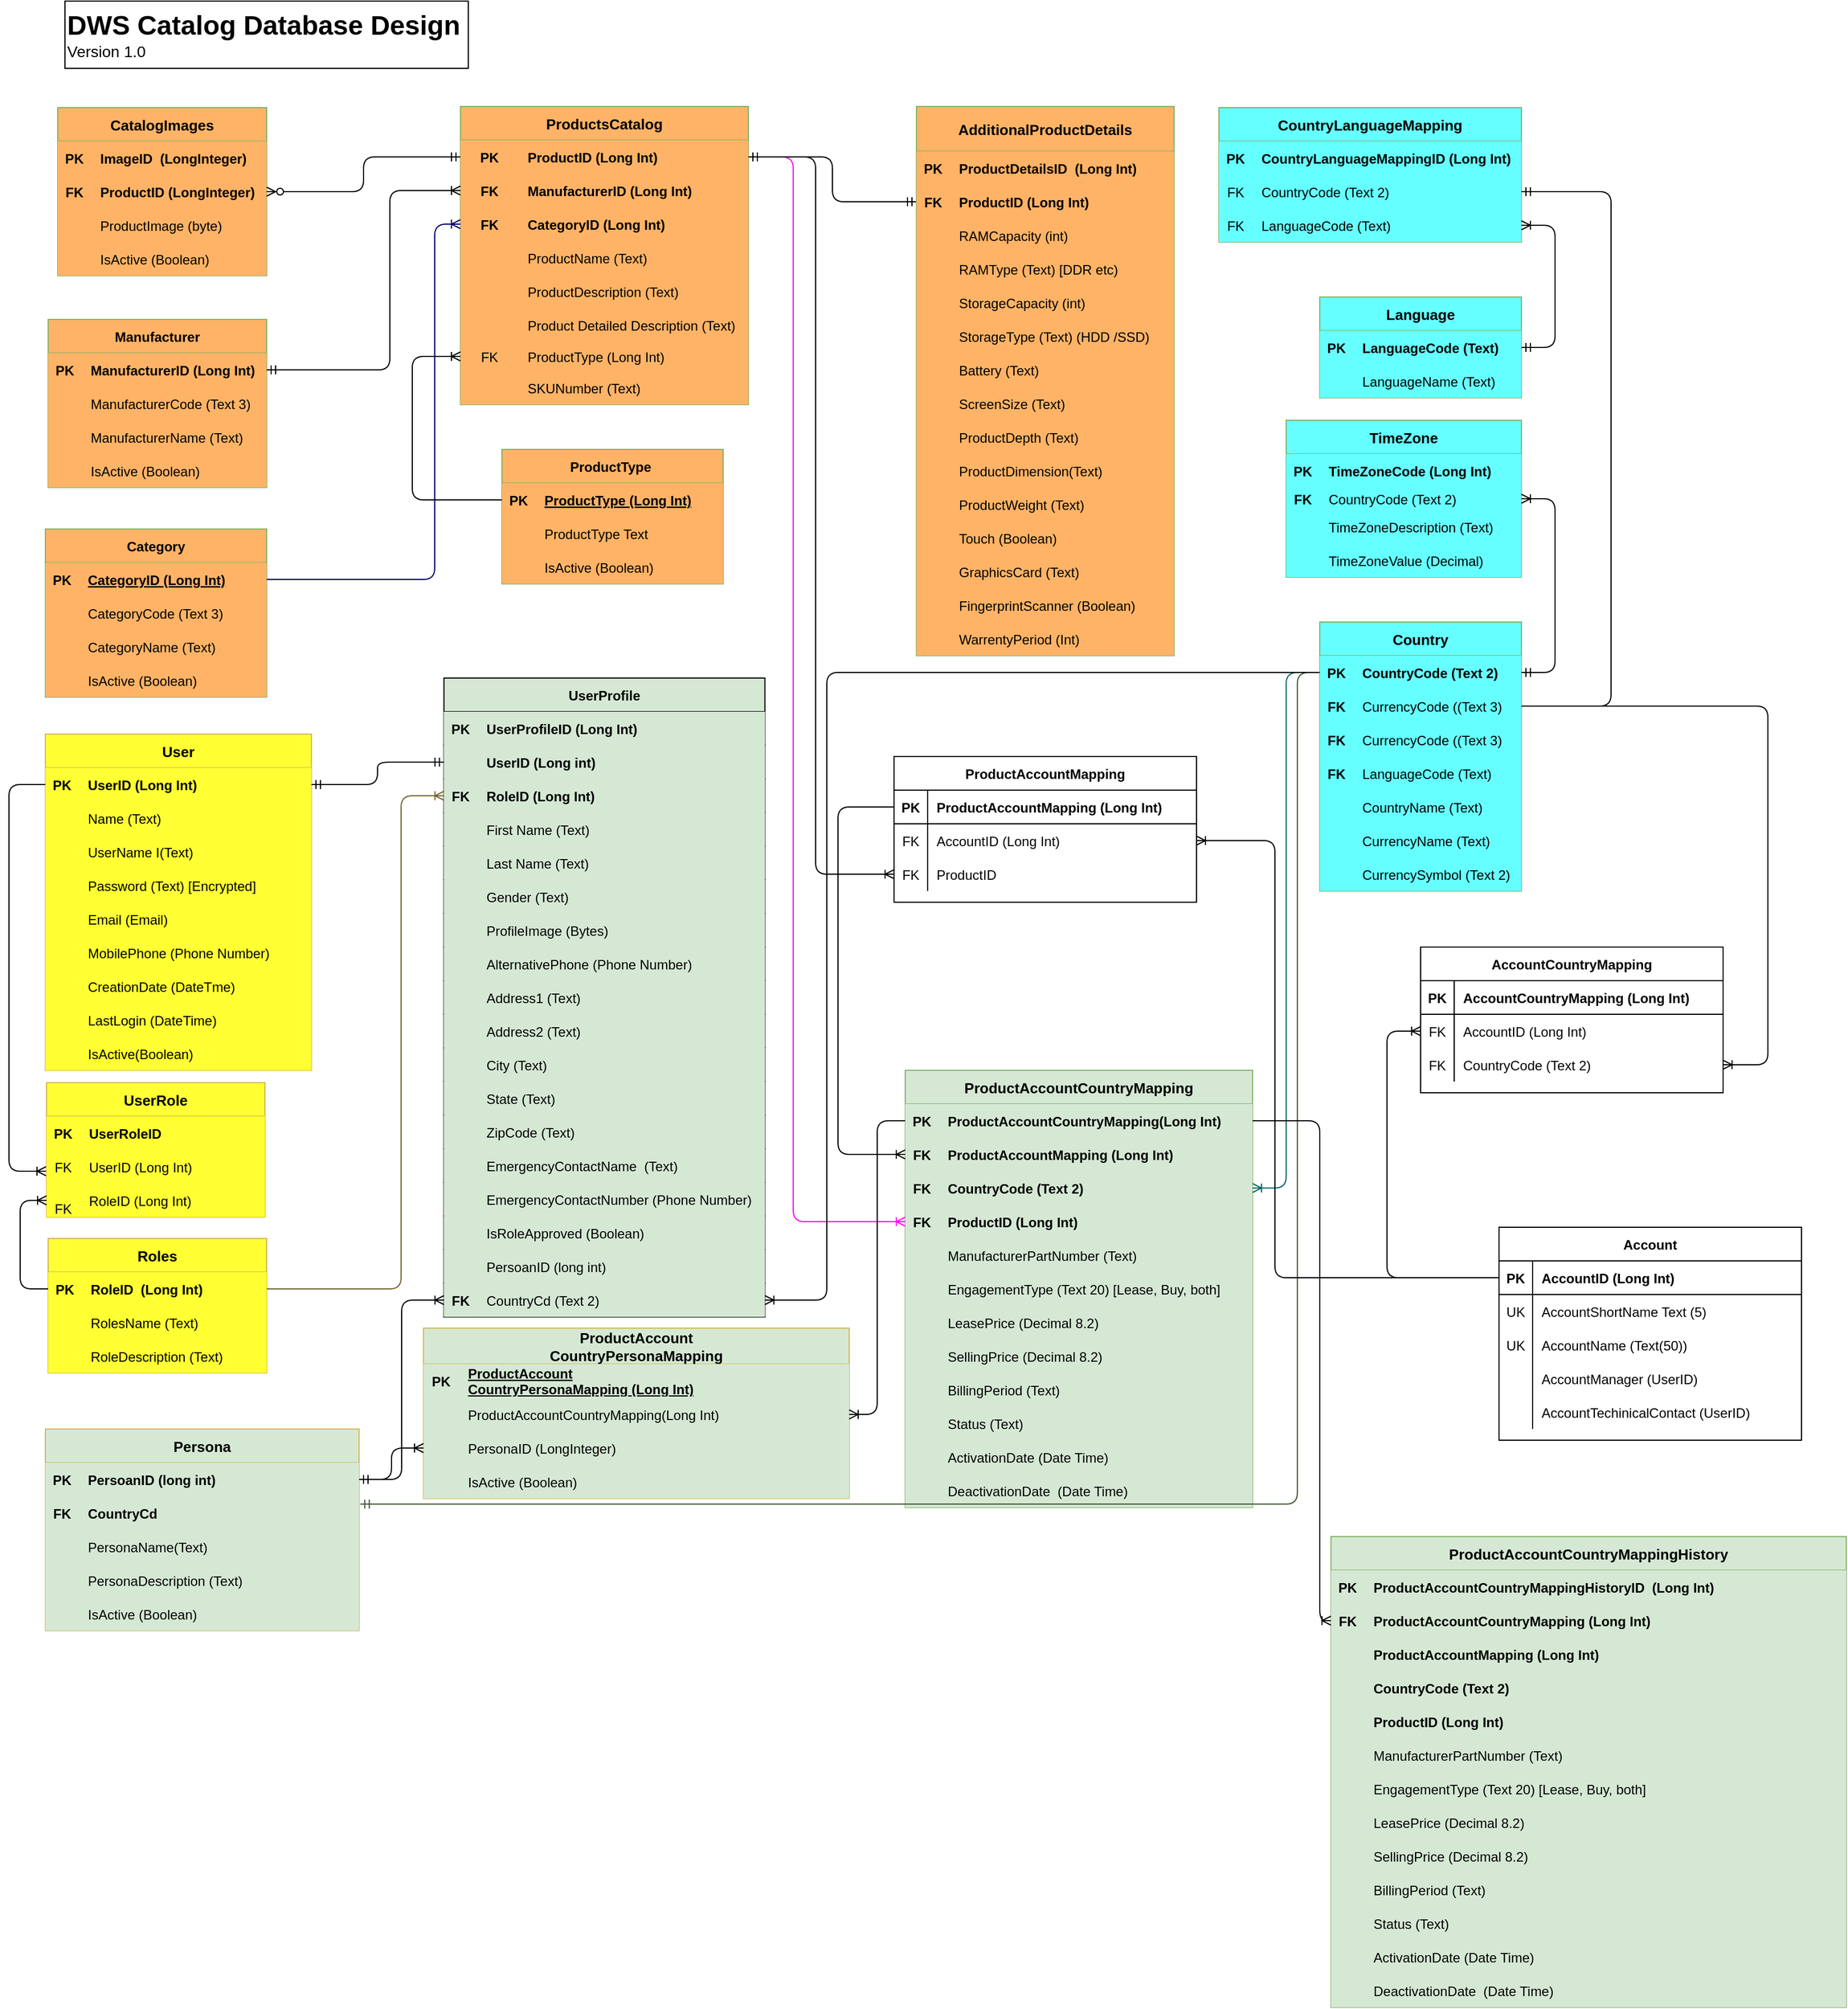 <mxfile version="14.4.8" type="github">
  <diagram id="L2vrmVbYk8PXET3CcOvT" name="Catalog Design">
    <mxGraphModel dx="1904" dy="803" grid="1" gridSize="10" guides="1" tooltips="1" connect="1" arrows="1" fold="1" page="1" pageScale="1" pageWidth="850" pageHeight="1100" math="0" shadow="0">
      <root>
        <mxCell id="eQ6TmiPkdyp5XksYMVGf-0" />
        <mxCell id="eQ6TmiPkdyp5XksYMVGf-1" parent="eQ6TmiPkdyp5XksYMVGf-0" />
        <mxCell id="eQ6TmiPkdyp5XksYMVGf-2" value="ProductsCatalog" style="shape=table;startSize=30;container=1;collapsible=1;childLayout=tableLayout;fixedRows=1;rowLines=0;fontStyle=1;align=center;resizeLast=1;strokeColor=#82b366;fontSize=13;fillColor=#FFB366;" parent="eQ6TmiPkdyp5XksYMVGf-1" vertex="1">
          <mxGeometry x="413" y="124" width="257" height="266" as="geometry" />
        </mxCell>
        <mxCell id="eQ6TmiPkdyp5XksYMVGf-3" value="" style="shape=partialRectangle;collapsible=0;dropTarget=0;pointerEvents=0;top=0;left=0;bottom=1;right=0;points=[[0,0.5],[1,0.5]];portConstraint=eastwest;strokeColor=#82b366;fillColor=#FFB366;" parent="eQ6TmiPkdyp5XksYMVGf-2" vertex="1">
          <mxGeometry y="30" width="257" height="30" as="geometry" />
        </mxCell>
        <mxCell id="eQ6TmiPkdyp5XksYMVGf-4" value="PK" style="shape=partialRectangle;connectable=0;top=0;left=0;bottom=0;right=0;fontStyle=1;overflow=hidden;strokeColor=#82b366;fillColor=#FFB366;" parent="eQ6TmiPkdyp5XksYMVGf-3" vertex="1">
          <mxGeometry width="52" height="30" as="geometry" />
        </mxCell>
        <mxCell id="eQ6TmiPkdyp5XksYMVGf-5" value="ProductID (Long Int)" style="shape=partialRectangle;connectable=0;top=0;left=0;bottom=0;right=0;align=left;spacingLeft=6;fontStyle=1;overflow=hidden;strokeColor=#82b366;fillColor=#FFB366;" parent="eQ6TmiPkdyp5XksYMVGf-3" vertex="1">
          <mxGeometry x="52" width="205" height="30" as="geometry" />
        </mxCell>
        <mxCell id="eQ6TmiPkdyp5XksYMVGf-6" style="shape=partialRectangle;collapsible=0;dropTarget=0;pointerEvents=0;top=0;left=0;bottom=1;right=0;points=[[0,0.5],[1,0.5]];portConstraint=eastwest;strokeColor=#82b366;fillColor=#FFB366;" parent="eQ6TmiPkdyp5XksYMVGf-2" vertex="1">
          <mxGeometry y="60" width="257" height="30" as="geometry" />
        </mxCell>
        <mxCell id="eQ6TmiPkdyp5XksYMVGf-7" value="FK" style="shape=partialRectangle;connectable=0;top=0;left=0;bottom=0;right=0;fontStyle=1;overflow=hidden;strokeColor=#82b366;fillColor=#FFB366;" parent="eQ6TmiPkdyp5XksYMVGf-6" vertex="1">
          <mxGeometry width="52" height="30" as="geometry" />
        </mxCell>
        <mxCell id="eQ6TmiPkdyp5XksYMVGf-8" value="ManufacturerID (Long Int)" style="shape=partialRectangle;connectable=0;top=0;left=0;bottom=0;right=0;align=left;spacingLeft=6;fontStyle=1;overflow=hidden;strokeColor=#82b366;fillColor=#FFB366;" parent="eQ6TmiPkdyp5XksYMVGf-6" vertex="1">
          <mxGeometry x="52" width="205" height="30" as="geometry" />
        </mxCell>
        <mxCell id="eQ6TmiPkdyp5XksYMVGf-9" style="shape=partialRectangle;collapsible=0;dropTarget=0;pointerEvents=0;top=0;left=0;bottom=1;right=0;points=[[0,0.5],[1,0.5]];portConstraint=eastwest;strokeColor=#82b366;fillColor=#FFB366;" parent="eQ6TmiPkdyp5XksYMVGf-2" vertex="1">
          <mxGeometry y="90" width="257" height="30" as="geometry" />
        </mxCell>
        <mxCell id="eQ6TmiPkdyp5XksYMVGf-10" value="FK" style="shape=partialRectangle;connectable=0;top=0;left=0;bottom=0;right=0;fontStyle=1;overflow=hidden;strokeColor=#82b366;fillColor=#FFB366;" parent="eQ6TmiPkdyp5XksYMVGf-9" vertex="1">
          <mxGeometry width="52" height="30" as="geometry" />
        </mxCell>
        <mxCell id="eQ6TmiPkdyp5XksYMVGf-11" value="CategoryID (Long Int)" style="shape=partialRectangle;connectable=0;top=0;left=0;bottom=0;right=0;align=left;spacingLeft=6;fontStyle=1;overflow=hidden;strokeColor=#82b366;fillColor=#FFB366;" parent="eQ6TmiPkdyp5XksYMVGf-9" vertex="1">
          <mxGeometry x="52" width="205" height="30" as="geometry" />
        </mxCell>
        <mxCell id="eQ6TmiPkdyp5XksYMVGf-12" value="" style="shape=partialRectangle;collapsible=0;dropTarget=0;pointerEvents=0;top=0;left=0;bottom=0;right=0;points=[[0,0.5],[1,0.5]];portConstraint=eastwest;strokeColor=#82b366;fillColor=#FFB366;" parent="eQ6TmiPkdyp5XksYMVGf-2" vertex="1">
          <mxGeometry y="120" width="257" height="30" as="geometry" />
        </mxCell>
        <mxCell id="eQ6TmiPkdyp5XksYMVGf-13" value="" style="shape=partialRectangle;connectable=0;top=0;left=0;bottom=0;right=0;editable=1;overflow=hidden;strokeColor=#82b366;fillColor=#FFB366;" parent="eQ6TmiPkdyp5XksYMVGf-12" vertex="1">
          <mxGeometry width="52" height="30" as="geometry" />
        </mxCell>
        <mxCell id="eQ6TmiPkdyp5XksYMVGf-14" value="ProductName (Text)" style="shape=partialRectangle;connectable=0;top=0;left=0;bottom=0;right=0;align=left;spacingLeft=6;overflow=hidden;strokeColor=#82b366;fillColor=#FFB366;" parent="eQ6TmiPkdyp5XksYMVGf-12" vertex="1">
          <mxGeometry x="52" width="205" height="30" as="geometry" />
        </mxCell>
        <mxCell id="eQ6TmiPkdyp5XksYMVGf-15" value="" style="shape=partialRectangle;collapsible=0;dropTarget=0;pointerEvents=0;top=0;left=0;bottom=0;right=0;points=[[0,0.5],[1,0.5]];portConstraint=eastwest;strokeColor=#82b366;fillColor=#FFB366;" parent="eQ6TmiPkdyp5XksYMVGf-2" vertex="1">
          <mxGeometry y="150" width="257" height="30" as="geometry" />
        </mxCell>
        <mxCell id="eQ6TmiPkdyp5XksYMVGf-16" value="" style="shape=partialRectangle;connectable=0;top=0;left=0;bottom=0;right=0;editable=1;overflow=hidden;strokeColor=#82b366;fillColor=#FFB366;" parent="eQ6TmiPkdyp5XksYMVGf-15" vertex="1">
          <mxGeometry width="52" height="30" as="geometry" />
        </mxCell>
        <mxCell id="eQ6TmiPkdyp5XksYMVGf-17" value="ProductDescription (Text)" style="shape=partialRectangle;connectable=0;top=0;left=0;bottom=0;right=0;align=left;spacingLeft=6;overflow=hidden;strokeColor=#82b366;fillColor=#FFB366;" parent="eQ6TmiPkdyp5XksYMVGf-15" vertex="1">
          <mxGeometry x="52" width="205" height="30" as="geometry" />
        </mxCell>
        <mxCell id="eQ6TmiPkdyp5XksYMVGf-18" style="shape=partialRectangle;collapsible=0;dropTarget=0;pointerEvents=0;top=0;left=0;bottom=0;right=0;points=[[0,0.5],[1,0.5]];portConstraint=eastwest;strokeColor=#82b366;fillColor=#FFB366;" parent="eQ6TmiPkdyp5XksYMVGf-2" vertex="1">
          <mxGeometry y="180" width="257" height="30" as="geometry" />
        </mxCell>
        <mxCell id="eQ6TmiPkdyp5XksYMVGf-19" style="shape=partialRectangle;connectable=0;top=0;left=0;bottom=0;right=0;editable=1;overflow=hidden;strokeColor=#82b366;fillColor=#FFB366;" parent="eQ6TmiPkdyp5XksYMVGf-18" vertex="1">
          <mxGeometry width="52" height="30" as="geometry" />
        </mxCell>
        <mxCell id="eQ6TmiPkdyp5XksYMVGf-20" value="Product Detailed Description (Text)" style="shape=partialRectangle;connectable=0;top=0;left=0;bottom=0;right=0;align=left;spacingLeft=6;overflow=hidden;strokeColor=#82b366;fillColor=#FFB366;" parent="eQ6TmiPkdyp5XksYMVGf-18" vertex="1">
          <mxGeometry x="52" width="205" height="30" as="geometry" />
        </mxCell>
        <mxCell id="eQ6TmiPkdyp5XksYMVGf-21" value="" style="shape=partialRectangle;collapsible=0;dropTarget=0;pointerEvents=0;top=0;left=0;bottom=0;right=0;points=[[0,0.5],[1,0.5]];portConstraint=eastwest;strokeColor=#82b366;fillColor=#FFB366;" parent="eQ6TmiPkdyp5XksYMVGf-2" vertex="1">
          <mxGeometry y="210" width="257" height="26" as="geometry" />
        </mxCell>
        <mxCell id="eQ6TmiPkdyp5XksYMVGf-22" value="FK" style="shape=partialRectangle;connectable=0;top=0;left=0;bottom=0;right=0;editable=1;overflow=hidden;strokeColor=#82b366;fillColor=#FFB366;" parent="eQ6TmiPkdyp5XksYMVGf-21" vertex="1">
          <mxGeometry width="52" height="26" as="geometry" />
        </mxCell>
        <mxCell id="eQ6TmiPkdyp5XksYMVGf-23" value="ProductType (Long Int)" style="shape=partialRectangle;connectable=0;top=0;left=0;bottom=0;right=0;align=left;spacingLeft=6;overflow=hidden;strokeColor=#82b366;fillColor=#FFB366;" parent="eQ6TmiPkdyp5XksYMVGf-21" vertex="1">
          <mxGeometry x="52" width="205" height="26" as="geometry" />
        </mxCell>
        <mxCell id="eQ6TmiPkdyp5XksYMVGf-24" style="shape=partialRectangle;collapsible=0;dropTarget=0;pointerEvents=0;top=0;left=0;bottom=0;right=0;points=[[0,0.5],[1,0.5]];portConstraint=eastwest;strokeColor=#82b366;fillColor=#FFB366;" parent="eQ6TmiPkdyp5XksYMVGf-2" vertex="1">
          <mxGeometry y="236" width="257" height="30" as="geometry" />
        </mxCell>
        <mxCell id="eQ6TmiPkdyp5XksYMVGf-25" value="" style="shape=partialRectangle;connectable=0;top=0;left=0;bottom=0;right=0;editable=1;overflow=hidden;strokeColor=#82b366;fillColor=#FFB366;" parent="eQ6TmiPkdyp5XksYMVGf-24" vertex="1">
          <mxGeometry width="52" height="30" as="geometry" />
        </mxCell>
        <mxCell id="eQ6TmiPkdyp5XksYMVGf-26" value="SKUNumber (Text)" style="shape=partialRectangle;connectable=0;top=0;left=0;bottom=0;right=0;align=left;spacingLeft=6;overflow=hidden;strokeColor=#82b366;fillColor=#FFB366;" parent="eQ6TmiPkdyp5XksYMVGf-24" vertex="1">
          <mxGeometry x="52" width="205" height="30" as="geometry" />
        </mxCell>
        <mxCell id="eQ6TmiPkdyp5XksYMVGf-51" value="CatalogImages" style="shape=table;startSize=30;container=1;collapsible=1;childLayout=tableLayout;fixedRows=1;rowLines=0;fontStyle=1;align=center;resizeLast=1;strokeColor=#82b366;fontSize=13;fillColor=#FFB366;" parent="eQ6TmiPkdyp5XksYMVGf-1" vertex="1">
          <mxGeometry x="53.5" y="125" width="186.5" height="150" as="geometry" />
        </mxCell>
        <mxCell id="eQ6TmiPkdyp5XksYMVGf-52" value="" style="shape=partialRectangle;collapsible=0;dropTarget=0;pointerEvents=0;top=0;left=0;bottom=1;right=0;points=[[0,0.5],[1,0.5]];portConstraint=eastwest;strokeColor=#82b366;fillColor=#FFB366;" parent="eQ6TmiPkdyp5XksYMVGf-51" vertex="1">
          <mxGeometry y="30" width="186.5" height="30" as="geometry" />
        </mxCell>
        <mxCell id="eQ6TmiPkdyp5XksYMVGf-53" value="PK" style="shape=partialRectangle;connectable=0;top=0;left=0;bottom=0;right=0;fontStyle=1;overflow=hidden;strokeColor=#82b366;fillColor=#FFB366;" parent="eQ6TmiPkdyp5XksYMVGf-52" vertex="1">
          <mxGeometry width="30" height="30" as="geometry" />
        </mxCell>
        <mxCell id="eQ6TmiPkdyp5XksYMVGf-54" value="ImageID  (LongInteger)" style="shape=partialRectangle;connectable=0;top=0;left=0;bottom=0;right=0;align=left;spacingLeft=6;fontStyle=1;overflow=hidden;strokeColor=#82b366;fillColor=#FFB366;" parent="eQ6TmiPkdyp5XksYMVGf-52" vertex="1">
          <mxGeometry x="30" width="156.5" height="30" as="geometry" />
        </mxCell>
        <mxCell id="eQ6TmiPkdyp5XksYMVGf-55" style="shape=partialRectangle;collapsible=0;dropTarget=0;pointerEvents=0;top=0;left=0;bottom=1;right=0;points=[[0,0.5],[1,0.5]];portConstraint=eastwest;strokeColor=#82b366;fillColor=#FFB366;" parent="eQ6TmiPkdyp5XksYMVGf-51" vertex="1">
          <mxGeometry y="60" width="186.5" height="30" as="geometry" />
        </mxCell>
        <mxCell id="eQ6TmiPkdyp5XksYMVGf-56" value="FK" style="shape=partialRectangle;connectable=0;top=0;left=0;bottom=0;right=0;fontStyle=1;overflow=hidden;strokeColor=#82b366;fillColor=#FFB366;" parent="eQ6TmiPkdyp5XksYMVGf-55" vertex="1">
          <mxGeometry width="30" height="30" as="geometry" />
        </mxCell>
        <mxCell id="eQ6TmiPkdyp5XksYMVGf-57" value="ProductID (LongInteger)" style="shape=partialRectangle;connectable=0;top=0;left=0;bottom=0;right=0;align=left;spacingLeft=6;fontStyle=1;overflow=hidden;strokeColor=#82b366;fillColor=#FFB366;" parent="eQ6TmiPkdyp5XksYMVGf-55" vertex="1">
          <mxGeometry x="30" width="156.5" height="30" as="geometry" />
        </mxCell>
        <mxCell id="eQ6TmiPkdyp5XksYMVGf-58" value="" style="shape=partialRectangle;collapsible=0;dropTarget=0;pointerEvents=0;top=0;left=0;bottom=0;right=0;points=[[0,0.5],[1,0.5]];portConstraint=eastwest;strokeColor=#82b366;fillColor=#FFB366;" parent="eQ6TmiPkdyp5XksYMVGf-51" vertex="1">
          <mxGeometry y="90" width="186.5" height="30" as="geometry" />
        </mxCell>
        <mxCell id="eQ6TmiPkdyp5XksYMVGf-59" value="" style="shape=partialRectangle;connectable=0;top=0;left=0;bottom=0;right=0;editable=1;overflow=hidden;strokeColor=#82b366;fillColor=#FFB366;" parent="eQ6TmiPkdyp5XksYMVGf-58" vertex="1">
          <mxGeometry width="30" height="30" as="geometry" />
        </mxCell>
        <mxCell id="eQ6TmiPkdyp5XksYMVGf-60" value="ProductImage (byte)" style="shape=partialRectangle;connectable=0;top=0;left=0;bottom=0;right=0;align=left;spacingLeft=6;overflow=hidden;strokeColor=#82b366;fillColor=#FFB366;" parent="eQ6TmiPkdyp5XksYMVGf-58" vertex="1">
          <mxGeometry x="30" width="156.5" height="30" as="geometry" />
        </mxCell>
        <mxCell id="eQ6TmiPkdyp5XksYMVGf-61" value="" style="shape=partialRectangle;collapsible=0;dropTarget=0;pointerEvents=0;top=0;left=0;bottom=0;right=0;points=[[0,0.5],[1,0.5]];portConstraint=eastwest;strokeColor=#82b366;fillColor=#FFB366;" parent="eQ6TmiPkdyp5XksYMVGf-51" vertex="1">
          <mxGeometry y="120" width="186.5" height="30" as="geometry" />
        </mxCell>
        <mxCell id="eQ6TmiPkdyp5XksYMVGf-62" value="" style="shape=partialRectangle;connectable=0;top=0;left=0;bottom=0;right=0;editable=1;overflow=hidden;strokeColor=#82b366;fillColor=#FFB366;" parent="eQ6TmiPkdyp5XksYMVGf-61" vertex="1">
          <mxGeometry width="30" height="30" as="geometry" />
        </mxCell>
        <mxCell id="eQ6TmiPkdyp5XksYMVGf-63" value="IsActive (Boolean)" style="shape=partialRectangle;connectable=0;top=0;left=0;bottom=0;right=0;align=left;spacingLeft=6;overflow=hidden;strokeColor=#82b366;fillColor=#FFB366;" parent="eQ6TmiPkdyp5XksYMVGf-61" vertex="1">
          <mxGeometry x="30" width="156.5" height="30" as="geometry" />
        </mxCell>
        <mxCell id="eQ6TmiPkdyp5XksYMVGf-64" value="Manufacturer" style="shape=table;startSize=30;container=1;collapsible=1;childLayout=tableLayout;fixedRows=1;rowLines=0;fontStyle=1;align=center;resizeLast=1;strokeColor=#82b366;fillColor=#FFB366;" parent="eQ6TmiPkdyp5XksYMVGf-1" vertex="1">
          <mxGeometry x="45" y="314" width="195" height="150" as="geometry" />
        </mxCell>
        <mxCell id="eQ6TmiPkdyp5XksYMVGf-65" value="" style="shape=partialRectangle;collapsible=0;dropTarget=0;pointerEvents=0;top=0;left=0;bottom=1;right=0;points=[[0,0.5],[1,0.5]];portConstraint=eastwest;strokeColor=#82b366;fillColor=#FFB366;" parent="eQ6TmiPkdyp5XksYMVGf-64" vertex="1">
          <mxGeometry y="30" width="195" height="30" as="geometry" />
        </mxCell>
        <mxCell id="eQ6TmiPkdyp5XksYMVGf-66" value="PK" style="shape=partialRectangle;connectable=0;top=0;left=0;bottom=0;right=0;fontStyle=1;overflow=hidden;strokeColor=#82b366;fillColor=#FFB366;" parent="eQ6TmiPkdyp5XksYMVGf-65" vertex="1">
          <mxGeometry width="30" height="30" as="geometry" />
        </mxCell>
        <mxCell id="eQ6TmiPkdyp5XksYMVGf-67" value="ManufacturerID (Long Int)" style="shape=partialRectangle;connectable=0;top=0;left=0;bottom=0;right=0;align=left;spacingLeft=6;fontStyle=1;overflow=hidden;strokeColor=#82b366;fillColor=#FFB366;" parent="eQ6TmiPkdyp5XksYMVGf-65" vertex="1">
          <mxGeometry x="30" width="165" height="30" as="geometry" />
        </mxCell>
        <mxCell id="eQ6TmiPkdyp5XksYMVGf-68" value="" style="shape=partialRectangle;collapsible=0;dropTarget=0;pointerEvents=0;top=0;left=0;bottom=0;right=0;points=[[0,0.5],[1,0.5]];portConstraint=eastwest;strokeColor=#82b366;fillColor=#FFB366;" parent="eQ6TmiPkdyp5XksYMVGf-64" vertex="1">
          <mxGeometry y="60" width="195" height="30" as="geometry" />
        </mxCell>
        <mxCell id="eQ6TmiPkdyp5XksYMVGf-69" value="" style="shape=partialRectangle;connectable=0;top=0;left=0;bottom=0;right=0;editable=1;overflow=hidden;strokeColor=#82b366;fillColor=#FFB366;" parent="eQ6TmiPkdyp5XksYMVGf-68" vertex="1">
          <mxGeometry width="30" height="30" as="geometry" />
        </mxCell>
        <mxCell id="eQ6TmiPkdyp5XksYMVGf-70" value="ManufacturerCode (Text 3)" style="shape=partialRectangle;connectable=0;top=0;left=0;bottom=0;right=0;align=left;spacingLeft=6;overflow=hidden;strokeColor=#82b366;fillColor=#FFB366;" parent="eQ6TmiPkdyp5XksYMVGf-68" vertex="1">
          <mxGeometry x="30" width="165" height="30" as="geometry" />
        </mxCell>
        <mxCell id="eQ6TmiPkdyp5XksYMVGf-71" value="" style="shape=partialRectangle;collapsible=0;dropTarget=0;pointerEvents=0;top=0;left=0;bottom=0;right=0;points=[[0,0.5],[1,0.5]];portConstraint=eastwest;strokeColor=#82b366;fillColor=#FFB366;" parent="eQ6TmiPkdyp5XksYMVGf-64" vertex="1">
          <mxGeometry y="90" width="195" height="30" as="geometry" />
        </mxCell>
        <mxCell id="eQ6TmiPkdyp5XksYMVGf-72" value="" style="shape=partialRectangle;connectable=0;top=0;left=0;bottom=0;right=0;editable=1;overflow=hidden;strokeColor=#82b366;fillColor=#FFB366;" parent="eQ6TmiPkdyp5XksYMVGf-71" vertex="1">
          <mxGeometry width="30" height="30" as="geometry" />
        </mxCell>
        <mxCell id="eQ6TmiPkdyp5XksYMVGf-73" value="ManufacturerName (Text)" style="shape=partialRectangle;connectable=0;top=0;left=0;bottom=0;right=0;align=left;spacingLeft=6;overflow=hidden;strokeColor=#82b366;fillColor=#FFB366;" parent="eQ6TmiPkdyp5XksYMVGf-71" vertex="1">
          <mxGeometry x="30" width="165" height="30" as="geometry" />
        </mxCell>
        <mxCell id="eQ6TmiPkdyp5XksYMVGf-74" style="shape=partialRectangle;collapsible=0;dropTarget=0;pointerEvents=0;top=0;left=0;bottom=0;right=0;points=[[0,0.5],[1,0.5]];portConstraint=eastwest;strokeColor=#82b366;fillColor=#FFB366;" parent="eQ6TmiPkdyp5XksYMVGf-64" vertex="1">
          <mxGeometry y="120" width="195" height="30" as="geometry" />
        </mxCell>
        <mxCell id="eQ6TmiPkdyp5XksYMVGf-75" style="shape=partialRectangle;connectable=0;top=0;left=0;bottom=0;right=0;editable=1;overflow=hidden;strokeColor=#82b366;fillColor=#FFB366;" parent="eQ6TmiPkdyp5XksYMVGf-74" vertex="1">
          <mxGeometry width="30" height="30" as="geometry" />
        </mxCell>
        <mxCell id="eQ6TmiPkdyp5XksYMVGf-76" value="IsActive (Boolean)" style="shape=partialRectangle;connectable=0;top=0;left=0;bottom=0;right=0;align=left;spacingLeft=6;overflow=hidden;strokeColor=#82b366;fillColor=#FFB366;" parent="eQ6TmiPkdyp5XksYMVGf-74" vertex="1">
          <mxGeometry x="30" width="165" height="30" as="geometry" />
        </mxCell>
        <mxCell id="eQ6TmiPkdyp5XksYMVGf-77" value="" style="edgeStyle=elbowEdgeStyle;fontSize=12;html=1;endArrow=ERmandOne;startArrow=ERmandOne;entryX=0;entryY=0.5;entryDx=0;entryDy=0;exitX=1;exitY=0.5;exitDx=0;exitDy=0;fillColor=#FF99FF;" parent="eQ6TmiPkdyp5XksYMVGf-1" source="eQ6TmiPkdyp5XksYMVGf-3" target="eQ6TmiPkdyp5XksYMVGf-181" edge="1">
          <mxGeometry width="100" height="100" relative="1" as="geometry">
            <mxPoint x="308" y="379" as="sourcePoint" />
            <mxPoint x="318" y="179" as="targetPoint" />
          </mxGeometry>
        </mxCell>
        <mxCell id="eQ6TmiPkdyp5XksYMVGf-78" value="Country" style="shape=table;startSize=30;container=1;collapsible=1;childLayout=tableLayout;fixedRows=1;rowLines=0;fontStyle=1;align=center;resizeLast=1;fillColor=#66FFFF;strokeColor=#82b366;fontSize=13;" parent="eQ6TmiPkdyp5XksYMVGf-1" vertex="1">
          <mxGeometry x="1180" y="584" width="180" height="240" as="geometry" />
        </mxCell>
        <mxCell id="eQ6TmiPkdyp5XksYMVGf-79" value="" style="shape=partialRectangle;collapsible=0;dropTarget=0;pointerEvents=0;fillColor=#66FFFF;top=0;left=0;bottom=1;right=0;points=[[0,0.5],[1,0.5]];portConstraint=eastwest;strokeColor=#82b366;" parent="eQ6TmiPkdyp5XksYMVGf-78" vertex="1">
          <mxGeometry y="30" width="180" height="30" as="geometry" />
        </mxCell>
        <mxCell id="eQ6TmiPkdyp5XksYMVGf-80" value="PK" style="shape=partialRectangle;connectable=0;fillColor=#66FFFF;top=0;left=0;bottom=0;right=0;fontStyle=1;overflow=hidden;strokeColor=#82b366;" parent="eQ6TmiPkdyp5XksYMVGf-79" vertex="1">
          <mxGeometry width="30" height="30" as="geometry" />
        </mxCell>
        <mxCell id="eQ6TmiPkdyp5XksYMVGf-81" value="CountryCode (Text 2)" style="shape=partialRectangle;connectable=0;fillColor=#66FFFF;top=0;left=0;bottom=0;right=0;align=left;spacingLeft=6;fontStyle=1;overflow=hidden;strokeColor=#82b366;" parent="eQ6TmiPkdyp5XksYMVGf-79" vertex="1">
          <mxGeometry x="30" width="150" height="30" as="geometry" />
        </mxCell>
        <mxCell id="eQ6TmiPkdyp5XksYMVGf-82" style="shape=partialRectangle;collapsible=0;dropTarget=0;pointerEvents=0;fillColor=#66FFFF;top=0;left=0;bottom=1;right=0;points=[[0,0.5],[1,0.5]];portConstraint=eastwest;strokeColor=#82b366;" parent="eQ6TmiPkdyp5XksYMVGf-78" vertex="1">
          <mxGeometry y="60" width="180" height="30" as="geometry" />
        </mxCell>
        <mxCell id="eQ6TmiPkdyp5XksYMVGf-83" value="FK" style="shape=partialRectangle;connectable=0;fillColor=#66FFFF;top=0;left=0;bottom=0;right=0;fontStyle=1;overflow=hidden;strokeColor=#82b366;" parent="eQ6TmiPkdyp5XksYMVGf-82" vertex="1">
          <mxGeometry width="30" height="30" as="geometry" />
        </mxCell>
        <mxCell id="eQ6TmiPkdyp5XksYMVGf-84" value="CurrencyCode ((Text 3)" style="shape=partialRectangle;connectable=0;fillColor=#66FFFF;top=0;left=0;bottom=0;right=0;align=left;spacingLeft=6;fontStyle=0;overflow=hidden;strokeColor=#82b366;" parent="eQ6TmiPkdyp5XksYMVGf-82" vertex="1">
          <mxGeometry x="30" width="150" height="30" as="geometry" />
        </mxCell>
        <mxCell id="dX881EUFfHBkKHnRQj11-22" style="shape=partialRectangle;collapsible=0;dropTarget=0;pointerEvents=0;fillColor=#66FFFF;top=0;left=0;bottom=1;right=0;points=[[0,0.5],[1,0.5]];portConstraint=eastwest;strokeColor=#82b366;" vertex="1" parent="eQ6TmiPkdyp5XksYMVGf-78">
          <mxGeometry y="90" width="180" height="30" as="geometry" />
        </mxCell>
        <mxCell id="dX881EUFfHBkKHnRQj11-23" value="FK" style="shape=partialRectangle;connectable=0;fillColor=#66FFFF;top=0;left=0;bottom=0;right=0;fontStyle=1;overflow=hidden;strokeColor=#82b366;" vertex="1" parent="dX881EUFfHBkKHnRQj11-22">
          <mxGeometry width="30" height="30" as="geometry" />
        </mxCell>
        <mxCell id="dX881EUFfHBkKHnRQj11-24" value="CurrencyCode ((Text 3)" style="shape=partialRectangle;connectable=0;fillColor=#66FFFF;top=0;left=0;bottom=0;right=0;align=left;spacingLeft=6;fontStyle=0;overflow=hidden;strokeColor=#82b366;" vertex="1" parent="dX881EUFfHBkKHnRQj11-22">
          <mxGeometry x="30" width="150" height="30" as="geometry" />
        </mxCell>
        <mxCell id="eQ6TmiPkdyp5XksYMVGf-85" style="shape=partialRectangle;collapsible=0;dropTarget=0;pointerEvents=0;fillColor=#66FFFF;top=0;left=0;bottom=1;right=0;points=[[0,0.5],[1,0.5]];portConstraint=eastwest;strokeColor=#82b366;" parent="eQ6TmiPkdyp5XksYMVGf-78" vertex="1">
          <mxGeometry y="120" width="180" height="30" as="geometry" />
        </mxCell>
        <mxCell id="eQ6TmiPkdyp5XksYMVGf-86" value="FK" style="shape=partialRectangle;connectable=0;fillColor=#66FFFF;top=0;left=0;bottom=0;right=0;fontStyle=1;overflow=hidden;strokeColor=#82b366;" parent="eQ6TmiPkdyp5XksYMVGf-85" vertex="1">
          <mxGeometry width="30" height="30" as="geometry" />
        </mxCell>
        <mxCell id="eQ6TmiPkdyp5XksYMVGf-87" value="LanguageCode (Text)" style="shape=partialRectangle;connectable=0;fillColor=#66FFFF;top=0;left=0;bottom=0;right=0;align=left;spacingLeft=6;fontStyle=0;overflow=hidden;strokeColor=#82b366;" parent="eQ6TmiPkdyp5XksYMVGf-85" vertex="1">
          <mxGeometry x="30" width="150" height="30" as="geometry" />
        </mxCell>
        <mxCell id="eQ6TmiPkdyp5XksYMVGf-88" style="shape=partialRectangle;collapsible=0;dropTarget=0;pointerEvents=0;fillColor=#66FFFF;top=0;left=0;bottom=1;right=0;points=[[0,0.5],[1,0.5]];portConstraint=eastwest;strokeColor=#82b366;" parent="eQ6TmiPkdyp5XksYMVGf-78" vertex="1">
          <mxGeometry y="150" width="180" height="30" as="geometry" />
        </mxCell>
        <mxCell id="eQ6TmiPkdyp5XksYMVGf-89" style="shape=partialRectangle;connectable=0;fillColor=#66FFFF;top=0;left=0;bottom=0;right=0;fontStyle=1;overflow=hidden;strokeColor=#82b366;" parent="eQ6TmiPkdyp5XksYMVGf-88" vertex="1">
          <mxGeometry width="30" height="30" as="geometry" />
        </mxCell>
        <mxCell id="eQ6TmiPkdyp5XksYMVGf-90" value="CountryName (Text)" style="shape=partialRectangle;connectable=0;fillColor=#66FFFF;top=0;left=0;bottom=0;right=0;align=left;spacingLeft=6;fontStyle=0;overflow=hidden;strokeColor=#82b366;" parent="eQ6TmiPkdyp5XksYMVGf-88" vertex="1">
          <mxGeometry x="30" width="150" height="30" as="geometry" />
        </mxCell>
        <mxCell id="oDca2JGXUT30Z5TtRtxs-25" style="shape=partialRectangle;collapsible=0;dropTarget=0;pointerEvents=0;fillColor=#66FFFF;top=0;left=0;bottom=1;right=0;points=[[0,0.5],[1,0.5]];portConstraint=eastwest;strokeColor=#82b366;" parent="eQ6TmiPkdyp5XksYMVGf-78" vertex="1">
          <mxGeometry y="180" width="180" height="30" as="geometry" />
        </mxCell>
        <mxCell id="oDca2JGXUT30Z5TtRtxs-26" style="shape=partialRectangle;connectable=0;fillColor=#66FFFF;top=0;left=0;bottom=0;right=0;fontStyle=1;overflow=hidden;strokeColor=#82b366;" parent="oDca2JGXUT30Z5TtRtxs-25" vertex="1">
          <mxGeometry width="30" height="30" as="geometry" />
        </mxCell>
        <mxCell id="oDca2JGXUT30Z5TtRtxs-27" value="CurrencyName (Text)" style="shape=partialRectangle;connectable=0;fillColor=#66FFFF;top=0;left=0;bottom=0;right=0;align=left;spacingLeft=6;fontStyle=0;overflow=hidden;strokeColor=#82b366;" parent="oDca2JGXUT30Z5TtRtxs-25" vertex="1">
          <mxGeometry x="30" width="150" height="30" as="geometry" />
        </mxCell>
        <mxCell id="oDca2JGXUT30Z5TtRtxs-28" style="shape=partialRectangle;collapsible=0;dropTarget=0;pointerEvents=0;fillColor=#66FFFF;top=0;left=0;bottom=1;right=0;points=[[0,0.5],[1,0.5]];portConstraint=eastwest;strokeColor=#82b366;" parent="eQ6TmiPkdyp5XksYMVGf-78" vertex="1">
          <mxGeometry y="210" width="180" height="30" as="geometry" />
        </mxCell>
        <mxCell id="oDca2JGXUT30Z5TtRtxs-29" style="shape=partialRectangle;connectable=0;fillColor=#66FFFF;top=0;left=0;bottom=0;right=0;fontStyle=1;overflow=hidden;strokeColor=#82b366;" parent="oDca2JGXUT30Z5TtRtxs-28" vertex="1">
          <mxGeometry width="30" height="30" as="geometry" />
        </mxCell>
        <mxCell id="oDca2JGXUT30Z5TtRtxs-30" value="CurrencySymbol (Text 2)" style="shape=partialRectangle;connectable=0;fillColor=#66FFFF;top=0;left=0;bottom=0;right=0;align=left;spacingLeft=6;fontStyle=0;overflow=hidden;strokeColor=#82b366;" parent="oDca2JGXUT30Z5TtRtxs-28" vertex="1">
          <mxGeometry x="30" width="150" height="30" as="geometry" />
        </mxCell>
        <mxCell id="eQ6TmiPkdyp5XksYMVGf-91" value="Language" style="shape=table;startSize=30;container=1;collapsible=1;childLayout=tableLayout;fixedRows=1;rowLines=0;fontStyle=1;align=center;resizeLast=1;fillColor=#66FFFF;strokeColor=#82b366;fontSize=13;" parent="eQ6TmiPkdyp5XksYMVGf-1" vertex="1">
          <mxGeometry x="1180" y="294" width="180" height="90" as="geometry" />
        </mxCell>
        <mxCell id="eQ6TmiPkdyp5XksYMVGf-92" value="" style="shape=partialRectangle;collapsible=0;dropTarget=0;pointerEvents=0;fillColor=#66FFFF;top=0;left=0;bottom=1;right=0;points=[[0,0.5],[1,0.5]];portConstraint=eastwest;strokeColor=#82b366;" parent="eQ6TmiPkdyp5XksYMVGf-91" vertex="1">
          <mxGeometry y="30" width="180" height="30" as="geometry" />
        </mxCell>
        <mxCell id="eQ6TmiPkdyp5XksYMVGf-93" value="PK" style="shape=partialRectangle;connectable=0;fillColor=#66FFFF;top=0;left=0;bottom=0;right=0;fontStyle=1;overflow=hidden;strokeColor=#82b366;" parent="eQ6TmiPkdyp5XksYMVGf-92" vertex="1">
          <mxGeometry width="30" height="30" as="geometry" />
        </mxCell>
        <mxCell id="eQ6TmiPkdyp5XksYMVGf-94" value="LanguageCode (Text)" style="shape=partialRectangle;connectable=0;fillColor=#66FFFF;top=0;left=0;bottom=0;right=0;align=left;spacingLeft=6;fontStyle=1;overflow=hidden;strokeColor=#82b366;" parent="eQ6TmiPkdyp5XksYMVGf-92" vertex="1">
          <mxGeometry x="30" width="150" height="30" as="geometry" />
        </mxCell>
        <mxCell id="eQ6TmiPkdyp5XksYMVGf-95" value="" style="shape=partialRectangle;collapsible=0;dropTarget=0;pointerEvents=0;fillColor=#66FFFF;top=0;left=0;bottom=0;right=0;points=[[0,0.5],[1,0.5]];portConstraint=eastwest;strokeColor=#82b366;" parent="eQ6TmiPkdyp5XksYMVGf-91" vertex="1">
          <mxGeometry y="60" width="180" height="30" as="geometry" />
        </mxCell>
        <mxCell id="eQ6TmiPkdyp5XksYMVGf-96" value="" style="shape=partialRectangle;connectable=0;fillColor=#66FFFF;top=0;left=0;bottom=0;right=0;editable=1;overflow=hidden;strokeColor=#82b366;" parent="eQ6TmiPkdyp5XksYMVGf-95" vertex="1">
          <mxGeometry width="30" height="30" as="geometry" />
        </mxCell>
        <mxCell id="eQ6TmiPkdyp5XksYMVGf-97" value="LanguageName (Text)" style="shape=partialRectangle;connectable=0;fillColor=#66FFFF;top=0;left=0;bottom=0;right=0;align=left;spacingLeft=6;overflow=hidden;strokeColor=#82b366;" parent="eQ6TmiPkdyp5XksYMVGf-95" vertex="1">
          <mxGeometry x="30" width="150" height="30" as="geometry" />
        </mxCell>
        <mxCell id="eQ6TmiPkdyp5XksYMVGf-98" value="" style="edgeStyle=elbowEdgeStyle;fontSize=12;html=1;endArrow=ERzeroToMany;startArrow=ERmandOne;entryX=1;entryY=0.5;entryDx=0;entryDy=0;exitX=0;exitY=0.5;exitDx=0;exitDy=0;fillColor=#FF99FF;" parent="eQ6TmiPkdyp5XksYMVGf-1" source="eQ6TmiPkdyp5XksYMVGf-3" target="eQ6TmiPkdyp5XksYMVGf-55" edge="1">
          <mxGeometry width="100" height="100" relative="1" as="geometry">
            <mxPoint x="306" y="684" as="sourcePoint" />
            <mxPoint x="406" y="584" as="targetPoint" />
          </mxGeometry>
        </mxCell>
        <mxCell id="eQ6TmiPkdyp5XksYMVGf-99" value="" style="edgeStyle=elbowEdgeStyle;fontSize=12;html=1;endArrow=ERoneToMany;startArrow=ERmandOne;entryX=0;entryY=0.5;entryDx=0;entryDy=0;exitX=1;exitY=0.5;exitDx=0;exitDy=0;fillColor=#FF99FF;" parent="eQ6TmiPkdyp5XksYMVGf-1" source="eQ6TmiPkdyp5XksYMVGf-65" target="eQ6TmiPkdyp5XksYMVGf-6" edge="1">
          <mxGeometry width="100" height="100" relative="1" as="geometry">
            <mxPoint x="166" y="644" as="sourcePoint" />
            <mxPoint x="266" y="544" as="targetPoint" />
            <Array as="points">
              <mxPoint x="350" y="244" />
            </Array>
          </mxGeometry>
        </mxCell>
        <mxCell id="eQ6TmiPkdyp5XksYMVGf-111" value="Roles" style="shape=table;startSize=30;container=1;collapsible=1;childLayout=tableLayout;fixedRows=1;rowLines=0;fontStyle=1;align=center;resizeLast=1;fillColor=#FFFF33;strokeColor=#d6b656;fontSize=13;" parent="eQ6TmiPkdyp5XksYMVGf-1" vertex="1">
          <mxGeometry x="45" y="1134" width="195" height="120" as="geometry" />
        </mxCell>
        <mxCell id="eQ6TmiPkdyp5XksYMVGf-112" value="" style="shape=partialRectangle;collapsible=0;dropTarget=0;pointerEvents=0;fillColor=#FF0000;top=0;left=0;bottom=1;right=0;points=[[0,0.5],[1,0.5]];portConstraint=eastwest;strokeColor=#d6b656;" parent="eQ6TmiPkdyp5XksYMVGf-111" vertex="1">
          <mxGeometry y="30" width="195" height="30" as="geometry" />
        </mxCell>
        <mxCell id="eQ6TmiPkdyp5XksYMVGf-113" value="PK" style="shape=partialRectangle;connectable=0;fillColor=#FFFF33;top=0;left=0;bottom=0;right=0;fontStyle=1;overflow=hidden;strokeColor=#d6b656;" parent="eQ6TmiPkdyp5XksYMVGf-112" vertex="1">
          <mxGeometry width="30" height="30" as="geometry" />
        </mxCell>
        <mxCell id="eQ6TmiPkdyp5XksYMVGf-114" value="RoleID  (Long Int)" style="shape=partialRectangle;connectable=0;fillColor=#FFFF33;top=0;left=0;bottom=0;right=0;align=left;spacingLeft=6;fontStyle=1;overflow=hidden;strokeColor=#d6b656;" parent="eQ6TmiPkdyp5XksYMVGf-112" vertex="1">
          <mxGeometry x="30" width="165" height="30" as="geometry" />
        </mxCell>
        <mxCell id="eQ6TmiPkdyp5XksYMVGf-115" value="" style="shape=partialRectangle;collapsible=0;dropTarget=0;pointerEvents=0;fillColor=#FF0000;top=0;left=0;bottom=0;right=0;points=[[0,0.5],[1,0.5]];portConstraint=eastwest;strokeColor=#d6b656;" parent="eQ6TmiPkdyp5XksYMVGf-111" vertex="1">
          <mxGeometry y="60" width="195" height="30" as="geometry" />
        </mxCell>
        <mxCell id="eQ6TmiPkdyp5XksYMVGf-116" value="" style="shape=partialRectangle;connectable=0;fillColor=#FFFF33;top=0;left=0;bottom=0;right=0;editable=1;overflow=hidden;strokeColor=#d6b656;" parent="eQ6TmiPkdyp5XksYMVGf-115" vertex="1">
          <mxGeometry width="30" height="30" as="geometry" />
        </mxCell>
        <mxCell id="eQ6TmiPkdyp5XksYMVGf-117" value="RolesName (Text)" style="shape=partialRectangle;connectable=0;fillColor=#FFFF33;top=0;left=0;bottom=0;right=0;align=left;spacingLeft=6;overflow=hidden;strokeColor=#d6b656;" parent="eQ6TmiPkdyp5XksYMVGf-115" vertex="1">
          <mxGeometry x="30" width="165" height="30" as="geometry" />
        </mxCell>
        <mxCell id="eQ6TmiPkdyp5XksYMVGf-118" value="" style="shape=partialRectangle;collapsible=0;dropTarget=0;pointerEvents=0;fillColor=#FF0000;top=0;left=0;bottom=0;right=0;points=[[0,0.5],[1,0.5]];portConstraint=eastwest;strokeColor=#d6b656;" parent="eQ6TmiPkdyp5XksYMVGf-111" vertex="1">
          <mxGeometry y="90" width="195" height="30" as="geometry" />
        </mxCell>
        <mxCell id="eQ6TmiPkdyp5XksYMVGf-119" value="" style="shape=partialRectangle;connectable=0;fillColor=#FFFF33;top=0;left=0;bottom=0;right=0;editable=1;overflow=hidden;strokeColor=#d6b656;" parent="eQ6TmiPkdyp5XksYMVGf-118" vertex="1">
          <mxGeometry width="30" height="30" as="geometry" />
        </mxCell>
        <mxCell id="eQ6TmiPkdyp5XksYMVGf-120" value="RoleDescription (Text)" style="shape=partialRectangle;connectable=0;fillColor=#FFFF33;top=0;left=0;bottom=0;right=0;align=left;spacingLeft=6;overflow=hidden;strokeColor=#d6b656;" parent="eQ6TmiPkdyp5XksYMVGf-118" vertex="1">
          <mxGeometry x="30" width="165" height="30" as="geometry" />
        </mxCell>
        <mxCell id="eQ6TmiPkdyp5XksYMVGf-121" value="ProductAccount&#xa;CountryPersonaMapping" style="shape=table;startSize=32;container=1;collapsible=1;childLayout=tableLayout;fixedRows=1;rowLines=0;fontStyle=1;align=center;resizeLast=1;fillColor=#D5E8D4;strokeColor=#d6b656;fontSize=13;" parent="eQ6TmiPkdyp5XksYMVGf-1" vertex="1">
          <mxGeometry x="380" y="1214" width="380" height="152" as="geometry" />
        </mxCell>
        <mxCell id="eQ6TmiPkdyp5XksYMVGf-122" value="" style="shape=partialRectangle;collapsible=0;dropTarget=0;pointerEvents=0;fillColor=#D5E8D4;top=0;left=0;bottom=1;right=0;points=[[0,0.5],[1,0.5]];portConstraint=eastwest;strokeColor=#d6b656;" parent="eQ6TmiPkdyp5XksYMVGf-121" vertex="1">
          <mxGeometry y="32" width="380" height="30" as="geometry" />
        </mxCell>
        <mxCell id="eQ6TmiPkdyp5XksYMVGf-123" value="PK" style="shape=partialRectangle;connectable=0;fillColor=#D5E8D4;top=0;left=0;bottom=0;right=0;fontStyle=1;overflow=hidden;strokeColor=#d6b656;" parent="eQ6TmiPkdyp5XksYMVGf-122" vertex="1">
          <mxGeometry width="31.75" height="30" as="geometry" />
        </mxCell>
        <mxCell id="eQ6TmiPkdyp5XksYMVGf-124" value="ProductAccount&#xa;CountryPersonaMapping (Long Int)" style="shape=partialRectangle;connectable=0;fillColor=#D5E8D4;top=0;left=0;bottom=0;right=0;align=left;spacingLeft=6;fontStyle=5;overflow=hidden;strokeColor=#d6b656;" parent="eQ6TmiPkdyp5XksYMVGf-122" vertex="1">
          <mxGeometry x="31.75" width="348.25" height="30" as="geometry" />
        </mxCell>
        <mxCell id="eQ6TmiPkdyp5XksYMVGf-125" value="" style="shape=partialRectangle;collapsible=0;dropTarget=0;pointerEvents=0;fillColor=#D5E8D4;top=0;left=0;bottom=0;right=0;points=[[0,0.5],[1,0.5]];portConstraint=eastwest;strokeColor=#d6b656;" parent="eQ6TmiPkdyp5XksYMVGf-121" vertex="1">
          <mxGeometry y="62" width="380" height="30" as="geometry" />
        </mxCell>
        <mxCell id="eQ6TmiPkdyp5XksYMVGf-126" value="" style="shape=partialRectangle;connectable=0;fillColor=#D5E8D4;top=0;left=0;bottom=0;right=0;editable=1;overflow=hidden;strokeColor=#d6b656;" parent="eQ6TmiPkdyp5XksYMVGf-125" vertex="1">
          <mxGeometry width="31.75" height="30" as="geometry" />
        </mxCell>
        <mxCell id="eQ6TmiPkdyp5XksYMVGf-127" value="ProductAccountCountryMapping(Long Int)" style="shape=partialRectangle;connectable=0;fillColor=#D5E8D4;top=0;left=0;bottom=0;right=0;align=left;spacingLeft=6;overflow=hidden;strokeColor=#d6b656;" parent="eQ6TmiPkdyp5XksYMVGf-125" vertex="1">
          <mxGeometry x="31.75" width="348.25" height="30" as="geometry" />
        </mxCell>
        <mxCell id="eQ6TmiPkdyp5XksYMVGf-128" value="" style="shape=partialRectangle;collapsible=0;dropTarget=0;pointerEvents=0;fillColor=#D5E8D4;top=0;left=0;bottom=0;right=0;points=[[0,0.5],[1,0.5]];portConstraint=eastwest;strokeColor=#d6b656;" parent="eQ6TmiPkdyp5XksYMVGf-121" vertex="1">
          <mxGeometry y="92" width="380" height="30" as="geometry" />
        </mxCell>
        <mxCell id="eQ6TmiPkdyp5XksYMVGf-129" value="" style="shape=partialRectangle;connectable=0;fillColor=#D5E8D4;top=0;left=0;bottom=0;right=0;editable=1;overflow=hidden;strokeColor=#d6b656;" parent="eQ6TmiPkdyp5XksYMVGf-128" vertex="1">
          <mxGeometry width="31.75" height="30" as="geometry" />
        </mxCell>
        <mxCell id="eQ6TmiPkdyp5XksYMVGf-130" value="PersonaID (LongInteger)" style="shape=partialRectangle;connectable=0;fillColor=#D5E8D4;top=0;left=0;bottom=0;right=0;align=left;spacingLeft=6;overflow=hidden;strokeColor=#d6b656;" parent="eQ6TmiPkdyp5XksYMVGf-128" vertex="1">
          <mxGeometry x="31.75" width="348.25" height="30" as="geometry" />
        </mxCell>
        <mxCell id="eQ6TmiPkdyp5XksYMVGf-131" style="shape=partialRectangle;collapsible=0;dropTarget=0;pointerEvents=0;fillColor=#D5E8D4;top=0;left=0;bottom=0;right=0;points=[[0,0.5],[1,0.5]];portConstraint=eastwest;strokeColor=#d6b656;" parent="eQ6TmiPkdyp5XksYMVGf-121" vertex="1">
          <mxGeometry y="122" width="380" height="30" as="geometry" />
        </mxCell>
        <mxCell id="eQ6TmiPkdyp5XksYMVGf-132" style="shape=partialRectangle;connectable=0;fillColor=#D5E8D4;top=0;left=0;bottom=0;right=0;editable=1;overflow=hidden;strokeColor=#d6b656;" parent="eQ6TmiPkdyp5XksYMVGf-131" vertex="1">
          <mxGeometry width="31.75" height="30" as="geometry" />
        </mxCell>
        <mxCell id="eQ6TmiPkdyp5XksYMVGf-133" value="IsActive (Boolean)" style="shape=partialRectangle;connectable=0;fillColor=#D5E8D4;top=0;left=0;bottom=0;right=0;align=left;spacingLeft=6;overflow=hidden;strokeColor=#d6b656;" parent="eQ6TmiPkdyp5XksYMVGf-131" vertex="1">
          <mxGeometry x="31.75" width="348.25" height="30" as="geometry" />
        </mxCell>
        <mxCell id="eQ6TmiPkdyp5XksYMVGf-137" value="CountryLanguageMapping" style="shape=table;startSize=30;container=1;collapsible=1;childLayout=tableLayout;fixedRows=1;rowLines=0;fontStyle=1;align=center;resizeLast=1;fillColor=#66FFFF;strokeColor=#82b366;fontSize=13;" parent="eQ6TmiPkdyp5XksYMVGf-1" vertex="1">
          <mxGeometry x="1090" y="125" width="270" height="120" as="geometry" />
        </mxCell>
        <mxCell id="eQ6TmiPkdyp5XksYMVGf-138" value="" style="shape=partialRectangle;collapsible=0;dropTarget=0;pointerEvents=0;fillColor=#66FFFF;top=0;left=0;bottom=1;right=0;points=[[0,0.5],[1,0.5]];portConstraint=eastwest;strokeColor=#82b366;" parent="eQ6TmiPkdyp5XksYMVGf-137" vertex="1">
          <mxGeometry y="30" width="270" height="30" as="geometry" />
        </mxCell>
        <mxCell id="eQ6TmiPkdyp5XksYMVGf-139" value="PK" style="shape=partialRectangle;connectable=0;fillColor=#66FFFF;top=0;left=0;bottom=0;right=0;fontStyle=1;overflow=hidden;strokeColor=#82b366;" parent="eQ6TmiPkdyp5XksYMVGf-138" vertex="1">
          <mxGeometry width="30" height="30" as="geometry" />
        </mxCell>
        <mxCell id="eQ6TmiPkdyp5XksYMVGf-140" value="CountryLanguageMappingID (Long Int)" style="shape=partialRectangle;connectable=0;fillColor=#66FFFF;top=0;left=0;bottom=0;right=0;align=left;spacingLeft=6;fontStyle=1;overflow=hidden;strokeColor=#82b366;" parent="eQ6TmiPkdyp5XksYMVGf-138" vertex="1">
          <mxGeometry x="30" width="240" height="30" as="geometry" />
        </mxCell>
        <mxCell id="eQ6TmiPkdyp5XksYMVGf-141" value="" style="shape=partialRectangle;collapsible=0;dropTarget=0;pointerEvents=0;fillColor=#66FFFF;top=0;left=0;bottom=0;right=0;points=[[0,0.5],[1,0.5]];portConstraint=eastwest;strokeColor=#82b366;" parent="eQ6TmiPkdyp5XksYMVGf-137" vertex="1">
          <mxGeometry y="60" width="270" height="30" as="geometry" />
        </mxCell>
        <mxCell id="eQ6TmiPkdyp5XksYMVGf-142" value="FK" style="shape=partialRectangle;connectable=0;fillColor=#66FFFF;top=0;left=0;bottom=0;right=0;editable=1;overflow=hidden;strokeColor=#82b366;" parent="eQ6TmiPkdyp5XksYMVGf-141" vertex="1">
          <mxGeometry width="30" height="30" as="geometry" />
        </mxCell>
        <mxCell id="eQ6TmiPkdyp5XksYMVGf-143" value="CountryCode (Text 2)" style="shape=partialRectangle;connectable=0;fillColor=#66FFFF;top=0;left=0;bottom=0;right=0;align=left;spacingLeft=6;overflow=hidden;strokeColor=#82b366;" parent="eQ6TmiPkdyp5XksYMVGf-141" vertex="1">
          <mxGeometry x="30" width="240" height="30" as="geometry" />
        </mxCell>
        <mxCell id="eQ6TmiPkdyp5XksYMVGf-144" style="shape=partialRectangle;collapsible=0;dropTarget=0;pointerEvents=0;fillColor=#66FFFF;top=0;left=0;bottom=0;right=0;points=[[0,0.5],[1,0.5]];portConstraint=eastwest;strokeColor=#82b366;" parent="eQ6TmiPkdyp5XksYMVGf-137" vertex="1">
          <mxGeometry y="90" width="270" height="30" as="geometry" />
        </mxCell>
        <mxCell id="eQ6TmiPkdyp5XksYMVGf-145" value="FK" style="shape=partialRectangle;connectable=0;fillColor=#66FFFF;top=0;left=0;bottom=0;right=0;editable=1;overflow=hidden;strokeColor=#82b366;" parent="eQ6TmiPkdyp5XksYMVGf-144" vertex="1">
          <mxGeometry width="30" height="30" as="geometry" />
        </mxCell>
        <mxCell id="eQ6TmiPkdyp5XksYMVGf-146" value="LanguageCode (Text)" style="shape=partialRectangle;connectable=0;fillColor=#66FFFF;top=0;left=0;bottom=0;right=0;align=left;spacingLeft=6;overflow=hidden;strokeColor=#82b366;" parent="eQ6TmiPkdyp5XksYMVGf-144" vertex="1">
          <mxGeometry x="30" width="240" height="30" as="geometry" />
        </mxCell>
        <mxCell id="eQ6TmiPkdyp5XksYMVGf-148" value="" style="edgeStyle=elbowEdgeStyle;fontSize=12;html=1;endArrow=ERoneToMany;startArrow=ERmandOne;strokeColor=#000000;entryX=1;entryY=0.5;entryDx=0;entryDy=0;exitX=1;exitY=0.5;exitDx=0;exitDy=0;fillColor=#66FFFF;" parent="eQ6TmiPkdyp5XksYMVGf-1" source="eQ6TmiPkdyp5XksYMVGf-92" target="eQ6TmiPkdyp5XksYMVGf-144" edge="1">
          <mxGeometry width="100" height="100" relative="1" as="geometry">
            <mxPoint x="1217" y="844" as="sourcePoint" />
            <mxPoint x="1387" y="589" as="targetPoint" />
            <Array as="points">
              <mxPoint x="1390" y="244" />
              <mxPoint x="1340" y="254" />
              <mxPoint x="1620" y="324" />
              <mxPoint x="1610" y="304" />
            </Array>
          </mxGeometry>
        </mxCell>
        <mxCell id="eQ6TmiPkdyp5XksYMVGf-149" value="TimeZone" style="shape=table;startSize=30;container=1;collapsible=1;childLayout=tableLayout;fixedRows=1;rowLines=0;fontStyle=1;align=center;resizeLast=1;fillColor=#66FFFF;strokeColor=#82b366;fontSize=13;" parent="eQ6TmiPkdyp5XksYMVGf-1" vertex="1">
          <mxGeometry x="1150" y="404" width="210" height="140" as="geometry" />
        </mxCell>
        <mxCell id="eQ6TmiPkdyp5XksYMVGf-150" value="" style="shape=partialRectangle;collapsible=0;dropTarget=0;pointerEvents=0;fillColor=#66FFFF;top=0;left=0;bottom=1;right=0;points=[[0,0.5],[1,0.5]];portConstraint=eastwest;strokeColor=#82b366;" parent="eQ6TmiPkdyp5XksYMVGf-149" vertex="1">
          <mxGeometry y="30" width="210" height="30" as="geometry" />
        </mxCell>
        <mxCell id="eQ6TmiPkdyp5XksYMVGf-151" value="PK" style="shape=partialRectangle;connectable=0;fillColor=#66FFFF;top=0;left=0;bottom=0;right=0;fontStyle=1;overflow=hidden;strokeColor=#82b366;" parent="eQ6TmiPkdyp5XksYMVGf-150" vertex="1">
          <mxGeometry width="30" height="30" as="geometry" />
        </mxCell>
        <mxCell id="eQ6TmiPkdyp5XksYMVGf-152" value="TimeZoneCode (Long Int)" style="shape=partialRectangle;connectable=0;fillColor=#66FFFF;top=0;left=0;bottom=0;right=0;align=left;spacingLeft=6;fontStyle=1;overflow=hidden;strokeColor=#82b366;" parent="eQ6TmiPkdyp5XksYMVGf-150" vertex="1">
          <mxGeometry x="30" width="180" height="30" as="geometry" />
        </mxCell>
        <mxCell id="eQ6TmiPkdyp5XksYMVGf-153" style="shape=partialRectangle;collapsible=0;dropTarget=0;pointerEvents=0;fillColor=#66FFFF;top=0;left=0;bottom=1;right=0;points=[[0,0.5],[1,0.5]];portConstraint=eastwest;strokeColor=#82b366;" parent="eQ6TmiPkdyp5XksYMVGf-149" vertex="1">
          <mxGeometry y="60" width="210" height="20" as="geometry" />
        </mxCell>
        <mxCell id="eQ6TmiPkdyp5XksYMVGf-154" value="FK" style="shape=partialRectangle;connectable=0;fillColor=#66FFFF;top=0;left=0;bottom=0;right=0;fontStyle=1;overflow=hidden;strokeColor=#82b366;" parent="eQ6TmiPkdyp5XksYMVGf-153" vertex="1">
          <mxGeometry width="30" height="20" as="geometry" />
        </mxCell>
        <mxCell id="eQ6TmiPkdyp5XksYMVGf-155" value="CountryCode (Text 2)" style="shape=partialRectangle;connectable=0;fillColor=#66FFFF;top=0;left=0;bottom=0;right=0;align=left;spacingLeft=6;fontStyle=0;overflow=hidden;strokeColor=#82b366;" parent="eQ6TmiPkdyp5XksYMVGf-153" vertex="1">
          <mxGeometry x="30" width="180" height="20" as="geometry" />
        </mxCell>
        <mxCell id="eQ6TmiPkdyp5XksYMVGf-156" value="" style="shape=partialRectangle;collapsible=0;dropTarget=0;pointerEvents=0;fillColor=#66FFFF;top=0;left=0;bottom=0;right=0;points=[[0,0.5],[1,0.5]];portConstraint=eastwest;strokeColor=#82b366;" parent="eQ6TmiPkdyp5XksYMVGf-149" vertex="1">
          <mxGeometry y="80" width="210" height="30" as="geometry" />
        </mxCell>
        <mxCell id="eQ6TmiPkdyp5XksYMVGf-157" value="" style="shape=partialRectangle;connectable=0;fillColor=#66FFFF;top=0;left=0;bottom=0;right=0;editable=1;overflow=hidden;strokeColor=#82b366;" parent="eQ6TmiPkdyp5XksYMVGf-156" vertex="1">
          <mxGeometry width="30" height="30" as="geometry" />
        </mxCell>
        <mxCell id="eQ6TmiPkdyp5XksYMVGf-158" value="TimeZoneDescription (Text)" style="shape=partialRectangle;connectable=0;fillColor=#66FFFF;top=0;left=0;bottom=0;right=0;align=left;spacingLeft=6;overflow=hidden;strokeColor=#82b366;" parent="eQ6TmiPkdyp5XksYMVGf-156" vertex="1">
          <mxGeometry x="30" width="180" height="30" as="geometry" />
        </mxCell>
        <mxCell id="eQ6TmiPkdyp5XksYMVGf-159" style="shape=partialRectangle;collapsible=0;dropTarget=0;pointerEvents=0;fillColor=#66FFFF;top=0;left=0;bottom=0;right=0;points=[[0,0.5],[1,0.5]];portConstraint=eastwest;strokeColor=#82b366;" parent="eQ6TmiPkdyp5XksYMVGf-149" vertex="1">
          <mxGeometry y="110" width="210" height="30" as="geometry" />
        </mxCell>
        <mxCell id="eQ6TmiPkdyp5XksYMVGf-160" style="shape=partialRectangle;connectable=0;fillColor=#66FFFF;top=0;left=0;bottom=0;right=0;editable=1;overflow=hidden;strokeColor=#82b366;" parent="eQ6TmiPkdyp5XksYMVGf-159" vertex="1">
          <mxGeometry width="30" height="30" as="geometry" />
        </mxCell>
        <mxCell id="eQ6TmiPkdyp5XksYMVGf-161" value="TimeZoneValue (Decimal)" style="shape=partialRectangle;connectable=0;fillColor=#66FFFF;top=0;left=0;bottom=0;right=0;align=left;spacingLeft=6;overflow=hidden;strokeColor=#82b366;" parent="eQ6TmiPkdyp5XksYMVGf-159" vertex="1">
          <mxGeometry x="30" width="180" height="30" as="geometry" />
        </mxCell>
        <mxCell id="eQ6TmiPkdyp5XksYMVGf-162" value="" style="edgeStyle=elbowEdgeStyle;fontSize=12;html=1;endArrow=ERoneToMany;startArrow=ERmandOne;strokeColor=#000000;exitX=1;exitY=0.5;exitDx=0;exitDy=0;entryX=1;entryY=0.5;entryDx=0;entryDy=0;fillColor=#66FFFF;" parent="eQ6TmiPkdyp5XksYMVGf-1" source="eQ6TmiPkdyp5XksYMVGf-79" target="eQ6TmiPkdyp5XksYMVGf-149" edge="1">
          <mxGeometry width="100" height="100" relative="1" as="geometry">
            <mxPoint x="1067" y="264" as="sourcePoint" />
            <mxPoint x="970" y="444" as="targetPoint" />
            <Array as="points">
              <mxPoint x="1390" y="564" />
            </Array>
          </mxGeometry>
        </mxCell>
        <mxCell id="eQ6TmiPkdyp5XksYMVGf-163" value="Category" style="shape=table;startSize=30;container=1;collapsible=1;childLayout=tableLayout;fixedRows=1;rowLines=0;fontStyle=1;align=center;resizeLast=1;strokeColor=#82b366;fillColor=#FFB366;" parent="eQ6TmiPkdyp5XksYMVGf-1" vertex="1">
          <mxGeometry x="42.5" y="501" width="197.5" height="150" as="geometry" />
        </mxCell>
        <mxCell id="eQ6TmiPkdyp5XksYMVGf-164" value="" style="shape=partialRectangle;collapsible=0;dropTarget=0;pointerEvents=0;top=0;left=0;bottom=1;right=0;points=[[0,0.5],[1,0.5]];portConstraint=eastwest;strokeColor=#82b366;fillColor=#FFB366;" parent="eQ6TmiPkdyp5XksYMVGf-163" vertex="1">
          <mxGeometry y="30" width="197.5" height="30" as="geometry" />
        </mxCell>
        <mxCell id="eQ6TmiPkdyp5XksYMVGf-165" value="PK" style="shape=partialRectangle;connectable=0;top=0;left=0;bottom=0;right=0;fontStyle=1;overflow=hidden;strokeColor=#82b366;fillColor=#FFB366;" parent="eQ6TmiPkdyp5XksYMVGf-164" vertex="1">
          <mxGeometry width="30" height="30" as="geometry" />
        </mxCell>
        <mxCell id="eQ6TmiPkdyp5XksYMVGf-166" value="CategoryID (Long Int)" style="shape=partialRectangle;connectable=0;top=0;left=0;bottom=0;right=0;align=left;spacingLeft=6;fontStyle=5;overflow=hidden;strokeColor=#82b366;fillColor=#FFB366;" parent="eQ6TmiPkdyp5XksYMVGf-164" vertex="1">
          <mxGeometry x="30" width="167.5" height="30" as="geometry" />
        </mxCell>
        <mxCell id="eQ6TmiPkdyp5XksYMVGf-167" value="" style="shape=partialRectangle;collapsible=0;dropTarget=0;pointerEvents=0;top=0;left=0;bottom=0;right=0;points=[[0,0.5],[1,0.5]];portConstraint=eastwest;strokeColor=#82b366;fillColor=#FFB366;" parent="eQ6TmiPkdyp5XksYMVGf-163" vertex="1">
          <mxGeometry y="60" width="197.5" height="30" as="geometry" />
        </mxCell>
        <mxCell id="eQ6TmiPkdyp5XksYMVGf-168" value="" style="shape=partialRectangle;connectable=0;top=0;left=0;bottom=0;right=0;editable=1;overflow=hidden;strokeColor=#82b366;fillColor=#FFB366;" parent="eQ6TmiPkdyp5XksYMVGf-167" vertex="1">
          <mxGeometry width="30" height="30" as="geometry" />
        </mxCell>
        <mxCell id="eQ6TmiPkdyp5XksYMVGf-169" value="CategoryCode (Text 3)" style="shape=partialRectangle;connectable=0;top=0;left=0;bottom=0;right=0;align=left;spacingLeft=6;overflow=hidden;strokeColor=#82b366;fillColor=#FFB366;" parent="eQ6TmiPkdyp5XksYMVGf-167" vertex="1">
          <mxGeometry x="30" width="167.5" height="30" as="geometry" />
        </mxCell>
        <mxCell id="eQ6TmiPkdyp5XksYMVGf-170" value="" style="shape=partialRectangle;collapsible=0;dropTarget=0;pointerEvents=0;top=0;left=0;bottom=0;right=0;points=[[0,0.5],[1,0.5]];portConstraint=eastwest;strokeColor=#82b366;fillColor=#FFB366;" parent="eQ6TmiPkdyp5XksYMVGf-163" vertex="1">
          <mxGeometry y="90" width="197.5" height="30" as="geometry" />
        </mxCell>
        <mxCell id="eQ6TmiPkdyp5XksYMVGf-171" value="" style="shape=partialRectangle;connectable=0;top=0;left=0;bottom=0;right=0;editable=1;overflow=hidden;strokeColor=#82b366;fillColor=#FFB366;" parent="eQ6TmiPkdyp5XksYMVGf-170" vertex="1">
          <mxGeometry width="30" height="30" as="geometry" />
        </mxCell>
        <mxCell id="eQ6TmiPkdyp5XksYMVGf-172" value="CategoryName (Text)" style="shape=partialRectangle;connectable=0;top=0;left=0;bottom=0;right=0;align=left;spacingLeft=6;overflow=hidden;strokeColor=#82b366;fillColor=#FFB366;" parent="eQ6TmiPkdyp5XksYMVGf-170" vertex="1">
          <mxGeometry x="30" width="167.5" height="30" as="geometry" />
        </mxCell>
        <mxCell id="eQ6TmiPkdyp5XksYMVGf-173" style="shape=partialRectangle;collapsible=0;dropTarget=0;pointerEvents=0;top=0;left=0;bottom=0;right=0;points=[[0,0.5],[1,0.5]];portConstraint=eastwest;strokeColor=#82b366;fillColor=#FFB366;" parent="eQ6TmiPkdyp5XksYMVGf-163" vertex="1">
          <mxGeometry y="120" width="197.5" height="30" as="geometry" />
        </mxCell>
        <mxCell id="eQ6TmiPkdyp5XksYMVGf-174" style="shape=partialRectangle;connectable=0;top=0;left=0;bottom=0;right=0;editable=1;overflow=hidden;strokeColor=#82b366;fillColor=#FFB366;" parent="eQ6TmiPkdyp5XksYMVGf-173" vertex="1">
          <mxGeometry width="30" height="30" as="geometry" />
        </mxCell>
        <mxCell id="eQ6TmiPkdyp5XksYMVGf-175" value="IsActive (Boolean)" style="shape=partialRectangle;connectable=0;top=0;left=0;bottom=0;right=0;align=left;spacingLeft=6;overflow=hidden;strokeColor=#82b366;fillColor=#FFB366;" parent="eQ6TmiPkdyp5XksYMVGf-173" vertex="1">
          <mxGeometry x="30" width="167.5" height="30" as="geometry" />
        </mxCell>
        <mxCell id="eQ6TmiPkdyp5XksYMVGf-176" value="" style="edgeStyle=elbowEdgeStyle;fontSize=12;html=1;endArrow=ERoneToMany;strokeColor=#000066;exitX=1;exitY=0.5;exitDx=0;exitDy=0;entryX=0;entryY=0.5;entryDx=0;entryDy=0;fillColor=#FF99FF;" parent="eQ6TmiPkdyp5XksYMVGf-1" source="eQ6TmiPkdyp5XksYMVGf-164" target="eQ6TmiPkdyp5XksYMVGf-9" edge="1">
          <mxGeometry width="100" height="100" relative="1" as="geometry">
            <mxPoint x="90" y="684" as="sourcePoint" />
            <mxPoint x="320" y="234" as="targetPoint" />
            <Array as="points">
              <mxPoint x="390" y="244" />
              <mxPoint x="290" y="444" />
            </Array>
          </mxGeometry>
        </mxCell>
        <mxCell id="eQ6TmiPkdyp5XksYMVGf-177" value="AdditionalProductDetails" style="shape=table;startSize=40;container=1;collapsible=1;childLayout=tableLayout;fixedRows=1;rowLines=0;fontStyle=1;align=center;resizeLast=1;strokeColor=#82b366;fontSize=13;fillColor=#FFB366;" parent="eQ6TmiPkdyp5XksYMVGf-1" vertex="1">
          <mxGeometry x="820" y="124" width="230" height="490" as="geometry" />
        </mxCell>
        <mxCell id="eQ6TmiPkdyp5XksYMVGf-178" value="" style="shape=partialRectangle;collapsible=0;dropTarget=0;pointerEvents=0;top=0;left=0;bottom=1;right=0;points=[[0,0.5],[1,0.5]];portConstraint=eastwest;strokeColor=#82b366;fillColor=#FFB366;" parent="eQ6TmiPkdyp5XksYMVGf-177" vertex="1">
          <mxGeometry y="40" width="230" height="30" as="geometry" />
        </mxCell>
        <mxCell id="eQ6TmiPkdyp5XksYMVGf-179" value="PK" style="shape=partialRectangle;connectable=0;top=0;left=0;bottom=0;right=0;fontStyle=1;overflow=hidden;strokeColor=#82b366;fillColor=#FFB366;" parent="eQ6TmiPkdyp5XksYMVGf-178" vertex="1">
          <mxGeometry width="30" height="30" as="geometry" />
        </mxCell>
        <mxCell id="eQ6TmiPkdyp5XksYMVGf-180" value="ProductDetailsID  (Long Int)" style="shape=partialRectangle;connectable=0;top=0;left=0;bottom=0;right=0;align=left;spacingLeft=6;fontStyle=1;overflow=hidden;strokeColor=#82b366;fillColor=#FFB366;" parent="eQ6TmiPkdyp5XksYMVGf-178" vertex="1">
          <mxGeometry x="30" width="200" height="30" as="geometry" />
        </mxCell>
        <mxCell id="eQ6TmiPkdyp5XksYMVGf-181" style="shape=partialRectangle;collapsible=0;dropTarget=0;pointerEvents=0;top=0;left=0;bottom=1;right=0;points=[[0,0.5],[1,0.5]];portConstraint=eastwest;strokeColor=#82b366;fillColor=#FFB366;" parent="eQ6TmiPkdyp5XksYMVGf-177" vertex="1">
          <mxGeometry y="70" width="230" height="30" as="geometry" />
        </mxCell>
        <mxCell id="eQ6TmiPkdyp5XksYMVGf-182" value="FK" style="shape=partialRectangle;connectable=0;top=0;left=0;bottom=0;right=0;fontStyle=1;overflow=hidden;strokeColor=#82b366;fillColor=#FFB366;" parent="eQ6TmiPkdyp5XksYMVGf-181" vertex="1">
          <mxGeometry width="30" height="30" as="geometry" />
        </mxCell>
        <mxCell id="eQ6TmiPkdyp5XksYMVGf-183" value="ProductID (Long Int)" style="shape=partialRectangle;connectable=0;top=0;left=0;bottom=0;right=0;align=left;spacingLeft=6;fontStyle=1;overflow=hidden;strokeColor=#82b366;fillColor=#FFB366;" parent="eQ6TmiPkdyp5XksYMVGf-181" vertex="1">
          <mxGeometry x="30" width="200" height="30" as="geometry" />
        </mxCell>
        <mxCell id="eQ6TmiPkdyp5XksYMVGf-184" value="" style="shape=partialRectangle;collapsible=0;dropTarget=0;pointerEvents=0;top=0;left=0;bottom=0;right=0;points=[[0,0.5],[1,0.5]];portConstraint=eastwest;strokeColor=#82b366;fillColor=#FFB366;" parent="eQ6TmiPkdyp5XksYMVGf-177" vertex="1">
          <mxGeometry y="100" width="230" height="30" as="geometry" />
        </mxCell>
        <mxCell id="eQ6TmiPkdyp5XksYMVGf-185" value="" style="shape=partialRectangle;connectable=0;top=0;left=0;bottom=0;right=0;editable=1;overflow=hidden;strokeColor=#82b366;fillColor=#FFB366;" parent="eQ6TmiPkdyp5XksYMVGf-184" vertex="1">
          <mxGeometry width="30" height="30" as="geometry" />
        </mxCell>
        <mxCell id="eQ6TmiPkdyp5XksYMVGf-186" value="RAMCapacity (int)" style="shape=partialRectangle;connectable=0;top=0;left=0;bottom=0;right=0;align=left;spacingLeft=6;overflow=hidden;strokeColor=#82b366;fillColor=#FFB366;" parent="eQ6TmiPkdyp5XksYMVGf-184" vertex="1">
          <mxGeometry x="30" width="200" height="30" as="geometry" />
        </mxCell>
        <mxCell id="eQ6TmiPkdyp5XksYMVGf-187" style="shape=partialRectangle;collapsible=0;dropTarget=0;pointerEvents=0;top=0;left=0;bottom=0;right=0;points=[[0,0.5],[1,0.5]];portConstraint=eastwest;strokeColor=#82b366;fillColor=#FFB366;" parent="eQ6TmiPkdyp5XksYMVGf-177" vertex="1">
          <mxGeometry y="130" width="230" height="30" as="geometry" />
        </mxCell>
        <mxCell id="eQ6TmiPkdyp5XksYMVGf-188" style="shape=partialRectangle;connectable=0;top=0;left=0;bottom=0;right=0;editable=1;overflow=hidden;strokeColor=#82b366;fillColor=#FFB366;" parent="eQ6TmiPkdyp5XksYMVGf-187" vertex="1">
          <mxGeometry width="30" height="30" as="geometry" />
        </mxCell>
        <mxCell id="eQ6TmiPkdyp5XksYMVGf-189" value="RAMType (Text) [DDR etc)" style="shape=partialRectangle;connectable=0;top=0;left=0;bottom=0;right=0;align=left;spacingLeft=6;overflow=hidden;strokeColor=#82b366;fillColor=#FFB366;" parent="eQ6TmiPkdyp5XksYMVGf-187" vertex="1">
          <mxGeometry x="30" width="200" height="30" as="geometry" />
        </mxCell>
        <mxCell id="eQ6TmiPkdyp5XksYMVGf-190" value="" style="shape=partialRectangle;collapsible=0;dropTarget=0;pointerEvents=0;top=0;left=0;bottom=0;right=0;points=[[0,0.5],[1,0.5]];portConstraint=eastwest;strokeColor=#82b366;fillColor=#FFB366;" parent="eQ6TmiPkdyp5XksYMVGf-177" vertex="1">
          <mxGeometry y="160" width="230" height="30" as="geometry" />
        </mxCell>
        <mxCell id="eQ6TmiPkdyp5XksYMVGf-191" value="" style="shape=partialRectangle;connectable=0;top=0;left=0;bottom=0;right=0;editable=1;overflow=hidden;strokeColor=#82b366;fillColor=#FFB366;" parent="eQ6TmiPkdyp5XksYMVGf-190" vertex="1">
          <mxGeometry width="30" height="30" as="geometry" />
        </mxCell>
        <mxCell id="eQ6TmiPkdyp5XksYMVGf-192" value="StorageCapacity (int) " style="shape=partialRectangle;connectable=0;top=0;left=0;bottom=0;right=0;align=left;spacingLeft=6;overflow=hidden;strokeColor=#82b366;fillColor=#FFB366;" parent="eQ6TmiPkdyp5XksYMVGf-190" vertex="1">
          <mxGeometry x="30" width="200" height="30" as="geometry" />
        </mxCell>
        <mxCell id="eQ6TmiPkdyp5XksYMVGf-193" style="shape=partialRectangle;collapsible=0;dropTarget=0;pointerEvents=0;top=0;left=0;bottom=0;right=0;points=[[0,0.5],[1,0.5]];portConstraint=eastwest;strokeColor=#82b366;fillColor=#FFB366;" parent="eQ6TmiPkdyp5XksYMVGf-177" vertex="1">
          <mxGeometry y="190" width="230" height="30" as="geometry" />
        </mxCell>
        <mxCell id="eQ6TmiPkdyp5XksYMVGf-194" style="shape=partialRectangle;connectable=0;top=0;left=0;bottom=0;right=0;editable=1;overflow=hidden;strokeColor=#82b366;fillColor=#FFB366;" parent="eQ6TmiPkdyp5XksYMVGf-193" vertex="1">
          <mxGeometry width="30" height="30" as="geometry" />
        </mxCell>
        <mxCell id="eQ6TmiPkdyp5XksYMVGf-195" value="StorageType (Text) (HDD /SSD)" style="shape=partialRectangle;connectable=0;top=0;left=0;bottom=0;right=0;align=left;spacingLeft=6;overflow=hidden;strokeColor=#82b366;fillColor=#FFB366;" parent="eQ6TmiPkdyp5XksYMVGf-193" vertex="1">
          <mxGeometry x="30" width="200" height="30" as="geometry" />
        </mxCell>
        <mxCell id="eQ6TmiPkdyp5XksYMVGf-196" style="shape=partialRectangle;collapsible=0;dropTarget=0;pointerEvents=0;top=0;left=0;bottom=0;right=0;points=[[0,0.5],[1,0.5]];portConstraint=eastwest;strokeColor=#82b366;fillColor=#FFB366;" parent="eQ6TmiPkdyp5XksYMVGf-177" vertex="1">
          <mxGeometry y="220" width="230" height="30" as="geometry" />
        </mxCell>
        <mxCell id="eQ6TmiPkdyp5XksYMVGf-197" style="shape=partialRectangle;connectable=0;top=0;left=0;bottom=0;right=0;editable=1;overflow=hidden;strokeColor=#82b366;fillColor=#FFB366;" parent="eQ6TmiPkdyp5XksYMVGf-196" vertex="1">
          <mxGeometry width="30" height="30" as="geometry" />
        </mxCell>
        <mxCell id="eQ6TmiPkdyp5XksYMVGf-198" value="Battery (Text)" style="shape=partialRectangle;connectable=0;top=0;left=0;bottom=0;right=0;align=left;spacingLeft=6;overflow=hidden;strokeColor=#82b366;fillColor=#FFB366;" parent="eQ6TmiPkdyp5XksYMVGf-196" vertex="1">
          <mxGeometry x="30" width="200" height="30" as="geometry" />
        </mxCell>
        <mxCell id="eQ6TmiPkdyp5XksYMVGf-199" style="shape=partialRectangle;collapsible=0;dropTarget=0;pointerEvents=0;top=0;left=0;bottom=0;right=0;points=[[0,0.5],[1,0.5]];portConstraint=eastwest;strokeColor=#82b366;fillColor=#FFB366;" parent="eQ6TmiPkdyp5XksYMVGf-177" vertex="1">
          <mxGeometry y="250" width="230" height="30" as="geometry" />
        </mxCell>
        <mxCell id="eQ6TmiPkdyp5XksYMVGf-200" style="shape=partialRectangle;connectable=0;top=0;left=0;bottom=0;right=0;editable=1;overflow=hidden;strokeColor=#82b366;fillColor=#FFB366;" parent="eQ6TmiPkdyp5XksYMVGf-199" vertex="1">
          <mxGeometry width="30" height="30" as="geometry" />
        </mxCell>
        <mxCell id="eQ6TmiPkdyp5XksYMVGf-201" value="ScreenSize (Text)" style="shape=partialRectangle;connectable=0;top=0;left=0;bottom=0;right=0;align=left;spacingLeft=6;overflow=hidden;strokeColor=#82b366;fillColor=#FFB366;" parent="eQ6TmiPkdyp5XksYMVGf-199" vertex="1">
          <mxGeometry x="30" width="200" height="30" as="geometry" />
        </mxCell>
        <mxCell id="eQ6TmiPkdyp5XksYMVGf-202" style="shape=partialRectangle;collapsible=0;dropTarget=0;pointerEvents=0;top=0;left=0;bottom=0;right=0;points=[[0,0.5],[1,0.5]];portConstraint=eastwest;strokeColor=#82b366;fillColor=#FFB366;" parent="eQ6TmiPkdyp5XksYMVGf-177" vertex="1">
          <mxGeometry y="280" width="230" height="30" as="geometry" />
        </mxCell>
        <mxCell id="eQ6TmiPkdyp5XksYMVGf-203" style="shape=partialRectangle;connectable=0;top=0;left=0;bottom=0;right=0;editable=1;overflow=hidden;strokeColor=#82b366;fillColor=#FFB366;" parent="eQ6TmiPkdyp5XksYMVGf-202" vertex="1">
          <mxGeometry width="30" height="30" as="geometry" />
        </mxCell>
        <mxCell id="eQ6TmiPkdyp5XksYMVGf-204" value="ProductDepth (Text)" style="shape=partialRectangle;connectable=0;top=0;left=0;bottom=0;right=0;align=left;spacingLeft=6;overflow=hidden;strokeColor=#82b366;fillColor=#FFB366;" parent="eQ6TmiPkdyp5XksYMVGf-202" vertex="1">
          <mxGeometry x="30" width="200" height="30" as="geometry" />
        </mxCell>
        <mxCell id="eQ6TmiPkdyp5XksYMVGf-205" style="shape=partialRectangle;collapsible=0;dropTarget=0;pointerEvents=0;top=0;left=0;bottom=0;right=0;points=[[0,0.5],[1,0.5]];portConstraint=eastwest;strokeColor=#82b366;fillColor=#FFB366;" parent="eQ6TmiPkdyp5XksYMVGf-177" vertex="1">
          <mxGeometry y="310" width="230" height="30" as="geometry" />
        </mxCell>
        <mxCell id="eQ6TmiPkdyp5XksYMVGf-206" style="shape=partialRectangle;connectable=0;top=0;left=0;bottom=0;right=0;editable=1;overflow=hidden;strokeColor=#82b366;fillColor=#FFB366;" parent="eQ6TmiPkdyp5XksYMVGf-205" vertex="1">
          <mxGeometry width="30" height="30" as="geometry" />
        </mxCell>
        <mxCell id="eQ6TmiPkdyp5XksYMVGf-207" value="ProductDimension(Text)" style="shape=partialRectangle;connectable=0;top=0;left=0;bottom=0;right=0;align=left;spacingLeft=6;overflow=hidden;strokeColor=#82b366;fillColor=#FFB366;" parent="eQ6TmiPkdyp5XksYMVGf-205" vertex="1">
          <mxGeometry x="30" width="200" height="30" as="geometry" />
        </mxCell>
        <mxCell id="eQ6TmiPkdyp5XksYMVGf-208" style="shape=partialRectangle;collapsible=0;dropTarget=0;pointerEvents=0;top=0;left=0;bottom=0;right=0;points=[[0,0.5],[1,0.5]];portConstraint=eastwest;strokeColor=#82b366;fillColor=#FFB366;" parent="eQ6TmiPkdyp5XksYMVGf-177" vertex="1">
          <mxGeometry y="340" width="230" height="30" as="geometry" />
        </mxCell>
        <mxCell id="eQ6TmiPkdyp5XksYMVGf-209" style="shape=partialRectangle;connectable=0;top=0;left=0;bottom=0;right=0;editable=1;overflow=hidden;strokeColor=#82b366;fillColor=#FFB366;" parent="eQ6TmiPkdyp5XksYMVGf-208" vertex="1">
          <mxGeometry width="30" height="30" as="geometry" />
        </mxCell>
        <mxCell id="eQ6TmiPkdyp5XksYMVGf-210" value="ProductWeight (Text)" style="shape=partialRectangle;connectable=0;top=0;left=0;bottom=0;right=0;align=left;spacingLeft=6;overflow=hidden;strokeColor=#82b366;fillColor=#FFB366;" parent="eQ6TmiPkdyp5XksYMVGf-208" vertex="1">
          <mxGeometry x="30" width="200" height="30" as="geometry" />
        </mxCell>
        <mxCell id="eQ6TmiPkdyp5XksYMVGf-211" style="shape=partialRectangle;collapsible=0;dropTarget=0;pointerEvents=0;top=0;left=0;bottom=0;right=0;points=[[0,0.5],[1,0.5]];portConstraint=eastwest;strokeColor=#82b366;fillColor=#FFB366;" parent="eQ6TmiPkdyp5XksYMVGf-177" vertex="1">
          <mxGeometry y="370" width="230" height="30" as="geometry" />
        </mxCell>
        <mxCell id="eQ6TmiPkdyp5XksYMVGf-212" style="shape=partialRectangle;connectable=0;top=0;left=0;bottom=0;right=0;editable=1;overflow=hidden;strokeColor=#82b366;fillColor=#FFB366;" parent="eQ6TmiPkdyp5XksYMVGf-211" vertex="1">
          <mxGeometry width="30" height="30" as="geometry" />
        </mxCell>
        <mxCell id="eQ6TmiPkdyp5XksYMVGf-213" value="Touch (Boolean)" style="shape=partialRectangle;connectable=0;top=0;left=0;bottom=0;right=0;align=left;spacingLeft=6;overflow=hidden;strokeColor=#82b366;fillColor=#FFB366;" parent="eQ6TmiPkdyp5XksYMVGf-211" vertex="1">
          <mxGeometry x="30" width="200" height="30" as="geometry" />
        </mxCell>
        <mxCell id="eQ6TmiPkdyp5XksYMVGf-214" style="shape=partialRectangle;collapsible=0;dropTarget=0;pointerEvents=0;top=0;left=0;bottom=0;right=0;points=[[0,0.5],[1,0.5]];portConstraint=eastwest;strokeColor=#82b366;fillColor=#FFB366;" parent="eQ6TmiPkdyp5XksYMVGf-177" vertex="1">
          <mxGeometry y="400" width="230" height="30" as="geometry" />
        </mxCell>
        <mxCell id="eQ6TmiPkdyp5XksYMVGf-215" style="shape=partialRectangle;connectable=0;top=0;left=0;bottom=0;right=0;editable=1;overflow=hidden;strokeColor=#82b366;fillColor=#FFB366;" parent="eQ6TmiPkdyp5XksYMVGf-214" vertex="1">
          <mxGeometry width="30" height="30" as="geometry" />
        </mxCell>
        <mxCell id="eQ6TmiPkdyp5XksYMVGf-216" value="GraphicsCard (Text)" style="shape=partialRectangle;connectable=0;top=0;left=0;bottom=0;right=0;align=left;spacingLeft=6;overflow=hidden;strokeColor=#82b366;fillColor=#FFB366;" parent="eQ6TmiPkdyp5XksYMVGf-214" vertex="1">
          <mxGeometry x="30" width="200" height="30" as="geometry" />
        </mxCell>
        <mxCell id="eQ6TmiPkdyp5XksYMVGf-217" style="shape=partialRectangle;collapsible=0;dropTarget=0;pointerEvents=0;top=0;left=0;bottom=0;right=0;points=[[0,0.5],[1,0.5]];portConstraint=eastwest;strokeColor=#82b366;fillColor=#FFB366;" parent="eQ6TmiPkdyp5XksYMVGf-177" vertex="1">
          <mxGeometry y="430" width="230" height="30" as="geometry" />
        </mxCell>
        <mxCell id="eQ6TmiPkdyp5XksYMVGf-218" style="shape=partialRectangle;connectable=0;top=0;left=0;bottom=0;right=0;editable=1;overflow=hidden;strokeColor=#82b366;fillColor=#FFB366;" parent="eQ6TmiPkdyp5XksYMVGf-217" vertex="1">
          <mxGeometry width="30" height="30" as="geometry" />
        </mxCell>
        <mxCell id="eQ6TmiPkdyp5XksYMVGf-219" value="FingerprintScanner (Boolean)" style="shape=partialRectangle;connectable=0;top=0;left=0;bottom=0;right=0;align=left;spacingLeft=6;overflow=hidden;strokeColor=#82b366;fillColor=#FFB366;" parent="eQ6TmiPkdyp5XksYMVGf-217" vertex="1">
          <mxGeometry x="30" width="200" height="30" as="geometry" />
        </mxCell>
        <mxCell id="eQ6TmiPkdyp5XksYMVGf-220" style="shape=partialRectangle;collapsible=0;dropTarget=0;pointerEvents=0;top=0;left=0;bottom=0;right=0;points=[[0,0.5],[1,0.5]];portConstraint=eastwest;strokeColor=#82b366;fillColor=#FFB366;" parent="eQ6TmiPkdyp5XksYMVGf-177" vertex="1">
          <mxGeometry y="460" width="230" height="30" as="geometry" />
        </mxCell>
        <mxCell id="eQ6TmiPkdyp5XksYMVGf-221" style="shape=partialRectangle;connectable=0;top=0;left=0;bottom=0;right=0;editable=1;overflow=hidden;strokeColor=#82b366;fillColor=#FFB366;" parent="eQ6TmiPkdyp5XksYMVGf-220" vertex="1">
          <mxGeometry width="30" height="30" as="geometry" />
        </mxCell>
        <mxCell id="eQ6TmiPkdyp5XksYMVGf-222" value="WarrentyPeriod (Int) " style="shape=partialRectangle;connectable=0;top=0;left=0;bottom=0;right=0;align=left;spacingLeft=6;overflow=hidden;strokeColor=#82b366;fillColor=#FFB366;" parent="eQ6TmiPkdyp5XksYMVGf-220" vertex="1">
          <mxGeometry x="30" width="200" height="30" as="geometry" />
        </mxCell>
        <mxCell id="v7TmH5QMS3TOzQHI-bRZ-0" value="ProductAccountCountryMapping" style="shape=table;startSize=30;container=1;collapsible=1;childLayout=tableLayout;fixedRows=1;rowLines=0;fontStyle=1;align=center;resizeLast=1;fillColor=#d5e8d4;strokeColor=#82b366;fontSize=13;" parent="eQ6TmiPkdyp5XksYMVGf-1" vertex="1">
          <mxGeometry x="810" y="984" width="310" height="390" as="geometry" />
        </mxCell>
        <mxCell id="v7TmH5QMS3TOzQHI-bRZ-1" value="" style="shape=partialRectangle;collapsible=0;dropTarget=0;pointerEvents=0;fillColor=#d5e8d4;top=0;left=0;bottom=1;right=0;points=[[0,0.5],[1,0.5]];portConstraint=eastwest;strokeColor=#82b366;" parent="v7TmH5QMS3TOzQHI-bRZ-0" vertex="1">
          <mxGeometry y="30" width="310" height="30" as="geometry" />
        </mxCell>
        <mxCell id="v7TmH5QMS3TOzQHI-bRZ-2" value="PK" style="shape=partialRectangle;connectable=0;fillColor=#d5e8d4;top=0;left=0;bottom=0;right=0;fontStyle=1;overflow=hidden;strokeColor=#82b366;" parent="v7TmH5QMS3TOzQHI-bRZ-1" vertex="1">
          <mxGeometry width="30" height="30" as="geometry" />
        </mxCell>
        <mxCell id="v7TmH5QMS3TOzQHI-bRZ-3" value="ProductAccountCountryMapping(Long Int)" style="shape=partialRectangle;connectable=0;fillColor=#d5e8d4;top=0;left=0;bottom=0;right=0;align=left;spacingLeft=6;fontStyle=1;overflow=hidden;strokeColor=#82b366;" parent="v7TmH5QMS3TOzQHI-bRZ-1" vertex="1">
          <mxGeometry x="30" width="280" height="30" as="geometry" />
        </mxCell>
        <mxCell id="dX881EUFfHBkKHnRQj11-18" style="shape=partialRectangle;collapsible=0;dropTarget=0;pointerEvents=0;fillColor=#d5e8d4;top=0;left=0;bottom=1;right=0;points=[[0,0.5],[1,0.5]];portConstraint=eastwest;strokeColor=#82b366;" vertex="1" parent="v7TmH5QMS3TOzQHI-bRZ-0">
          <mxGeometry y="60" width="310" height="30" as="geometry" />
        </mxCell>
        <mxCell id="dX881EUFfHBkKHnRQj11-19" value="FK" style="shape=partialRectangle;connectable=0;fillColor=#d5e8d4;top=0;left=0;bottom=0;right=0;fontStyle=1;overflow=hidden;strokeColor=#82b366;" vertex="1" parent="dX881EUFfHBkKHnRQj11-18">
          <mxGeometry width="30" height="30" as="geometry" />
        </mxCell>
        <mxCell id="dX881EUFfHBkKHnRQj11-20" value="ProductAccountMapping (Long Int)" style="shape=partialRectangle;connectable=0;fillColor=#d5e8d4;top=0;left=0;bottom=0;right=0;align=left;spacingLeft=6;fontStyle=1;overflow=hidden;strokeColor=#82b366;" vertex="1" parent="dX881EUFfHBkKHnRQj11-18">
          <mxGeometry x="30" width="280" height="30" as="geometry" />
        </mxCell>
        <mxCell id="v7TmH5QMS3TOzQHI-bRZ-4" style="shape=partialRectangle;collapsible=0;dropTarget=0;pointerEvents=0;fillColor=#d5e8d4;top=0;left=0;bottom=1;right=0;points=[[0,0.5],[1,0.5]];portConstraint=eastwest;strokeColor=#82b366;" parent="v7TmH5QMS3TOzQHI-bRZ-0" vertex="1">
          <mxGeometry y="90" width="310" height="30" as="geometry" />
        </mxCell>
        <mxCell id="v7TmH5QMS3TOzQHI-bRZ-5" value="FK" style="shape=partialRectangle;connectable=0;fillColor=#d5e8d4;top=0;left=0;bottom=0;right=0;fontStyle=1;overflow=hidden;strokeColor=#82b366;" parent="v7TmH5QMS3TOzQHI-bRZ-4" vertex="1">
          <mxGeometry width="30" height="30" as="geometry" />
        </mxCell>
        <mxCell id="v7TmH5QMS3TOzQHI-bRZ-6" value="CountryCode (Text 2)" style="shape=partialRectangle;connectable=0;fillColor=#d5e8d4;top=0;left=0;bottom=0;right=0;align=left;spacingLeft=6;fontStyle=1;overflow=hidden;strokeColor=#82b366;" parent="v7TmH5QMS3TOzQHI-bRZ-4" vertex="1">
          <mxGeometry x="30" width="280" height="30" as="geometry" />
        </mxCell>
        <mxCell id="v7TmH5QMS3TOzQHI-bRZ-7" style="shape=partialRectangle;collapsible=0;dropTarget=0;pointerEvents=0;fillColor=#d5e8d4;top=0;left=0;bottom=1;right=0;points=[[0,0.5],[1,0.5]];portConstraint=eastwest;strokeColor=#82b366;" parent="v7TmH5QMS3TOzQHI-bRZ-0" vertex="1">
          <mxGeometry y="120" width="310" height="30" as="geometry" />
        </mxCell>
        <mxCell id="v7TmH5QMS3TOzQHI-bRZ-8" value="FK" style="shape=partialRectangle;connectable=0;fillColor=#d5e8d4;top=0;left=0;bottom=0;right=0;fontStyle=1;overflow=hidden;strokeColor=#82b366;" parent="v7TmH5QMS3TOzQHI-bRZ-7" vertex="1">
          <mxGeometry width="30" height="30" as="geometry" />
        </mxCell>
        <mxCell id="v7TmH5QMS3TOzQHI-bRZ-9" value="ProductID (Long Int)" style="shape=partialRectangle;connectable=0;fillColor=#d5e8d4;top=0;left=0;bottom=0;right=0;align=left;spacingLeft=6;fontStyle=1;overflow=hidden;strokeColor=#82b366;" parent="v7TmH5QMS3TOzQHI-bRZ-7" vertex="1">
          <mxGeometry x="30" width="280" height="30" as="geometry" />
        </mxCell>
        <mxCell id="v7TmH5QMS3TOzQHI-bRZ-10" style="shape=partialRectangle;collapsible=0;dropTarget=0;pointerEvents=0;fillColor=#d5e8d4;top=0;left=0;bottom=1;right=0;points=[[0,0.5],[1,0.5]];portConstraint=eastwest;strokeColor=#82b366;" parent="v7TmH5QMS3TOzQHI-bRZ-0" vertex="1">
          <mxGeometry y="150" width="310" height="30" as="geometry" />
        </mxCell>
        <mxCell id="v7TmH5QMS3TOzQHI-bRZ-11" style="shape=partialRectangle;connectable=0;fillColor=#d5e8d4;top=0;left=0;bottom=0;right=0;fontStyle=1;overflow=hidden;strokeColor=#82b366;" parent="v7TmH5QMS3TOzQHI-bRZ-10" vertex="1">
          <mxGeometry width="30" height="30" as="geometry" />
        </mxCell>
        <mxCell id="v7TmH5QMS3TOzQHI-bRZ-12" value="ManufacturerPartNumber (Text)" style="shape=partialRectangle;connectable=0;fillColor=#d5e8d4;top=0;left=0;bottom=0;right=0;align=left;spacingLeft=6;fontStyle=0;overflow=hidden;strokeColor=#82b366;" parent="v7TmH5QMS3TOzQHI-bRZ-10" vertex="1">
          <mxGeometry x="30" width="280" height="30" as="geometry" />
        </mxCell>
        <mxCell id="r4OQMH3bRBUS6WbRz7Dj-16" style="shape=partialRectangle;collapsible=0;dropTarget=0;pointerEvents=0;fillColor=#d5e8d4;top=0;left=0;bottom=1;right=0;points=[[0,0.5],[1,0.5]];portConstraint=eastwest;strokeColor=#82b366;" vertex="1" parent="v7TmH5QMS3TOzQHI-bRZ-0">
          <mxGeometry y="180" width="310" height="30" as="geometry" />
        </mxCell>
        <mxCell id="r4OQMH3bRBUS6WbRz7Dj-17" style="shape=partialRectangle;connectable=0;fillColor=#d5e8d4;top=0;left=0;bottom=0;right=0;fontStyle=1;overflow=hidden;strokeColor=#82b366;" vertex="1" parent="r4OQMH3bRBUS6WbRz7Dj-16">
          <mxGeometry width="30" height="30" as="geometry" />
        </mxCell>
        <mxCell id="r4OQMH3bRBUS6WbRz7Dj-18" value="EngagementType (Text 20) [Lease, Buy, both]" style="shape=partialRectangle;connectable=0;fillColor=#d5e8d4;top=0;left=0;bottom=0;right=0;align=left;spacingLeft=6;fontStyle=0;overflow=hidden;strokeColor=#82b366;" vertex="1" parent="r4OQMH3bRBUS6WbRz7Dj-16">
          <mxGeometry x="30" width="280" height="30" as="geometry" />
        </mxCell>
        <mxCell id="v7TmH5QMS3TOzQHI-bRZ-14" style="shape=partialRectangle;collapsible=0;dropTarget=0;pointerEvents=0;fillColor=#d5e8d4;top=0;left=0;bottom=1;right=0;points=[[0,0.5],[1,0.5]];portConstraint=eastwest;strokeColor=#82b366;" parent="v7TmH5QMS3TOzQHI-bRZ-0" vertex="1">
          <mxGeometry y="210" width="310" height="30" as="geometry" />
        </mxCell>
        <mxCell id="v7TmH5QMS3TOzQHI-bRZ-15" style="shape=partialRectangle;connectable=0;fillColor=#d5e8d4;top=0;left=0;bottom=0;right=0;fontStyle=1;overflow=hidden;strokeColor=#82b366;" parent="v7TmH5QMS3TOzQHI-bRZ-14" vertex="1">
          <mxGeometry width="30" height="30" as="geometry" />
        </mxCell>
        <mxCell id="v7TmH5QMS3TOzQHI-bRZ-16" value="LeasePrice (Decimal 8.2)" style="shape=partialRectangle;connectable=0;fillColor=#d5e8d4;top=0;left=0;bottom=0;right=0;align=left;spacingLeft=6;fontStyle=0;overflow=hidden;strokeColor=#82b366;" parent="v7TmH5QMS3TOzQHI-bRZ-14" vertex="1">
          <mxGeometry x="30" width="280" height="30" as="geometry" />
        </mxCell>
        <mxCell id="v7TmH5QMS3TOzQHI-bRZ-17" style="shape=partialRectangle;collapsible=0;dropTarget=0;pointerEvents=0;fillColor=#d5e8d4;top=0;left=0;bottom=1;right=0;points=[[0,0.5],[1,0.5]];portConstraint=eastwest;strokeColor=#82b366;" parent="v7TmH5QMS3TOzQHI-bRZ-0" vertex="1">
          <mxGeometry y="240" width="310" height="30" as="geometry" />
        </mxCell>
        <mxCell id="v7TmH5QMS3TOzQHI-bRZ-18" style="shape=partialRectangle;connectable=0;fillColor=#d5e8d4;top=0;left=0;bottom=0;right=0;fontStyle=1;overflow=hidden;strokeColor=#82b366;" parent="v7TmH5QMS3TOzQHI-bRZ-17" vertex="1">
          <mxGeometry width="30" height="30" as="geometry" />
        </mxCell>
        <mxCell id="v7TmH5QMS3TOzQHI-bRZ-19" value="SellingPrice (Decimal 8.2)" style="shape=partialRectangle;connectable=0;fillColor=#d5e8d4;top=0;left=0;bottom=0;right=0;align=left;spacingLeft=6;fontStyle=0;overflow=hidden;strokeColor=#82b366;" parent="v7TmH5QMS3TOzQHI-bRZ-17" vertex="1">
          <mxGeometry x="30" width="280" height="30" as="geometry" />
        </mxCell>
        <mxCell id="v7TmH5QMS3TOzQHI-bRZ-20" style="shape=partialRectangle;collapsible=0;dropTarget=0;pointerEvents=0;fillColor=#d5e8d4;top=0;left=0;bottom=1;right=0;points=[[0,0.5],[1,0.5]];portConstraint=eastwest;strokeColor=#82b366;" parent="v7TmH5QMS3TOzQHI-bRZ-0" vertex="1">
          <mxGeometry y="270" width="310" height="30" as="geometry" />
        </mxCell>
        <mxCell id="v7TmH5QMS3TOzQHI-bRZ-21" style="shape=partialRectangle;connectable=0;fillColor=#d5e8d4;top=0;left=0;bottom=0;right=0;fontStyle=1;overflow=hidden;strokeColor=#82b366;" parent="v7TmH5QMS3TOzQHI-bRZ-20" vertex="1">
          <mxGeometry width="30" height="30" as="geometry" />
        </mxCell>
        <mxCell id="v7TmH5QMS3TOzQHI-bRZ-22" value="BillingPeriod (Text)" style="shape=partialRectangle;connectable=0;fillColor=#d5e8d4;top=0;left=0;bottom=0;right=0;align=left;spacingLeft=6;fontStyle=0;overflow=hidden;strokeColor=#82b366;" parent="v7TmH5QMS3TOzQHI-bRZ-20" vertex="1">
          <mxGeometry x="30" width="280" height="30" as="geometry" />
        </mxCell>
        <mxCell id="v7TmH5QMS3TOzQHI-bRZ-23" style="shape=partialRectangle;collapsible=0;dropTarget=0;pointerEvents=0;fillColor=#d5e8d4;top=0;left=0;bottom=1;right=0;points=[[0,0.5],[1,0.5]];portConstraint=eastwest;strokeColor=#82b366;" parent="v7TmH5QMS3TOzQHI-bRZ-0" vertex="1">
          <mxGeometry y="300" width="310" height="30" as="geometry" />
        </mxCell>
        <mxCell id="v7TmH5QMS3TOzQHI-bRZ-24" style="shape=partialRectangle;connectable=0;fillColor=#d5e8d4;top=0;left=0;bottom=0;right=0;fontStyle=1;overflow=hidden;strokeColor=#82b366;" parent="v7TmH5QMS3TOzQHI-bRZ-23" vertex="1">
          <mxGeometry width="30" height="30" as="geometry" />
        </mxCell>
        <mxCell id="v7TmH5QMS3TOzQHI-bRZ-25" value="Status (Text)" style="shape=partialRectangle;connectable=0;fillColor=#d5e8d4;top=0;left=0;bottom=0;right=0;align=left;spacingLeft=6;fontStyle=0;overflow=hidden;strokeColor=#82b366;" parent="v7TmH5QMS3TOzQHI-bRZ-23" vertex="1">
          <mxGeometry x="30" width="280" height="30" as="geometry" />
        </mxCell>
        <mxCell id="v7TmH5QMS3TOzQHI-bRZ-26" style="shape=partialRectangle;collapsible=0;dropTarget=0;pointerEvents=0;fillColor=#d5e8d4;top=0;left=0;bottom=1;right=0;points=[[0,0.5],[1,0.5]];portConstraint=eastwest;strokeColor=#82b366;" parent="v7TmH5QMS3TOzQHI-bRZ-0" vertex="1">
          <mxGeometry y="330" width="310" height="30" as="geometry" />
        </mxCell>
        <mxCell id="v7TmH5QMS3TOzQHI-bRZ-27" style="shape=partialRectangle;connectable=0;fillColor=#d5e8d4;top=0;left=0;bottom=0;right=0;fontStyle=1;overflow=hidden;strokeColor=#82b366;" parent="v7TmH5QMS3TOzQHI-bRZ-26" vertex="1">
          <mxGeometry width="30" height="30" as="geometry" />
        </mxCell>
        <mxCell id="v7TmH5QMS3TOzQHI-bRZ-28" value="ActivationDate (Date Time)" style="shape=partialRectangle;connectable=0;fillColor=#d5e8d4;top=0;left=0;bottom=0;right=0;align=left;spacingLeft=6;fontStyle=0;overflow=hidden;strokeColor=#82b366;" parent="v7TmH5QMS3TOzQHI-bRZ-26" vertex="1">
          <mxGeometry x="30" width="280" height="30" as="geometry" />
        </mxCell>
        <mxCell id="v7TmH5QMS3TOzQHI-bRZ-29" style="shape=partialRectangle;collapsible=0;dropTarget=0;pointerEvents=0;fillColor=#d5e8d4;top=0;left=0;bottom=1;right=0;points=[[0,0.5],[1,0.5]];portConstraint=eastwest;strokeColor=#82b366;" parent="v7TmH5QMS3TOzQHI-bRZ-0" vertex="1">
          <mxGeometry y="360" width="310" height="30" as="geometry" />
        </mxCell>
        <mxCell id="v7TmH5QMS3TOzQHI-bRZ-30" style="shape=partialRectangle;connectable=0;fillColor=#d5e8d4;top=0;left=0;bottom=0;right=0;fontStyle=1;overflow=hidden;strokeColor=#82b366;" parent="v7TmH5QMS3TOzQHI-bRZ-29" vertex="1">
          <mxGeometry width="30" height="30" as="geometry" />
        </mxCell>
        <mxCell id="v7TmH5QMS3TOzQHI-bRZ-31" value="DeactivationDate  (Date Time)" style="shape=partialRectangle;connectable=0;fillColor=#d5e8d4;top=0;left=0;bottom=0;right=0;align=left;spacingLeft=6;fontStyle=0;overflow=hidden;strokeColor=#82b366;" parent="v7TmH5QMS3TOzQHI-bRZ-29" vertex="1">
          <mxGeometry x="30" width="280" height="30" as="geometry" />
        </mxCell>
        <mxCell id="v7TmH5QMS3TOzQHI-bRZ-32" value="" style="edgeStyle=elbowEdgeStyle;fontSize=12;html=1;endArrow=ERoneToMany;exitX=1;exitY=0.5;exitDx=0;exitDy=0;entryX=0;entryY=0.5;entryDx=0;entryDy=0;fillColor=#99004D;fontStyle=1;jumpSize=6;strokeWidth=1;strokeColor=#FF00FF;" parent="eQ6TmiPkdyp5XksYMVGf-1" source="eQ6TmiPkdyp5XksYMVGf-3" target="v7TmH5QMS3TOzQHI-bRZ-7" edge="1">
          <mxGeometry width="100" height="100" relative="1" as="geometry">
            <mxPoint x="670" y="174" as="sourcePoint" />
            <mxPoint x="590" y="574" as="targetPoint" />
            <Array as="points">
              <mxPoint x="710" y="444" />
              <mxPoint x="700" y="444" />
              <mxPoint x="720" y="444" />
              <mxPoint x="760" y="644" />
            </Array>
          </mxGeometry>
        </mxCell>
        <mxCell id="v7TmH5QMS3TOzQHI-bRZ-34" value="" style="edgeStyle=elbowEdgeStyle;fontSize=12;html=1;endArrow=ERoneToMany;strokeWidth=1;strokeColor=#006666;" parent="eQ6TmiPkdyp5XksYMVGf-1" source="eQ6TmiPkdyp5XksYMVGf-79" target="v7TmH5QMS3TOzQHI-bRZ-4" edge="1">
          <mxGeometry width="100" height="100" relative="1" as="geometry">
            <mxPoint x="1340" y="444" as="sourcePoint" />
            <mxPoint x="1160" y="754" as="targetPoint" />
          </mxGeometry>
        </mxCell>
        <mxCell id="v7TmH5QMS3TOzQHI-bRZ-35" value="UserProfile" style="shape=table;startSize=30;container=1;collapsible=1;childLayout=tableLayout;fixedRows=1;rowLines=0;fontStyle=1;align=center;resizeLast=1;fillColor=#D5E8D4;" parent="eQ6TmiPkdyp5XksYMVGf-1" vertex="1">
          <mxGeometry x="398.25" y="634" width="286.5" height="570" as="geometry" />
        </mxCell>
        <mxCell id="v7TmH5QMS3TOzQHI-bRZ-36" value="" style="shape=partialRectangle;collapsible=0;dropTarget=0;pointerEvents=0;fillColor=#D5E8D4;top=0;left=0;bottom=1;right=0;points=[[0,0.5],[1,0.5]];portConstraint=eastwest;" parent="v7TmH5QMS3TOzQHI-bRZ-35" vertex="1">
          <mxGeometry y="30" width="286.5" height="30" as="geometry" />
        </mxCell>
        <mxCell id="v7TmH5QMS3TOzQHI-bRZ-37" value="PK" style="shape=partialRectangle;connectable=0;fillColor=#D5E8D4;top=0;left=0;bottom=0;right=0;fontStyle=1;overflow=hidden;" parent="v7TmH5QMS3TOzQHI-bRZ-36" vertex="1">
          <mxGeometry width="30" height="30" as="geometry" />
        </mxCell>
        <mxCell id="v7TmH5QMS3TOzQHI-bRZ-38" value="UserProfileID (Long Int)" style="shape=partialRectangle;connectable=0;fillColor=#D5E8D4;top=0;left=0;bottom=0;right=0;align=left;spacingLeft=6;fontStyle=1;overflow=hidden;" parent="v7TmH5QMS3TOzQHI-bRZ-36" vertex="1">
          <mxGeometry x="30" width="256.5" height="30" as="geometry" />
        </mxCell>
        <mxCell id="oDca2JGXUT30Z5TtRtxs-65" style="shape=partialRectangle;collapsible=0;dropTarget=0;pointerEvents=0;fillColor=#D5E8D4;top=0;left=0;bottom=1;right=0;points=[[0,0.5],[1,0.5]];portConstraint=eastwest;" parent="v7TmH5QMS3TOzQHI-bRZ-35" vertex="1">
          <mxGeometry y="60" width="286.5" height="30" as="geometry" />
        </mxCell>
        <mxCell id="oDca2JGXUT30Z5TtRtxs-66" style="shape=partialRectangle;connectable=0;fillColor=#D5E8D4;top=0;left=0;bottom=0;right=0;fontStyle=1;overflow=hidden;" parent="oDca2JGXUT30Z5TtRtxs-65" vertex="1">
          <mxGeometry width="30" height="30" as="geometry" />
        </mxCell>
        <mxCell id="oDca2JGXUT30Z5TtRtxs-67" value="UserID (Long int)" style="shape=partialRectangle;connectable=0;fillColor=#D5E8D4;top=0;left=0;bottom=0;right=0;align=left;spacingLeft=6;fontStyle=1;overflow=hidden;" parent="oDca2JGXUT30Z5TtRtxs-65" vertex="1">
          <mxGeometry x="30" width="256.5" height="30" as="geometry" />
        </mxCell>
        <mxCell id="oDca2JGXUT30Z5TtRtxs-80" style="shape=partialRectangle;collapsible=0;dropTarget=0;pointerEvents=0;fillColor=#D5E8D4;top=0;left=0;bottom=1;right=0;points=[[0,0.5],[1,0.5]];portConstraint=eastwest;" parent="v7TmH5QMS3TOzQHI-bRZ-35" vertex="1">
          <mxGeometry y="90" width="286.5" height="30" as="geometry" />
        </mxCell>
        <mxCell id="oDca2JGXUT30Z5TtRtxs-81" value="FK" style="shape=partialRectangle;connectable=0;fillColor=#D5E8D4;top=0;left=0;bottom=0;right=0;fontStyle=1;overflow=hidden;" parent="oDca2JGXUT30Z5TtRtxs-80" vertex="1">
          <mxGeometry width="30" height="30" as="geometry" />
        </mxCell>
        <mxCell id="oDca2JGXUT30Z5TtRtxs-82" value="RoleID (Long Int)" style="shape=partialRectangle;connectable=0;fillColor=#D5E8D4;top=0;left=0;bottom=0;right=0;align=left;spacingLeft=6;fontStyle=1;overflow=hidden;" parent="oDca2JGXUT30Z5TtRtxs-80" vertex="1">
          <mxGeometry x="30" width="256.5" height="30" as="geometry" />
        </mxCell>
        <mxCell id="oDca2JGXUT30Z5TtRtxs-86" style="shape=partialRectangle;collapsible=0;dropTarget=0;pointerEvents=0;fillColor=#D5E8D4;top=0;left=0;bottom=1;right=0;points=[[0,0.5],[1,0.5]];portConstraint=eastwest;" parent="v7TmH5QMS3TOzQHI-bRZ-35" vertex="1">
          <mxGeometry y="120" width="286.5" height="30" as="geometry" />
        </mxCell>
        <mxCell id="oDca2JGXUT30Z5TtRtxs-87" style="shape=partialRectangle;connectable=0;fillColor=#D5E8D4;top=0;left=0;bottom=0;right=0;fontStyle=1;overflow=hidden;" parent="oDca2JGXUT30Z5TtRtxs-86" vertex="1">
          <mxGeometry width="30" height="30" as="geometry" />
        </mxCell>
        <mxCell id="oDca2JGXUT30Z5TtRtxs-88" value="First Name (Text)" style="shape=partialRectangle;connectable=0;fillColor=#D5E8D4;top=0;left=0;bottom=0;right=0;align=left;spacingLeft=6;fontStyle=0;overflow=hidden;" parent="oDca2JGXUT30Z5TtRtxs-86" vertex="1">
          <mxGeometry x="30" width="256.5" height="30" as="geometry" />
        </mxCell>
        <mxCell id="oDca2JGXUT30Z5TtRtxs-89" style="shape=partialRectangle;collapsible=0;dropTarget=0;pointerEvents=0;fillColor=#D5E8D4;top=0;left=0;bottom=1;right=0;points=[[0,0.5],[1,0.5]];portConstraint=eastwest;" parent="v7TmH5QMS3TOzQHI-bRZ-35" vertex="1">
          <mxGeometry y="150" width="286.5" height="30" as="geometry" />
        </mxCell>
        <mxCell id="oDca2JGXUT30Z5TtRtxs-90" style="shape=partialRectangle;connectable=0;fillColor=#D5E8D4;top=0;left=0;bottom=0;right=0;fontStyle=1;overflow=hidden;" parent="oDca2JGXUT30Z5TtRtxs-89" vertex="1">
          <mxGeometry width="30" height="30" as="geometry" />
        </mxCell>
        <mxCell id="oDca2JGXUT30Z5TtRtxs-91" value="Last Name (Text)" style="shape=partialRectangle;connectable=0;fillColor=#D5E8D4;top=0;left=0;bottom=0;right=0;align=left;spacingLeft=6;fontStyle=0;overflow=hidden;" parent="oDca2JGXUT30Z5TtRtxs-89" vertex="1">
          <mxGeometry x="30" width="256.5" height="30" as="geometry" />
        </mxCell>
        <mxCell id="oDca2JGXUT30Z5TtRtxs-59" style="shape=partialRectangle;collapsible=0;dropTarget=0;pointerEvents=0;fillColor=#D5E8D4;top=0;left=0;bottom=1;right=0;points=[[0,0.5],[1,0.5]];portConstraint=eastwest;" parent="v7TmH5QMS3TOzQHI-bRZ-35" vertex="1">
          <mxGeometry y="180" width="286.5" height="30" as="geometry" />
        </mxCell>
        <mxCell id="oDca2JGXUT30Z5TtRtxs-60" style="shape=partialRectangle;connectable=0;fillColor=#D5E8D4;top=0;left=0;bottom=0;right=0;fontStyle=1;overflow=hidden;" parent="oDca2JGXUT30Z5TtRtxs-59" vertex="1">
          <mxGeometry width="30" height="30" as="geometry" />
        </mxCell>
        <mxCell id="oDca2JGXUT30Z5TtRtxs-61" value="Gender (Text)" style="shape=partialRectangle;connectable=0;fillColor=#D5E8D4;top=0;left=0;bottom=0;right=0;align=left;spacingLeft=6;fontStyle=0;overflow=hidden;" parent="oDca2JGXUT30Z5TtRtxs-59" vertex="1">
          <mxGeometry x="30" width="256.5" height="30" as="geometry" />
        </mxCell>
        <mxCell id="oDca2JGXUT30Z5TtRtxs-56" style="shape=partialRectangle;collapsible=0;dropTarget=0;pointerEvents=0;fillColor=#D5E8D4;top=0;left=0;bottom=1;right=0;points=[[0,0.5],[1,0.5]];portConstraint=eastwest;" parent="v7TmH5QMS3TOzQHI-bRZ-35" vertex="1">
          <mxGeometry y="210" width="286.5" height="30" as="geometry" />
        </mxCell>
        <mxCell id="oDca2JGXUT30Z5TtRtxs-57" style="shape=partialRectangle;connectable=0;fillColor=#D5E8D4;top=0;left=0;bottom=0;right=0;fontStyle=1;overflow=hidden;" parent="oDca2JGXUT30Z5TtRtxs-56" vertex="1">
          <mxGeometry width="30" height="30" as="geometry" />
        </mxCell>
        <mxCell id="oDca2JGXUT30Z5TtRtxs-58" value="ProfileImage (Bytes)" style="shape=partialRectangle;connectable=0;fillColor=#D5E8D4;top=0;left=0;bottom=0;right=0;align=left;spacingLeft=6;fontStyle=0;overflow=hidden;" parent="oDca2JGXUT30Z5TtRtxs-56" vertex="1">
          <mxGeometry x="30" width="256.5" height="30" as="geometry" />
        </mxCell>
        <mxCell id="oDca2JGXUT30Z5TtRtxs-53" style="shape=partialRectangle;collapsible=0;dropTarget=0;pointerEvents=0;fillColor=#D5E8D4;top=0;left=0;bottom=1;right=0;points=[[0,0.5],[1,0.5]];portConstraint=eastwest;" parent="v7TmH5QMS3TOzQHI-bRZ-35" vertex="1">
          <mxGeometry y="240" width="286.5" height="30" as="geometry" />
        </mxCell>
        <mxCell id="oDca2JGXUT30Z5TtRtxs-54" style="shape=partialRectangle;connectable=0;fillColor=#D5E8D4;top=0;left=0;bottom=0;right=0;fontStyle=1;overflow=hidden;" parent="oDca2JGXUT30Z5TtRtxs-53" vertex="1">
          <mxGeometry width="30" height="30" as="geometry" />
        </mxCell>
        <mxCell id="oDca2JGXUT30Z5TtRtxs-55" value="AlternativePhone (Phone Number)" style="shape=partialRectangle;connectable=0;fillColor=#D5E8D4;top=0;left=0;bottom=0;right=0;align=left;spacingLeft=6;fontStyle=0;overflow=hidden;" parent="oDca2JGXUT30Z5TtRtxs-53" vertex="1">
          <mxGeometry x="30" width="256.5" height="30" as="geometry" />
        </mxCell>
        <mxCell id="oDca2JGXUT30Z5TtRtxs-50" style="shape=partialRectangle;collapsible=0;dropTarget=0;pointerEvents=0;fillColor=#D5E8D4;top=0;left=0;bottom=1;right=0;points=[[0,0.5],[1,0.5]];portConstraint=eastwest;" parent="v7TmH5QMS3TOzQHI-bRZ-35" vertex="1">
          <mxGeometry y="270" width="286.5" height="30" as="geometry" />
        </mxCell>
        <mxCell id="oDca2JGXUT30Z5TtRtxs-51" style="shape=partialRectangle;connectable=0;fillColor=#D5E8D4;top=0;left=0;bottom=0;right=0;fontStyle=1;overflow=hidden;" parent="oDca2JGXUT30Z5TtRtxs-50" vertex="1">
          <mxGeometry width="30" height="30" as="geometry" />
        </mxCell>
        <mxCell id="oDca2JGXUT30Z5TtRtxs-52" value="Address1 (Text)" style="shape=partialRectangle;connectable=0;fillColor=#D5E8D4;top=0;left=0;bottom=0;right=0;align=left;spacingLeft=6;fontStyle=0;overflow=hidden;" parent="oDca2JGXUT30Z5TtRtxs-50" vertex="1">
          <mxGeometry x="30" width="256.5" height="30" as="geometry" />
        </mxCell>
        <mxCell id="oDca2JGXUT30Z5TtRtxs-47" style="shape=partialRectangle;collapsible=0;dropTarget=0;pointerEvents=0;fillColor=#D5E8D4;top=0;left=0;bottom=1;right=0;points=[[0,0.5],[1,0.5]];portConstraint=eastwest;" parent="v7TmH5QMS3TOzQHI-bRZ-35" vertex="1">
          <mxGeometry y="300" width="286.5" height="30" as="geometry" />
        </mxCell>
        <mxCell id="oDca2JGXUT30Z5TtRtxs-48" style="shape=partialRectangle;connectable=0;fillColor=#D5E8D4;top=0;left=0;bottom=0;right=0;fontStyle=1;overflow=hidden;" parent="oDca2JGXUT30Z5TtRtxs-47" vertex="1">
          <mxGeometry width="30" height="30" as="geometry" />
        </mxCell>
        <mxCell id="oDca2JGXUT30Z5TtRtxs-49" value="Address2 (Text)" style="shape=partialRectangle;connectable=0;fillColor=#D5E8D4;top=0;left=0;bottom=0;right=0;align=left;spacingLeft=6;fontStyle=0;overflow=hidden;" parent="oDca2JGXUT30Z5TtRtxs-47" vertex="1">
          <mxGeometry x="30" width="256.5" height="30" as="geometry" />
        </mxCell>
        <mxCell id="oDca2JGXUT30Z5TtRtxs-44" style="shape=partialRectangle;collapsible=0;dropTarget=0;pointerEvents=0;fillColor=#D5E8D4;top=0;left=0;bottom=1;right=0;points=[[0,0.5],[1,0.5]];portConstraint=eastwest;" parent="v7TmH5QMS3TOzQHI-bRZ-35" vertex="1">
          <mxGeometry y="330" width="286.5" height="30" as="geometry" />
        </mxCell>
        <mxCell id="oDca2JGXUT30Z5TtRtxs-45" style="shape=partialRectangle;connectable=0;fillColor=#D5E8D4;top=0;left=0;bottom=0;right=0;fontStyle=1;overflow=hidden;" parent="oDca2JGXUT30Z5TtRtxs-44" vertex="1">
          <mxGeometry width="30" height="30" as="geometry" />
        </mxCell>
        <mxCell id="oDca2JGXUT30Z5TtRtxs-46" value="City (Text)" style="shape=partialRectangle;connectable=0;fillColor=#D5E8D4;top=0;left=0;bottom=0;right=0;align=left;spacingLeft=6;fontStyle=0;overflow=hidden;" parent="oDca2JGXUT30Z5TtRtxs-44" vertex="1">
          <mxGeometry x="30" width="256.5" height="30" as="geometry" />
        </mxCell>
        <mxCell id="oDca2JGXUT30Z5TtRtxs-41" style="shape=partialRectangle;collapsible=0;dropTarget=0;pointerEvents=0;fillColor=#D5E8D4;top=0;left=0;bottom=1;right=0;points=[[0,0.5],[1,0.5]];portConstraint=eastwest;" parent="v7TmH5QMS3TOzQHI-bRZ-35" vertex="1">
          <mxGeometry y="360" width="286.5" height="30" as="geometry" />
        </mxCell>
        <mxCell id="oDca2JGXUT30Z5TtRtxs-42" style="shape=partialRectangle;connectable=0;fillColor=#D5E8D4;top=0;left=0;bottom=0;right=0;fontStyle=1;overflow=hidden;" parent="oDca2JGXUT30Z5TtRtxs-41" vertex="1">
          <mxGeometry width="30" height="30" as="geometry" />
        </mxCell>
        <mxCell id="oDca2JGXUT30Z5TtRtxs-43" value="State (Text)" style="shape=partialRectangle;connectable=0;fillColor=#D5E8D4;top=0;left=0;bottom=0;right=0;align=left;spacingLeft=6;fontStyle=0;overflow=hidden;" parent="oDca2JGXUT30Z5TtRtxs-41" vertex="1">
          <mxGeometry x="30" width="256.5" height="30" as="geometry" />
        </mxCell>
        <mxCell id="oDca2JGXUT30Z5TtRtxs-38" style="shape=partialRectangle;collapsible=0;dropTarget=0;pointerEvents=0;fillColor=#D5E8D4;top=0;left=0;bottom=1;right=0;points=[[0,0.5],[1,0.5]];portConstraint=eastwest;" parent="v7TmH5QMS3TOzQHI-bRZ-35" vertex="1">
          <mxGeometry y="390" width="286.5" height="30" as="geometry" />
        </mxCell>
        <mxCell id="oDca2JGXUT30Z5TtRtxs-39" style="shape=partialRectangle;connectable=0;fillColor=#D5E8D4;top=0;left=0;bottom=0;right=0;fontStyle=1;overflow=hidden;" parent="oDca2JGXUT30Z5TtRtxs-38" vertex="1">
          <mxGeometry width="30" height="30" as="geometry" />
        </mxCell>
        <mxCell id="oDca2JGXUT30Z5TtRtxs-40" value="ZipCode (Text)" style="shape=partialRectangle;connectable=0;fillColor=#D5E8D4;top=0;left=0;bottom=0;right=0;align=left;spacingLeft=6;fontStyle=0;overflow=hidden;" parent="oDca2JGXUT30Z5TtRtxs-38" vertex="1">
          <mxGeometry x="30" width="256.5" height="30" as="geometry" />
        </mxCell>
        <mxCell id="oDca2JGXUT30Z5TtRtxs-35" style="shape=partialRectangle;collapsible=0;dropTarget=0;pointerEvents=0;fillColor=#D5E8D4;top=0;left=0;bottom=1;right=0;points=[[0,0.5],[1,0.5]];portConstraint=eastwest;" parent="v7TmH5QMS3TOzQHI-bRZ-35" vertex="1">
          <mxGeometry y="420" width="286.5" height="30" as="geometry" />
        </mxCell>
        <mxCell id="oDca2JGXUT30Z5TtRtxs-36" style="shape=partialRectangle;connectable=0;fillColor=#D5E8D4;top=0;left=0;bottom=0;right=0;fontStyle=1;overflow=hidden;" parent="oDca2JGXUT30Z5TtRtxs-35" vertex="1">
          <mxGeometry width="30" height="30" as="geometry" />
        </mxCell>
        <mxCell id="oDca2JGXUT30Z5TtRtxs-37" value="EmergencyContactName  (Text)" style="shape=partialRectangle;connectable=0;fillColor=#D5E8D4;top=0;left=0;bottom=0;right=0;align=left;spacingLeft=6;fontStyle=0;overflow=hidden;" parent="oDca2JGXUT30Z5TtRtxs-35" vertex="1">
          <mxGeometry x="30" width="256.5" height="30" as="geometry" />
        </mxCell>
        <mxCell id="oDca2JGXUT30Z5TtRtxs-32" style="shape=partialRectangle;collapsible=0;dropTarget=0;pointerEvents=0;fillColor=#D5E8D4;top=0;left=0;bottom=1;right=0;points=[[0,0.5],[1,0.5]];portConstraint=eastwest;" parent="v7TmH5QMS3TOzQHI-bRZ-35" vertex="1">
          <mxGeometry y="450" width="286.5" height="30" as="geometry" />
        </mxCell>
        <mxCell id="oDca2JGXUT30Z5TtRtxs-33" style="shape=partialRectangle;connectable=0;fillColor=#D5E8D4;top=0;left=0;bottom=0;right=0;fontStyle=1;overflow=hidden;" parent="oDca2JGXUT30Z5TtRtxs-32" vertex="1">
          <mxGeometry width="30" height="30" as="geometry" />
        </mxCell>
        <mxCell id="oDca2JGXUT30Z5TtRtxs-34" value="EmergencyContactNumber (Phone Number)" style="shape=partialRectangle;connectable=0;fillColor=#D5E8D4;top=0;left=0;bottom=0;right=0;align=left;spacingLeft=6;fontStyle=0;overflow=hidden;" parent="oDca2JGXUT30Z5TtRtxs-32" vertex="1">
          <mxGeometry x="30" width="256.5" height="30" as="geometry" />
        </mxCell>
        <mxCell id="oDca2JGXUT30Z5TtRtxs-62" style="shape=partialRectangle;collapsible=0;dropTarget=0;pointerEvents=0;fillColor=#D5E8D4;top=0;left=0;bottom=1;right=0;points=[[0,0.5],[1,0.5]];portConstraint=eastwest;" parent="v7TmH5QMS3TOzQHI-bRZ-35" vertex="1">
          <mxGeometry y="480" width="286.5" height="30" as="geometry" />
        </mxCell>
        <mxCell id="oDca2JGXUT30Z5TtRtxs-63" style="shape=partialRectangle;connectable=0;fillColor=#D5E8D4;top=0;left=0;bottom=0;right=0;fontStyle=1;overflow=hidden;" parent="oDca2JGXUT30Z5TtRtxs-62" vertex="1">
          <mxGeometry width="30" height="30" as="geometry" />
        </mxCell>
        <mxCell id="oDca2JGXUT30Z5TtRtxs-64" value="IsRoleApproved (Boolean)" style="shape=partialRectangle;connectable=0;fillColor=#D5E8D4;top=0;left=0;bottom=0;right=0;align=left;spacingLeft=6;fontStyle=0;overflow=hidden;" parent="oDca2JGXUT30Z5TtRtxs-62" vertex="1">
          <mxGeometry x="30" width="256.5" height="30" as="geometry" />
        </mxCell>
        <mxCell id="QIfzgD3XP-CKSTT_W-6l-15" style="shape=partialRectangle;collapsible=0;dropTarget=0;pointerEvents=0;fillColor=#D5E8D4;top=0;left=0;bottom=1;right=0;points=[[0,0.5],[1,0.5]];portConstraint=eastwest;" vertex="1" parent="v7TmH5QMS3TOzQHI-bRZ-35">
          <mxGeometry y="510" width="286.5" height="30" as="geometry" />
        </mxCell>
        <mxCell id="QIfzgD3XP-CKSTT_W-6l-16" style="shape=partialRectangle;connectable=0;fillColor=#D5E8D4;top=0;left=0;bottom=0;right=0;fontStyle=1;overflow=hidden;" vertex="1" parent="QIfzgD3XP-CKSTT_W-6l-15">
          <mxGeometry width="30" height="30" as="geometry" />
        </mxCell>
        <mxCell id="QIfzgD3XP-CKSTT_W-6l-17" value="PersoanID (long int)" style="shape=partialRectangle;connectable=0;fillColor=#D5E8D4;top=0;left=0;bottom=0;right=0;align=left;spacingLeft=6;fontStyle=0;overflow=hidden;" vertex="1" parent="QIfzgD3XP-CKSTT_W-6l-15">
          <mxGeometry x="30" width="256.5" height="30" as="geometry" />
        </mxCell>
        <mxCell id="oDca2JGXUT30Z5TtRtxs-74" style="shape=partialRectangle;collapsible=0;dropTarget=0;pointerEvents=0;fillColor=#D5E8D4;top=0;left=0;bottom=1;right=0;points=[[0,0.5],[1,0.5]];portConstraint=eastwest;" parent="v7TmH5QMS3TOzQHI-bRZ-35" vertex="1">
          <mxGeometry y="540" width="286.5" height="30" as="geometry" />
        </mxCell>
        <mxCell id="oDca2JGXUT30Z5TtRtxs-75" value="FK" style="shape=partialRectangle;connectable=0;fillColor=#D5E8D4;top=0;left=0;bottom=0;right=0;fontStyle=1;overflow=hidden;" parent="oDca2JGXUT30Z5TtRtxs-74" vertex="1">
          <mxGeometry width="30" height="30" as="geometry" />
        </mxCell>
        <mxCell id="oDca2JGXUT30Z5TtRtxs-76" value="CountryCd (Text 2)" style="shape=partialRectangle;connectable=0;fillColor=#D5E8D4;top=0;left=0;bottom=0;right=0;align=left;spacingLeft=6;fontStyle=0;overflow=hidden;" parent="oDca2JGXUT30Z5TtRtxs-74" vertex="1">
          <mxGeometry x="30" width="256.5" height="30" as="geometry" />
        </mxCell>
        <mxCell id="v7TmH5QMS3TOzQHI-bRZ-48" value="" style="edgeStyle=elbowEdgeStyle;fontSize=12;html=1;endArrow=ERoneToMany;entryX=0;entryY=0.5;entryDx=0;entryDy=0;exitX=1;exitY=0.5;exitDx=0;exitDy=0;strokeColor=#73622E;" parent="eQ6TmiPkdyp5XksYMVGf-1" source="eQ6TmiPkdyp5XksYMVGf-112" target="oDca2JGXUT30Z5TtRtxs-80" edge="1">
          <mxGeometry width="100" height="100" relative="1" as="geometry">
            <mxPoint x="310" y="814" as="sourcePoint" />
            <mxPoint x="425" y="909" as="targetPoint" />
            <Array as="points">
              <mxPoint x="360" y="894" />
            </Array>
          </mxGeometry>
        </mxCell>
        <mxCell id="oDca2JGXUT30Z5TtRtxs-3" value="" style="edgeStyle=elbowEdgeStyle;fontSize=12;html=1;endArrow=ERoneToMany;exitX=1;exitY=0.25;exitDx=0;exitDy=0;" parent="eQ6TmiPkdyp5XksYMVGf-1" source="oDca2JGXUT30Z5TtRtxs-4" target="eQ6TmiPkdyp5XksYMVGf-128" edge="1">
          <mxGeometry width="100" height="100" relative="1" as="geometry">
            <mxPoint x="550" y="834" as="sourcePoint" />
            <mxPoint x="650" y="734" as="targetPoint" />
          </mxGeometry>
        </mxCell>
        <mxCell id="oDca2JGXUT30Z5TtRtxs-4" value="Persona" style="shape=table;startSize=30;container=1;collapsible=1;childLayout=tableLayout;fixedRows=1;rowLines=0;fontStyle=1;align=center;resizeLast=1;fillColor=#D5E8D4;strokeColor=#d6b656;fontSize=13;" parent="eQ6TmiPkdyp5XksYMVGf-1" vertex="1">
          <mxGeometry x="42.5" y="1304" width="280" height="180" as="geometry" />
        </mxCell>
        <mxCell id="oDca2JGXUT30Z5TtRtxs-5" value="" style="shape=partialRectangle;collapsible=0;dropTarget=0;pointerEvents=0;fillColor=#D5E8D4;top=0;left=0;bottom=1;right=0;points=[[0,0.5],[1,0.5]];portConstraint=eastwest;strokeColor=#d6b656;" parent="oDca2JGXUT30Z5TtRtxs-4" vertex="1">
          <mxGeometry y="30" width="280" height="30" as="geometry" />
        </mxCell>
        <mxCell id="oDca2JGXUT30Z5TtRtxs-6" value="PK" style="shape=partialRectangle;connectable=0;fillColor=#D5E8D4;top=0;left=0;bottom=0;right=0;fontStyle=1;overflow=hidden;strokeColor=#d6b656;" parent="oDca2JGXUT30Z5TtRtxs-5" vertex="1">
          <mxGeometry width="30" height="30" as="geometry" />
        </mxCell>
        <mxCell id="oDca2JGXUT30Z5TtRtxs-7" value="PersoanID (long int)" style="shape=partialRectangle;connectable=0;fillColor=#D5E8D4;top=0;left=0;bottom=0;right=0;align=left;spacingLeft=6;fontStyle=1;overflow=hidden;strokeColor=#d6b656;" parent="oDca2JGXUT30Z5TtRtxs-5" vertex="1">
          <mxGeometry x="30" width="250" height="30" as="geometry" />
        </mxCell>
        <mxCell id="oDca2JGXUT30Z5TtRtxs-21" style="shape=partialRectangle;collapsible=0;dropTarget=0;pointerEvents=0;fillColor=#D5E8D4;top=0;left=0;bottom=1;right=0;points=[[0,0.5],[1,0.5]];portConstraint=eastwest;strokeColor=#d6b656;" parent="oDca2JGXUT30Z5TtRtxs-4" vertex="1">
          <mxGeometry y="60" width="280" height="30" as="geometry" />
        </mxCell>
        <mxCell id="oDca2JGXUT30Z5TtRtxs-22" value="FK" style="shape=partialRectangle;connectable=0;fillColor=#D5E8D4;top=0;left=0;bottom=0;right=0;fontStyle=1;overflow=hidden;strokeColor=#d6b656;" parent="oDca2JGXUT30Z5TtRtxs-21" vertex="1">
          <mxGeometry width="30" height="30" as="geometry" />
        </mxCell>
        <mxCell id="oDca2JGXUT30Z5TtRtxs-23" value="CountryCd" style="shape=partialRectangle;connectable=0;fillColor=#D5E8D4;top=0;left=0;bottom=0;right=0;align=left;spacingLeft=6;fontStyle=1;overflow=hidden;strokeColor=#d6b656;" parent="oDca2JGXUT30Z5TtRtxs-21" vertex="1">
          <mxGeometry x="30" width="250" height="30" as="geometry" />
        </mxCell>
        <mxCell id="oDca2JGXUT30Z5TtRtxs-8" value="" style="shape=partialRectangle;collapsible=0;dropTarget=0;pointerEvents=0;fillColor=#D5E8D4;top=0;left=0;bottom=0;right=0;points=[[0,0.5],[1,0.5]];portConstraint=eastwest;strokeColor=#d6b656;" parent="oDca2JGXUT30Z5TtRtxs-4" vertex="1">
          <mxGeometry y="90" width="280" height="30" as="geometry" />
        </mxCell>
        <mxCell id="oDca2JGXUT30Z5TtRtxs-9" value="" style="shape=partialRectangle;connectable=0;fillColor=#D5E8D4;top=0;left=0;bottom=0;right=0;editable=1;overflow=hidden;strokeColor=#d6b656;" parent="oDca2JGXUT30Z5TtRtxs-8" vertex="1">
          <mxGeometry width="30" height="30" as="geometry" />
        </mxCell>
        <mxCell id="oDca2JGXUT30Z5TtRtxs-10" value="PersonaName(Text)" style="shape=partialRectangle;connectable=0;fillColor=#D5E8D4;top=0;left=0;bottom=0;right=0;align=left;spacingLeft=6;overflow=hidden;strokeColor=#d6b656;" parent="oDca2JGXUT30Z5TtRtxs-8" vertex="1">
          <mxGeometry x="30" width="250" height="30" as="geometry" />
        </mxCell>
        <mxCell id="oDca2JGXUT30Z5TtRtxs-11" value="" style="shape=partialRectangle;collapsible=0;dropTarget=0;pointerEvents=0;fillColor=#D5E8D4;top=0;left=0;bottom=0;right=0;points=[[0,0.5],[1,0.5]];portConstraint=eastwest;strokeColor=#d6b656;" parent="oDca2JGXUT30Z5TtRtxs-4" vertex="1">
          <mxGeometry y="120" width="280" height="30" as="geometry" />
        </mxCell>
        <mxCell id="oDca2JGXUT30Z5TtRtxs-12" value="" style="shape=partialRectangle;connectable=0;fillColor=#D5E8D4;top=0;left=0;bottom=0;right=0;editable=1;overflow=hidden;strokeColor=#d6b656;" parent="oDca2JGXUT30Z5TtRtxs-11" vertex="1">
          <mxGeometry width="30" height="30" as="geometry" />
        </mxCell>
        <mxCell id="oDca2JGXUT30Z5TtRtxs-13" value="PersonaDescription (Text)" style="shape=partialRectangle;connectable=0;fillColor=#D5E8D4;top=0;left=0;bottom=0;right=0;align=left;spacingLeft=6;overflow=hidden;strokeColor=#d6b656;" parent="oDca2JGXUT30Z5TtRtxs-11" vertex="1">
          <mxGeometry x="30" width="250" height="30" as="geometry" />
        </mxCell>
        <mxCell id="oDca2JGXUT30Z5TtRtxs-14" style="shape=partialRectangle;collapsible=0;dropTarget=0;pointerEvents=0;fillColor=#D5E8D4;top=0;left=0;bottom=0;right=0;points=[[0,0.5],[1,0.5]];portConstraint=eastwest;strokeColor=#d6b656;" parent="oDca2JGXUT30Z5TtRtxs-4" vertex="1">
          <mxGeometry y="150" width="280" height="30" as="geometry" />
        </mxCell>
        <mxCell id="oDca2JGXUT30Z5TtRtxs-15" style="shape=partialRectangle;connectable=0;fillColor=#D5E8D4;top=0;left=0;bottom=0;right=0;editable=1;overflow=hidden;strokeColor=#d6b656;" parent="oDca2JGXUT30Z5TtRtxs-14" vertex="1">
          <mxGeometry width="30" height="30" as="geometry" />
        </mxCell>
        <mxCell id="oDca2JGXUT30Z5TtRtxs-16" value="IsActive (Boolean)" style="shape=partialRectangle;connectable=0;fillColor=#D5E8D4;top=0;left=0;bottom=0;right=0;align=left;spacingLeft=6;overflow=hidden;strokeColor=#d6b656;" parent="oDca2JGXUT30Z5TtRtxs-14" vertex="1">
          <mxGeometry x="30" width="250" height="30" as="geometry" />
        </mxCell>
        <mxCell id="oDca2JGXUT30Z5TtRtxs-17" value="" style="edgeStyle=elbowEdgeStyle;fontSize=12;html=1;endArrow=ERoneToMany;exitX=0;exitY=0.5;exitDx=0;exitDy=0;entryX=1;entryY=0.5;entryDx=0;entryDy=0;" parent="eQ6TmiPkdyp5XksYMVGf-1" source="v7TmH5QMS3TOzQHI-bRZ-1" target="eQ6TmiPkdyp5XksYMVGf-125" edge="1">
          <mxGeometry width="100" height="100" relative="1" as="geometry">
            <mxPoint x="820" y="809" as="sourcePoint" />
            <mxPoint x="670" y="934" as="targetPoint" />
          </mxGeometry>
        </mxCell>
        <mxCell id="oDca2JGXUT30Z5TtRtxs-24" value="" style="edgeStyle=elbowEdgeStyle;fontSize=12;html=1;endArrow=ERmandOne;entryX=1.004;entryY=0.233;entryDx=0;entryDy=0;entryPerimeter=0;exitX=0;exitY=0.5;exitDx=0;exitDy=0;fillColor=#d5e8d4;strokeWidth=1;strokeColor=#3F5731;" parent="eQ6TmiPkdyp5XksYMVGf-1" source="eQ6TmiPkdyp5XksYMVGf-79" target="oDca2JGXUT30Z5TtRtxs-21" edge="1">
          <mxGeometry width="100" height="100" relative="1" as="geometry">
            <mxPoint x="1320" y="574" as="sourcePoint" />
            <mxPoint x="860" y="724" as="targetPoint" />
            <Array as="points">
              <mxPoint x="1160" y="1174" />
            </Array>
          </mxGeometry>
        </mxCell>
        <mxCell id="oDca2JGXUT30Z5TtRtxs-31" value="" style="edgeStyle=elbowEdgeStyle;fontSize=12;html=1;endArrow=ERmandOne;fillColor=#66FFFF;exitX=1;exitY=0.5;exitDx=0;exitDy=0;" parent="eQ6TmiPkdyp5XksYMVGf-1" source="eQ6TmiPkdyp5XksYMVGf-82" target="eQ6TmiPkdyp5XksYMVGf-141" edge="1">
          <mxGeometry width="100" height="100" relative="1" as="geometry">
            <mxPoint x="1380" y="689" as="sourcePoint" />
            <mxPoint x="1360" y="189" as="targetPoint" />
            <Array as="points">
              <mxPoint x="1440" y="564" />
              <mxPoint x="1370" y="304" />
              <mxPoint x="1300" y="444" />
            </Array>
          </mxGeometry>
        </mxCell>
        <mxCell id="oDca2JGXUT30Z5TtRtxs-92" value="User" style="shape=table;startSize=30;container=1;collapsible=1;childLayout=tableLayout;fixedRows=1;rowLines=0;fontStyle=1;align=center;resizeLast=1;fillColor=#FFFF33;strokeColor=#d6b656;fontSize=13;" parent="eQ6TmiPkdyp5XksYMVGf-1" vertex="1">
          <mxGeometry x="42.5" y="684" width="237.5" height="300" as="geometry" />
        </mxCell>
        <mxCell id="oDca2JGXUT30Z5TtRtxs-93" value="" style="shape=partialRectangle;collapsible=0;dropTarget=0;pointerEvents=0;fillColor=#FF0000;top=0;left=0;bottom=1;right=0;points=[[0,0.5],[1,0.5]];portConstraint=eastwest;strokeColor=#d6b656;" parent="oDca2JGXUT30Z5TtRtxs-92" vertex="1">
          <mxGeometry y="30" width="237.5" height="30" as="geometry" />
        </mxCell>
        <mxCell id="oDca2JGXUT30Z5TtRtxs-94" value="PK" style="shape=partialRectangle;connectable=0;fillColor=#FFFF33;top=0;left=0;bottom=0;right=0;fontStyle=1;overflow=hidden;strokeColor=#d6b656;" parent="oDca2JGXUT30Z5TtRtxs-93" vertex="1">
          <mxGeometry width="30" height="30" as="geometry" />
        </mxCell>
        <mxCell id="oDca2JGXUT30Z5TtRtxs-95" value="UserID (Long Int)" style="shape=partialRectangle;connectable=0;fillColor=#FFFF33;top=0;left=0;bottom=0;right=0;align=left;spacingLeft=6;fontStyle=1;overflow=hidden;strokeColor=#d6b656;" parent="oDca2JGXUT30Z5TtRtxs-93" vertex="1">
          <mxGeometry x="30" width="207.5" height="30" as="geometry" />
        </mxCell>
        <mxCell id="oDca2JGXUT30Z5TtRtxs-96" value="" style="shape=partialRectangle;collapsible=0;dropTarget=0;pointerEvents=0;fillColor=#FF0000;top=0;left=0;bottom=0;right=0;points=[[0,0.5],[1,0.5]];portConstraint=eastwest;strokeColor=#d6b656;" parent="oDca2JGXUT30Z5TtRtxs-92" vertex="1">
          <mxGeometry y="60" width="237.5" height="30" as="geometry" />
        </mxCell>
        <mxCell id="oDca2JGXUT30Z5TtRtxs-97" value="" style="shape=partialRectangle;connectable=0;fillColor=#FFFF33;top=0;left=0;bottom=0;right=0;editable=1;overflow=hidden;strokeColor=#d6b656;" parent="oDca2JGXUT30Z5TtRtxs-96" vertex="1">
          <mxGeometry width="30" height="30" as="geometry" />
        </mxCell>
        <mxCell id="oDca2JGXUT30Z5TtRtxs-98" value="Name (Text)" style="shape=partialRectangle;connectable=0;fillColor=#FFFF33;top=0;left=0;bottom=0;right=0;align=left;spacingLeft=6;overflow=hidden;strokeColor=#d6b656;" parent="oDca2JGXUT30Z5TtRtxs-96" vertex="1">
          <mxGeometry x="30" width="207.5" height="30" as="geometry" />
        </mxCell>
        <mxCell id="oDca2JGXUT30Z5TtRtxs-99" value="" style="shape=partialRectangle;collapsible=0;dropTarget=0;pointerEvents=0;fillColor=#FF0000;top=0;left=0;bottom=0;right=0;points=[[0,0.5],[1,0.5]];portConstraint=eastwest;strokeColor=#d6b656;" parent="oDca2JGXUT30Z5TtRtxs-92" vertex="1">
          <mxGeometry y="90" width="237.5" height="30" as="geometry" />
        </mxCell>
        <mxCell id="oDca2JGXUT30Z5TtRtxs-100" value="" style="shape=partialRectangle;connectable=0;fillColor=#FFFF33;top=0;left=0;bottom=0;right=0;editable=1;overflow=hidden;strokeColor=#d6b656;" parent="oDca2JGXUT30Z5TtRtxs-99" vertex="1">
          <mxGeometry width="30" height="30" as="geometry" />
        </mxCell>
        <mxCell id="oDca2JGXUT30Z5TtRtxs-101" value="UserName I(Text)" style="shape=partialRectangle;connectable=0;fillColor=#FFFF33;top=0;left=0;bottom=0;right=0;align=left;spacingLeft=6;overflow=hidden;strokeColor=#d6b656;" parent="oDca2JGXUT30Z5TtRtxs-99" vertex="1">
          <mxGeometry x="30" width="207.5" height="30" as="geometry" />
        </mxCell>
        <mxCell id="oDca2JGXUT30Z5TtRtxs-102" style="shape=partialRectangle;collapsible=0;dropTarget=0;pointerEvents=0;fillColor=#FF0000;top=0;left=0;bottom=0;right=0;points=[[0,0.5],[1,0.5]];portConstraint=eastwest;strokeColor=#d6b656;" parent="oDca2JGXUT30Z5TtRtxs-92" vertex="1">
          <mxGeometry y="120" width="237.5" height="30" as="geometry" />
        </mxCell>
        <mxCell id="oDca2JGXUT30Z5TtRtxs-103" style="shape=partialRectangle;connectable=0;fillColor=#FFFF33;top=0;left=0;bottom=0;right=0;editable=1;overflow=hidden;strokeColor=#d6b656;" parent="oDca2JGXUT30Z5TtRtxs-102" vertex="1">
          <mxGeometry width="30" height="30" as="geometry" />
        </mxCell>
        <mxCell id="oDca2JGXUT30Z5TtRtxs-104" value="Password (Text) [Encrypted]" style="shape=partialRectangle;connectable=0;fillColor=#FFFF33;top=0;left=0;bottom=0;right=0;align=left;spacingLeft=6;overflow=hidden;strokeColor=#d6b656;" parent="oDca2JGXUT30Z5TtRtxs-102" vertex="1">
          <mxGeometry x="30" width="207.5" height="30" as="geometry" />
        </mxCell>
        <mxCell id="oDca2JGXUT30Z5TtRtxs-105" style="shape=partialRectangle;collapsible=0;dropTarget=0;pointerEvents=0;fillColor=#FF0000;top=0;left=0;bottom=0;right=0;points=[[0,0.5],[1,0.5]];portConstraint=eastwest;strokeColor=#d6b656;" parent="oDca2JGXUT30Z5TtRtxs-92" vertex="1">
          <mxGeometry y="150" width="237.5" height="30" as="geometry" />
        </mxCell>
        <mxCell id="oDca2JGXUT30Z5TtRtxs-106" style="shape=partialRectangle;connectable=0;fillColor=#FFFF33;top=0;left=0;bottom=0;right=0;editable=1;overflow=hidden;strokeColor=#d6b656;" parent="oDca2JGXUT30Z5TtRtxs-105" vertex="1">
          <mxGeometry width="30" height="30" as="geometry" />
        </mxCell>
        <mxCell id="oDca2JGXUT30Z5TtRtxs-107" value="Email (Email)" style="shape=partialRectangle;connectable=0;fillColor=#FFFF33;top=0;left=0;bottom=0;right=0;align=left;spacingLeft=6;overflow=hidden;strokeColor=#d6b656;" parent="oDca2JGXUT30Z5TtRtxs-105" vertex="1">
          <mxGeometry x="30" width="207.5" height="30" as="geometry" />
        </mxCell>
        <mxCell id="oDca2JGXUT30Z5TtRtxs-108" style="shape=partialRectangle;collapsible=0;dropTarget=0;pointerEvents=0;fillColor=#FF0000;top=0;left=0;bottom=0;right=0;points=[[0,0.5],[1,0.5]];portConstraint=eastwest;strokeColor=#d6b656;" parent="oDca2JGXUT30Z5TtRtxs-92" vertex="1">
          <mxGeometry y="180" width="237.5" height="30" as="geometry" />
        </mxCell>
        <mxCell id="oDca2JGXUT30Z5TtRtxs-109" style="shape=partialRectangle;connectable=0;fillColor=#FFFF33;top=0;left=0;bottom=0;right=0;editable=1;overflow=hidden;strokeColor=#d6b656;" parent="oDca2JGXUT30Z5TtRtxs-108" vertex="1">
          <mxGeometry width="30" height="30" as="geometry" />
        </mxCell>
        <mxCell id="oDca2JGXUT30Z5TtRtxs-110" value="MobilePhone (Phone Number)" style="shape=partialRectangle;connectable=0;fillColor=#FFFF33;top=0;left=0;bottom=0;right=0;align=left;spacingLeft=6;overflow=hidden;strokeColor=#d6b656;" parent="oDca2JGXUT30Z5TtRtxs-108" vertex="1">
          <mxGeometry x="30" width="207.5" height="30" as="geometry" />
        </mxCell>
        <mxCell id="oDca2JGXUT30Z5TtRtxs-111" style="shape=partialRectangle;collapsible=0;dropTarget=0;pointerEvents=0;fillColor=#FF0000;top=0;left=0;bottom=0;right=0;points=[[0,0.5],[1,0.5]];portConstraint=eastwest;strokeColor=#d6b656;" parent="oDca2JGXUT30Z5TtRtxs-92" vertex="1">
          <mxGeometry y="210" width="237.5" height="30" as="geometry" />
        </mxCell>
        <mxCell id="oDca2JGXUT30Z5TtRtxs-112" style="shape=partialRectangle;connectable=0;fillColor=#FFFF33;top=0;left=0;bottom=0;right=0;editable=1;overflow=hidden;strokeColor=#d6b656;" parent="oDca2JGXUT30Z5TtRtxs-111" vertex="1">
          <mxGeometry width="30" height="30" as="geometry" />
        </mxCell>
        <mxCell id="oDca2JGXUT30Z5TtRtxs-113" value="CreationDate (DateTme)" style="shape=partialRectangle;connectable=0;fillColor=#FFFF33;top=0;left=0;bottom=0;right=0;align=left;spacingLeft=6;overflow=hidden;strokeColor=#d6b656;" parent="oDca2JGXUT30Z5TtRtxs-111" vertex="1">
          <mxGeometry x="30" width="207.5" height="30" as="geometry" />
        </mxCell>
        <mxCell id="oDca2JGXUT30Z5TtRtxs-114" style="shape=partialRectangle;collapsible=0;dropTarget=0;pointerEvents=0;fillColor=#FF0000;top=0;left=0;bottom=0;right=0;points=[[0,0.5],[1,0.5]];portConstraint=eastwest;strokeColor=#d6b656;" parent="oDca2JGXUT30Z5TtRtxs-92" vertex="1">
          <mxGeometry y="240" width="237.5" height="30" as="geometry" />
        </mxCell>
        <mxCell id="oDca2JGXUT30Z5TtRtxs-115" style="shape=partialRectangle;connectable=0;fillColor=#FFFF33;top=0;left=0;bottom=0;right=0;editable=1;overflow=hidden;strokeColor=#d6b656;" parent="oDca2JGXUT30Z5TtRtxs-114" vertex="1">
          <mxGeometry width="30" height="30" as="geometry" />
        </mxCell>
        <mxCell id="oDca2JGXUT30Z5TtRtxs-116" value="LastLogin (DateTime)" style="shape=partialRectangle;connectable=0;fillColor=#FFFF33;top=0;left=0;bottom=0;right=0;align=left;spacingLeft=6;overflow=hidden;strokeColor=#d6b656;" parent="oDca2JGXUT30Z5TtRtxs-114" vertex="1">
          <mxGeometry x="30" width="207.5" height="30" as="geometry" />
        </mxCell>
        <mxCell id="oDca2JGXUT30Z5TtRtxs-117" style="shape=partialRectangle;collapsible=0;dropTarget=0;pointerEvents=0;fillColor=#FF0000;top=0;left=0;bottom=0;right=0;points=[[0,0.5],[1,0.5]];portConstraint=eastwest;strokeColor=#d6b656;" parent="oDca2JGXUT30Z5TtRtxs-92" vertex="1">
          <mxGeometry y="270" width="237.5" height="30" as="geometry" />
        </mxCell>
        <mxCell id="oDca2JGXUT30Z5TtRtxs-118" style="shape=partialRectangle;connectable=0;fillColor=#FFFF33;top=0;left=0;bottom=0;right=0;editable=1;overflow=hidden;strokeColor=#d6b656;" parent="oDca2JGXUT30Z5TtRtxs-117" vertex="1">
          <mxGeometry width="30" height="30" as="geometry" />
        </mxCell>
        <mxCell id="oDca2JGXUT30Z5TtRtxs-119" value="IsActive(Boolean)" style="shape=partialRectangle;connectable=0;fillColor=#FFFF33;top=0;left=0;bottom=0;right=0;align=left;spacingLeft=6;overflow=hidden;strokeColor=#d6b656;" parent="oDca2JGXUT30Z5TtRtxs-117" vertex="1">
          <mxGeometry x="30" width="207.5" height="30" as="geometry" />
        </mxCell>
        <mxCell id="oDca2JGXUT30Z5TtRtxs-120" value="" style="edgeStyle=elbowEdgeStyle;fontSize=12;html=1;endArrow=ERmandOne;startArrow=ERmandOne;fillColor=#FF99FF;entryX=0;entryY=0.5;entryDx=0;entryDy=0;exitX=1;exitY=0.5;exitDx=0;exitDy=0;" parent="eQ6TmiPkdyp5XksYMVGf-1" source="oDca2JGXUT30Z5TtRtxs-93" target="oDca2JGXUT30Z5TtRtxs-65" edge="1">
          <mxGeometry width="100" height="100" relative="1" as="geometry">
            <mxPoint x="280" y="884" as="sourcePoint" />
            <mxPoint x="850" y="704" as="targetPoint" />
          </mxGeometry>
        </mxCell>
        <mxCell id="v7TmH5QMS3TOzQHI-bRZ-49" value="" style="edgeStyle=elbowEdgeStyle;fontSize=12;html=1;endArrow=ERoneToMany;exitX=0;exitY=0.5;exitDx=0;exitDy=0;entryX=1;entryY=0.5;entryDx=0;entryDy=0;" parent="eQ6TmiPkdyp5XksYMVGf-1" source="eQ6TmiPkdyp5XksYMVGf-79" target="oDca2JGXUT30Z5TtRtxs-74" edge="1">
          <mxGeometry width="100" height="100" relative="1" as="geometry">
            <mxPoint x="570" y="834" as="sourcePoint" />
            <mxPoint x="680" y="909" as="targetPoint" />
            <Array as="points">
              <mxPoint x="740" y="1054" />
              <mxPoint x="730" y="774" />
            </Array>
          </mxGeometry>
        </mxCell>
        <mxCell id="oDca2JGXUT30Z5TtRtxs-121" style="edgeStyle=elbowEdgeStyle;rounded=0;jumpSize=6;orthogonalLoop=1;jettySize=auto;html=1;exitX=0.75;exitY=0;exitDx=0;exitDy=0;strokeColor=#73622E;strokeWidth=1;fillColor=#99004D;" parent="eQ6TmiPkdyp5XksYMVGf-1" source="eQ6TmiPkdyp5XksYMVGf-91" target="eQ6TmiPkdyp5XksYMVGf-91" edge="1">
          <mxGeometry relative="1" as="geometry" />
        </mxCell>
        <mxCell id="QIfzgD3XP-CKSTT_W-6l-3" value="UserRole" style="shape=table;startSize=30;container=1;collapsible=1;childLayout=tableLayout;fixedRows=1;rowLines=0;fontStyle=1;align=center;resizeLast=1;fillColor=#FFFF33;strokeColor=#d6b656;fontSize=13;" vertex="1" parent="eQ6TmiPkdyp5XksYMVGf-1">
          <mxGeometry x="43.5" y="995" width="195" height="120" as="geometry" />
        </mxCell>
        <mxCell id="QIfzgD3XP-CKSTT_W-6l-4" value="" style="shape=partialRectangle;collapsible=0;dropTarget=0;pointerEvents=0;fillColor=#FF0000;top=0;left=0;bottom=1;right=0;points=[[0,0.5],[1,0.5]];portConstraint=eastwest;strokeColor=#d6b656;" vertex="1" parent="QIfzgD3XP-CKSTT_W-6l-3">
          <mxGeometry y="30" width="195" height="30" as="geometry" />
        </mxCell>
        <mxCell id="QIfzgD3XP-CKSTT_W-6l-5" value="PK" style="shape=partialRectangle;connectable=0;fillColor=#FFFF33;top=0;left=0;bottom=0;right=0;fontStyle=1;overflow=hidden;strokeColor=#d6b656;" vertex="1" parent="QIfzgD3XP-CKSTT_W-6l-4">
          <mxGeometry width="30" height="30" as="geometry" />
        </mxCell>
        <mxCell id="QIfzgD3XP-CKSTT_W-6l-6" value="UserRoleID" style="shape=partialRectangle;connectable=0;fillColor=#FFFF33;top=0;left=0;bottom=0;right=0;align=left;spacingLeft=6;fontStyle=1;overflow=hidden;strokeColor=#d6b656;" vertex="1" parent="QIfzgD3XP-CKSTT_W-6l-4">
          <mxGeometry x="30" width="165" height="30" as="geometry" />
        </mxCell>
        <mxCell id="QIfzgD3XP-CKSTT_W-6l-7" value="" style="shape=partialRectangle;collapsible=0;dropTarget=0;pointerEvents=0;fillColor=#FF0000;top=0;left=0;bottom=0;right=0;points=[[0,0.5],[1,0.5]];portConstraint=eastwest;strokeColor=#d6b656;" vertex="1" parent="QIfzgD3XP-CKSTT_W-6l-3">
          <mxGeometry y="60" width="195" height="30" as="geometry" />
        </mxCell>
        <mxCell id="QIfzgD3XP-CKSTT_W-6l-8" value="FK" style="shape=partialRectangle;connectable=0;fillColor=#FFFF33;top=0;left=0;bottom=0;right=0;editable=1;overflow=hidden;strokeColor=#d6b656;" vertex="1" parent="QIfzgD3XP-CKSTT_W-6l-7">
          <mxGeometry width="30" height="30" as="geometry" />
        </mxCell>
        <mxCell id="QIfzgD3XP-CKSTT_W-6l-9" value="UserID (Long Int)" style="shape=partialRectangle;connectable=0;fillColor=#FFFF33;top=0;left=0;bottom=0;right=0;align=left;spacingLeft=6;overflow=hidden;strokeColor=#d6b656;" vertex="1" parent="QIfzgD3XP-CKSTT_W-6l-7">
          <mxGeometry x="30" width="165" height="30" as="geometry" />
        </mxCell>
        <mxCell id="QIfzgD3XP-CKSTT_W-6l-10" value="" style="shape=partialRectangle;collapsible=0;dropTarget=0;pointerEvents=0;fillColor=#FF0000;top=0;left=0;bottom=0;right=0;points=[[0,0.5],[1,0.5]];portConstraint=eastwest;strokeColor=#d6b656;" vertex="1" parent="QIfzgD3XP-CKSTT_W-6l-3">
          <mxGeometry y="90" width="195" height="30" as="geometry" />
        </mxCell>
        <mxCell id="QIfzgD3XP-CKSTT_W-6l-11" value="&#xa;FK&#xa;" style="shape=partialRectangle;connectable=0;fillColor=#FFFF33;top=0;left=0;bottom=0;right=0;editable=1;overflow=hidden;strokeColor=#d6b656;" vertex="1" parent="QIfzgD3XP-CKSTT_W-6l-10">
          <mxGeometry width="30" height="30" as="geometry" />
        </mxCell>
        <mxCell id="QIfzgD3XP-CKSTT_W-6l-12" value="RoleID (Long Int)" style="shape=partialRectangle;connectable=0;fillColor=#FFFF33;top=0;left=0;bottom=0;right=0;align=left;spacingLeft=6;overflow=hidden;strokeColor=#d6b656;" vertex="1" parent="QIfzgD3XP-CKSTT_W-6l-10">
          <mxGeometry x="30" width="165" height="30" as="geometry" />
        </mxCell>
        <mxCell id="QIfzgD3XP-CKSTT_W-6l-13" value="" style="edgeStyle=elbowEdgeStyle;fontSize=12;html=1;endArrow=ERoneToMany;exitX=0;exitY=0.5;exitDx=0;exitDy=0;" edge="1" parent="eQ6TmiPkdyp5XksYMVGf-1" source="oDca2JGXUT30Z5TtRtxs-93">
          <mxGeometry width="100" height="100" relative="1" as="geometry">
            <mxPoint x="810" y="1244" as="sourcePoint" />
            <mxPoint x="43" y="1074" as="targetPoint" />
            <Array as="points">
              <mxPoint x="10" y="914" />
            </Array>
          </mxGeometry>
        </mxCell>
        <mxCell id="QIfzgD3XP-CKSTT_W-6l-14" value="" style="edgeStyle=elbowEdgeStyle;fontSize=12;html=1;endArrow=ERoneToMany;exitX=0;exitY=0.5;exitDx=0;exitDy=0;entryX=0;entryY=0.5;entryDx=0;entryDy=0;" edge="1" parent="eQ6TmiPkdyp5XksYMVGf-1" source="eQ6TmiPkdyp5XksYMVGf-112" target="QIfzgD3XP-CKSTT_W-6l-10">
          <mxGeometry width="100" height="100" relative="1" as="geometry">
            <mxPoint x="52.5" y="739" as="sourcePoint" />
            <mxPoint x="53" y="1084" as="targetPoint" />
            <Array as="points">
              <mxPoint x="20" y="924" />
            </Array>
          </mxGeometry>
        </mxCell>
        <mxCell id="QIfzgD3XP-CKSTT_W-6l-18" value="" style="edgeStyle=elbowEdgeStyle;fontSize=12;html=1;endArrow=ERoneToMany;startArrow=ERmandOne;entryX=0;entryY=0.5;entryDx=0;entryDy=0;exitX=1;exitY=0.25;exitDx=0;exitDy=0;" edge="1" parent="eQ6TmiPkdyp5XksYMVGf-1" source="oDca2JGXUT30Z5TtRtxs-4" target="oDca2JGXUT30Z5TtRtxs-74">
          <mxGeometry width="100" height="100" relative="1" as="geometry">
            <mxPoint x="300" y="1264" as="sourcePoint" />
            <mxPoint x="400" y="1164" as="targetPoint" />
          </mxGeometry>
        </mxCell>
        <mxCell id="QIfzgD3XP-CKSTT_W-6l-19" value="Account" style="shape=table;startSize=30;container=1;collapsible=1;childLayout=tableLayout;fixedRows=1;rowLines=0;fontStyle=1;align=center;resizeLast=1;" vertex="1" parent="eQ6TmiPkdyp5XksYMVGf-1">
          <mxGeometry x="1340" y="1124" width="270" height="190" as="geometry" />
        </mxCell>
        <mxCell id="QIfzgD3XP-CKSTT_W-6l-20" value="" style="shape=partialRectangle;collapsible=0;dropTarget=0;pointerEvents=0;fillColor=none;top=0;left=0;bottom=1;right=0;points=[[0,0.5],[1,0.5]];portConstraint=eastwest;" vertex="1" parent="QIfzgD3XP-CKSTT_W-6l-19">
          <mxGeometry y="30" width="270" height="30" as="geometry" />
        </mxCell>
        <mxCell id="QIfzgD3XP-CKSTT_W-6l-21" value="PK" style="shape=partialRectangle;connectable=0;fillColor=none;top=0;left=0;bottom=0;right=0;fontStyle=1;overflow=hidden;" vertex="1" parent="QIfzgD3XP-CKSTT_W-6l-20">
          <mxGeometry width="30" height="30" as="geometry" />
        </mxCell>
        <mxCell id="QIfzgD3XP-CKSTT_W-6l-22" value="AccountID (Long Int)" style="shape=partialRectangle;connectable=0;fillColor=none;top=0;left=0;bottom=0;right=0;align=left;spacingLeft=6;fontStyle=1;overflow=hidden;" vertex="1" parent="QIfzgD3XP-CKSTT_W-6l-20">
          <mxGeometry x="30" width="240" height="30" as="geometry" />
        </mxCell>
        <mxCell id="QIfzgD3XP-CKSTT_W-6l-23" value="" style="shape=partialRectangle;collapsible=0;dropTarget=0;pointerEvents=0;fillColor=none;top=0;left=0;bottom=0;right=0;points=[[0,0.5],[1,0.5]];portConstraint=eastwest;" vertex="1" parent="QIfzgD3XP-CKSTT_W-6l-19">
          <mxGeometry y="60" width="270" height="30" as="geometry" />
        </mxCell>
        <mxCell id="QIfzgD3XP-CKSTT_W-6l-24" value="UK" style="shape=partialRectangle;connectable=0;fillColor=none;top=0;left=0;bottom=0;right=0;editable=1;overflow=hidden;" vertex="1" parent="QIfzgD3XP-CKSTT_W-6l-23">
          <mxGeometry width="30" height="30" as="geometry" />
        </mxCell>
        <mxCell id="QIfzgD3XP-CKSTT_W-6l-25" value="AccountShortName Text (5)" style="shape=partialRectangle;connectable=0;fillColor=none;top=0;left=0;bottom=0;right=0;align=left;spacingLeft=6;overflow=hidden;" vertex="1" parent="QIfzgD3XP-CKSTT_W-6l-23">
          <mxGeometry x="30" width="240" height="30" as="geometry" />
        </mxCell>
        <mxCell id="dX881EUFfHBkKHnRQj11-15" style="shape=partialRectangle;collapsible=0;dropTarget=0;pointerEvents=0;fillColor=none;top=0;left=0;bottom=0;right=0;points=[[0,0.5],[1,0.5]];portConstraint=eastwest;" vertex="1" parent="QIfzgD3XP-CKSTT_W-6l-19">
          <mxGeometry y="90" width="270" height="30" as="geometry" />
        </mxCell>
        <mxCell id="dX881EUFfHBkKHnRQj11-16" value="UK" style="shape=partialRectangle;connectable=0;fillColor=none;top=0;left=0;bottom=0;right=0;editable=1;overflow=hidden;" vertex="1" parent="dX881EUFfHBkKHnRQj11-15">
          <mxGeometry width="30" height="30" as="geometry" />
        </mxCell>
        <mxCell id="dX881EUFfHBkKHnRQj11-17" value="AccountName (Text(50))" style="shape=partialRectangle;connectable=0;fillColor=none;top=0;left=0;bottom=0;right=0;align=left;spacingLeft=6;overflow=hidden;" vertex="1" parent="dX881EUFfHBkKHnRQj11-15">
          <mxGeometry x="30" width="240" height="30" as="geometry" />
        </mxCell>
        <mxCell id="QIfzgD3XP-CKSTT_W-6l-26" value="" style="shape=partialRectangle;collapsible=0;dropTarget=0;pointerEvents=0;fillColor=none;top=0;left=0;bottom=0;right=0;points=[[0,0.5],[1,0.5]];portConstraint=eastwest;" vertex="1" parent="QIfzgD3XP-CKSTT_W-6l-19">
          <mxGeometry y="120" width="270" height="30" as="geometry" />
        </mxCell>
        <mxCell id="QIfzgD3XP-CKSTT_W-6l-27" value="" style="shape=partialRectangle;connectable=0;fillColor=none;top=0;left=0;bottom=0;right=0;editable=1;overflow=hidden;" vertex="1" parent="QIfzgD3XP-CKSTT_W-6l-26">
          <mxGeometry width="30" height="30" as="geometry" />
        </mxCell>
        <mxCell id="QIfzgD3XP-CKSTT_W-6l-28" value="AccountManager (UserID)" style="shape=partialRectangle;connectable=0;fillColor=none;top=0;left=0;bottom=0;right=0;align=left;spacingLeft=6;overflow=hidden;" vertex="1" parent="QIfzgD3XP-CKSTT_W-6l-26">
          <mxGeometry x="30" width="240" height="30" as="geometry" />
        </mxCell>
        <mxCell id="QIfzgD3XP-CKSTT_W-6l-29" value="" style="shape=partialRectangle;collapsible=0;dropTarget=0;pointerEvents=0;fillColor=none;top=0;left=0;bottom=0;right=0;points=[[0,0.5],[1,0.5]];portConstraint=eastwest;" vertex="1" parent="QIfzgD3XP-CKSTT_W-6l-19">
          <mxGeometry y="150" width="270" height="30" as="geometry" />
        </mxCell>
        <mxCell id="QIfzgD3XP-CKSTT_W-6l-30" value="" style="shape=partialRectangle;connectable=0;fillColor=none;top=0;left=0;bottom=0;right=0;editable=1;overflow=hidden;" vertex="1" parent="QIfzgD3XP-CKSTT_W-6l-29">
          <mxGeometry width="30" height="30" as="geometry" />
        </mxCell>
        <mxCell id="QIfzgD3XP-CKSTT_W-6l-31" value="AccountTechinicalContact (UserID)" style="shape=partialRectangle;connectable=0;fillColor=none;top=0;left=0;bottom=0;right=0;align=left;spacingLeft=6;overflow=hidden;" vertex="1" parent="QIfzgD3XP-CKSTT_W-6l-29">
          <mxGeometry x="30" width="240" height="30" as="geometry" />
        </mxCell>
        <mxCell id="dX881EUFfHBkKHnRQj11-0" value="ProductAccountMapping" style="shape=table;startSize=30;container=1;collapsible=1;childLayout=tableLayout;fixedRows=1;rowLines=0;fontStyle=1;align=center;resizeLast=1;" vertex="1" parent="eQ6TmiPkdyp5XksYMVGf-1">
          <mxGeometry x="800" y="704" width="270" height="130" as="geometry" />
        </mxCell>
        <mxCell id="dX881EUFfHBkKHnRQj11-1" value="" style="shape=partialRectangle;collapsible=0;dropTarget=0;pointerEvents=0;fillColor=none;top=0;left=0;bottom=1;right=0;points=[[0,0.5],[1,0.5]];portConstraint=eastwest;" vertex="1" parent="dX881EUFfHBkKHnRQj11-0">
          <mxGeometry y="30" width="270" height="30" as="geometry" />
        </mxCell>
        <mxCell id="dX881EUFfHBkKHnRQj11-2" value="PK" style="shape=partialRectangle;connectable=0;fillColor=none;top=0;left=0;bottom=0;right=0;fontStyle=1;overflow=hidden;" vertex="1" parent="dX881EUFfHBkKHnRQj11-1">
          <mxGeometry width="30" height="30" as="geometry" />
        </mxCell>
        <mxCell id="dX881EUFfHBkKHnRQj11-3" value="ProductAccountMapping (Long Int)" style="shape=partialRectangle;connectable=0;fillColor=none;top=0;left=0;bottom=0;right=0;align=left;spacingLeft=6;fontStyle=1;overflow=hidden;" vertex="1" parent="dX881EUFfHBkKHnRQj11-1">
          <mxGeometry x="30" width="240" height="30" as="geometry" />
        </mxCell>
        <mxCell id="dX881EUFfHBkKHnRQj11-4" value="" style="shape=partialRectangle;collapsible=0;dropTarget=0;pointerEvents=0;fillColor=none;top=0;left=0;bottom=0;right=0;points=[[0,0.5],[1,0.5]];portConstraint=eastwest;" vertex="1" parent="dX881EUFfHBkKHnRQj11-0">
          <mxGeometry y="60" width="270" height="30" as="geometry" />
        </mxCell>
        <mxCell id="dX881EUFfHBkKHnRQj11-5" value="FK" style="shape=partialRectangle;connectable=0;fillColor=none;top=0;left=0;bottom=0;right=0;editable=1;overflow=hidden;" vertex="1" parent="dX881EUFfHBkKHnRQj11-4">
          <mxGeometry width="30" height="30" as="geometry" />
        </mxCell>
        <mxCell id="dX881EUFfHBkKHnRQj11-6" value="AccountID (Long Int)" style="shape=partialRectangle;connectable=0;fillColor=none;top=0;left=0;bottom=0;right=0;align=left;spacingLeft=6;overflow=hidden;" vertex="1" parent="dX881EUFfHBkKHnRQj11-4">
          <mxGeometry x="30" width="240" height="30" as="geometry" />
        </mxCell>
        <mxCell id="dX881EUFfHBkKHnRQj11-7" value="" style="shape=partialRectangle;collapsible=0;dropTarget=0;pointerEvents=0;fillColor=none;top=0;left=0;bottom=0;right=0;points=[[0,0.5],[1,0.5]];portConstraint=eastwest;" vertex="1" parent="dX881EUFfHBkKHnRQj11-0">
          <mxGeometry y="90" width="270" height="30" as="geometry" />
        </mxCell>
        <mxCell id="dX881EUFfHBkKHnRQj11-8" value="FK" style="shape=partialRectangle;connectable=0;fillColor=none;top=0;left=0;bottom=0;right=0;editable=1;overflow=hidden;" vertex="1" parent="dX881EUFfHBkKHnRQj11-7">
          <mxGeometry width="30" height="30" as="geometry" />
        </mxCell>
        <mxCell id="dX881EUFfHBkKHnRQj11-9" value="ProductID" style="shape=partialRectangle;connectable=0;fillColor=none;top=0;left=0;bottom=0;right=0;align=left;spacingLeft=6;overflow=hidden;" vertex="1" parent="dX881EUFfHBkKHnRQj11-7">
          <mxGeometry x="30" width="240" height="30" as="geometry" />
        </mxCell>
        <mxCell id="dX881EUFfHBkKHnRQj11-13" value="" style="edgeStyle=elbowEdgeStyle;fontSize=12;html=1;endArrow=ERoneToMany;exitX=0;exitY=0.5;exitDx=0;exitDy=0;entryX=1;entryY=0.5;entryDx=0;entryDy=0;" edge="1" parent="eQ6TmiPkdyp5XksYMVGf-1" source="QIfzgD3XP-CKSTT_W-6l-20" target="dX881EUFfHBkKHnRQj11-4">
          <mxGeometry width="100" height="100" relative="1" as="geometry">
            <mxPoint x="1530" y="824" as="sourcePoint" />
            <mxPoint x="1630" y="724" as="targetPoint" />
            <Array as="points">
              <mxPoint x="1140" y="844" />
            </Array>
          </mxGeometry>
        </mxCell>
        <mxCell id="dX881EUFfHBkKHnRQj11-14" value="" style="edgeStyle=elbowEdgeStyle;fontSize=12;html=1;endArrow=ERoneToMany;exitX=1;exitY=0.5;exitDx=0;exitDy=0;entryX=0;entryY=0.5;entryDx=0;entryDy=0;" edge="1" parent="eQ6TmiPkdyp5XksYMVGf-1" source="eQ6TmiPkdyp5XksYMVGf-3" target="dX881EUFfHBkKHnRQj11-7">
          <mxGeometry width="100" height="100" relative="1" as="geometry">
            <mxPoint x="770" y="614" as="sourcePoint" />
            <mxPoint x="870" y="514" as="targetPoint" />
            <Array as="points">
              <mxPoint x="730" y="624" />
            </Array>
          </mxGeometry>
        </mxCell>
        <mxCell id="dX881EUFfHBkKHnRQj11-21" value="" style="edgeStyle=elbowEdgeStyle;fontSize=12;html=1;endArrow=ERoneToMany;exitX=0;exitY=0.5;exitDx=0;exitDy=0;entryX=0;entryY=0.5;entryDx=0;entryDy=0;" edge="1" parent="eQ6TmiPkdyp5XksYMVGf-1" source="dX881EUFfHBkKHnRQj11-1" target="dX881EUFfHBkKHnRQj11-18">
          <mxGeometry width="100" height="100" relative="1" as="geometry">
            <mxPoint x="1330" y="1234" as="sourcePoint" />
            <mxPoint x="1430" y="1134" as="targetPoint" />
            <Array as="points">
              <mxPoint x="750" y="894" />
            </Array>
          </mxGeometry>
        </mxCell>
        <mxCell id="r4OQMH3bRBUS6WbRz7Dj-0" value="AccountCountryMapping" style="shape=table;startSize=30;container=1;collapsible=1;childLayout=tableLayout;fixedRows=1;rowLines=0;fontStyle=1;align=center;resizeLast=1;" vertex="1" parent="eQ6TmiPkdyp5XksYMVGf-1">
          <mxGeometry x="1270" y="874" width="270" height="130" as="geometry" />
        </mxCell>
        <mxCell id="r4OQMH3bRBUS6WbRz7Dj-1" value="" style="shape=partialRectangle;collapsible=0;dropTarget=0;pointerEvents=0;fillColor=none;top=0;left=0;bottom=1;right=0;points=[[0,0.5],[1,0.5]];portConstraint=eastwest;" vertex="1" parent="r4OQMH3bRBUS6WbRz7Dj-0">
          <mxGeometry y="30" width="270" height="30" as="geometry" />
        </mxCell>
        <mxCell id="r4OQMH3bRBUS6WbRz7Dj-2" value="PK" style="shape=partialRectangle;connectable=0;fillColor=none;top=0;left=0;bottom=0;right=0;fontStyle=1;overflow=hidden;" vertex="1" parent="r4OQMH3bRBUS6WbRz7Dj-1">
          <mxGeometry width="30" height="30" as="geometry" />
        </mxCell>
        <mxCell id="r4OQMH3bRBUS6WbRz7Dj-3" value="AccountCountryMapping (Long Int)" style="shape=partialRectangle;connectable=0;fillColor=none;top=0;left=0;bottom=0;right=0;align=left;spacingLeft=6;fontStyle=1;overflow=hidden;" vertex="1" parent="r4OQMH3bRBUS6WbRz7Dj-1">
          <mxGeometry x="30" width="240" height="30" as="geometry" />
        </mxCell>
        <mxCell id="r4OQMH3bRBUS6WbRz7Dj-4" value="" style="shape=partialRectangle;collapsible=0;dropTarget=0;pointerEvents=0;fillColor=none;top=0;left=0;bottom=0;right=0;points=[[0,0.5],[1,0.5]];portConstraint=eastwest;" vertex="1" parent="r4OQMH3bRBUS6WbRz7Dj-0">
          <mxGeometry y="60" width="270" height="30" as="geometry" />
        </mxCell>
        <mxCell id="r4OQMH3bRBUS6WbRz7Dj-5" value="FK" style="shape=partialRectangle;connectable=0;fillColor=none;top=0;left=0;bottom=0;right=0;editable=1;overflow=hidden;" vertex="1" parent="r4OQMH3bRBUS6WbRz7Dj-4">
          <mxGeometry width="30" height="30" as="geometry" />
        </mxCell>
        <mxCell id="r4OQMH3bRBUS6WbRz7Dj-6" value="AccountID (Long Int)" style="shape=partialRectangle;connectable=0;fillColor=none;top=0;left=0;bottom=0;right=0;align=left;spacingLeft=6;overflow=hidden;" vertex="1" parent="r4OQMH3bRBUS6WbRz7Dj-4">
          <mxGeometry x="30" width="240" height="30" as="geometry" />
        </mxCell>
        <mxCell id="r4OQMH3bRBUS6WbRz7Dj-7" style="shape=partialRectangle;collapsible=0;dropTarget=0;pointerEvents=0;fillColor=none;top=0;left=0;bottom=0;right=0;points=[[0,0.5],[1,0.5]];portConstraint=eastwest;" vertex="1" parent="r4OQMH3bRBUS6WbRz7Dj-0">
          <mxGeometry y="90" width="270" height="30" as="geometry" />
        </mxCell>
        <mxCell id="r4OQMH3bRBUS6WbRz7Dj-8" value="FK" style="shape=partialRectangle;connectable=0;fillColor=none;top=0;left=0;bottom=0;right=0;editable=1;overflow=hidden;" vertex="1" parent="r4OQMH3bRBUS6WbRz7Dj-7">
          <mxGeometry width="30" height="30" as="geometry" />
        </mxCell>
        <mxCell id="r4OQMH3bRBUS6WbRz7Dj-9" value="CountryCode (Text 2)" style="shape=partialRectangle;connectable=0;fillColor=none;top=0;left=0;bottom=0;right=0;align=left;spacingLeft=6;overflow=hidden;" vertex="1" parent="r4OQMH3bRBUS6WbRz7Dj-7">
          <mxGeometry x="30" width="240" height="30" as="geometry" />
        </mxCell>
        <mxCell id="r4OQMH3bRBUS6WbRz7Dj-19" value="" style="edgeStyle=elbowEdgeStyle;fontSize=12;html=1;endArrow=ERoneToMany;entryX=1;entryY=0.5;entryDx=0;entryDy=0;" edge="1" parent="eQ6TmiPkdyp5XksYMVGf-1" target="r4OQMH3bRBUS6WbRz7Dj-7">
          <mxGeometry width="100" height="100" relative="1" as="geometry">
            <mxPoint x="1364" y="659" as="sourcePoint" />
            <mxPoint x="1700" y="704" as="targetPoint" />
            <Array as="points">
              <mxPoint x="1580" y="814" />
            </Array>
          </mxGeometry>
        </mxCell>
        <mxCell id="r4OQMH3bRBUS6WbRz7Dj-21" value="" style="edgeStyle=elbowEdgeStyle;fontSize=12;html=1;endArrow=ERoneToMany;exitX=0;exitY=0.5;exitDx=0;exitDy=0;entryX=0;entryY=0.5;entryDx=0;entryDy=0;" edge="1" parent="eQ6TmiPkdyp5XksYMVGf-1" source="QIfzgD3XP-CKSTT_W-6l-20" target="r4OQMH3bRBUS6WbRz7Dj-4">
          <mxGeometry width="100" height="100" relative="1" as="geometry">
            <mxPoint x="1374" y="669" as="sourcePoint" />
            <mxPoint x="1320" y="1104" as="targetPoint" />
            <Array as="points">
              <mxPoint x="1240" y="1064" />
            </Array>
          </mxGeometry>
        </mxCell>
        <mxCell id="r4OQMH3bRBUS6WbRz7Dj-22" value="&lt;div&gt;&lt;span style=&quot;font-size: 24px&quot;&gt;&lt;b&gt;DWS Catalog Database Design&amp;nbsp;&lt;/b&gt;&lt;/span&gt;&lt;/div&gt;&lt;div&gt;&lt;font style=&quot;font-size: 14px&quot;&gt;Version 1.0&lt;/font&gt;&lt;/div&gt;" style="rounded=0;whiteSpace=wrap;html=1;align=left;" vertex="1" parent="eQ6TmiPkdyp5XksYMVGf-1">
          <mxGeometry x="60" y="30" width="360" height="60" as="geometry" />
        </mxCell>
        <mxCell id="r4OQMH3bRBUS6WbRz7Dj-23" value="ProductAccountCountryMappingHistory" style="shape=table;startSize=30;container=1;collapsible=1;childLayout=tableLayout;fixedRows=1;rowLines=0;fontStyle=1;align=center;resizeLast=1;fillColor=#d5e8d4;strokeColor=#82b366;fontSize=13;" vertex="1" parent="eQ6TmiPkdyp5XksYMVGf-1">
          <mxGeometry x="1190" y="1400" width="460" height="420" as="geometry" />
        </mxCell>
        <mxCell id="r4OQMH3bRBUS6WbRz7Dj-63" style="shape=partialRectangle;collapsible=0;dropTarget=0;pointerEvents=0;fillColor=#d5e8d4;top=0;left=0;bottom=1;right=0;points=[[0,0.5],[1,0.5]];portConstraint=eastwest;strokeColor=#82b366;" vertex="1" parent="r4OQMH3bRBUS6WbRz7Dj-23">
          <mxGeometry y="30" width="460" height="30" as="geometry" />
        </mxCell>
        <mxCell id="r4OQMH3bRBUS6WbRz7Dj-64" value="PK" style="shape=partialRectangle;connectable=0;fillColor=#d5e8d4;top=0;left=0;bottom=0;right=0;fontStyle=1;overflow=hidden;strokeColor=#82b366;" vertex="1" parent="r4OQMH3bRBUS6WbRz7Dj-63">
          <mxGeometry width="30" height="30" as="geometry" />
        </mxCell>
        <mxCell id="r4OQMH3bRBUS6WbRz7Dj-65" value="ProductAccountCountryMappingHistoryID  (Long Int)" style="shape=partialRectangle;connectable=0;fillColor=#d5e8d4;top=0;left=0;bottom=0;right=0;align=left;spacingLeft=6;fontStyle=1;overflow=hidden;strokeColor=#82b366;" vertex="1" parent="r4OQMH3bRBUS6WbRz7Dj-63">
          <mxGeometry x="30" width="430" height="30" as="geometry" />
        </mxCell>
        <mxCell id="r4OQMH3bRBUS6WbRz7Dj-24" value="" style="shape=partialRectangle;collapsible=0;dropTarget=0;pointerEvents=0;fillColor=#d5e8d4;top=0;left=0;bottom=1;right=0;points=[[0,0.5],[1,0.5]];portConstraint=eastwest;strokeColor=#82b366;" vertex="1" parent="r4OQMH3bRBUS6WbRz7Dj-23">
          <mxGeometry y="60" width="460" height="30" as="geometry" />
        </mxCell>
        <mxCell id="r4OQMH3bRBUS6WbRz7Dj-25" value="FK" style="shape=partialRectangle;connectable=0;fillColor=#d5e8d4;top=0;left=0;bottom=0;right=0;fontStyle=1;overflow=hidden;strokeColor=#82b366;" vertex="1" parent="r4OQMH3bRBUS6WbRz7Dj-24">
          <mxGeometry width="30" height="30" as="geometry" />
        </mxCell>
        <mxCell id="r4OQMH3bRBUS6WbRz7Dj-26" value="ProductAccountCountryMapping (Long Int)" style="shape=partialRectangle;connectable=0;fillColor=#d5e8d4;top=0;left=0;bottom=0;right=0;align=left;spacingLeft=6;fontStyle=1;overflow=hidden;strokeColor=#82b366;" vertex="1" parent="r4OQMH3bRBUS6WbRz7Dj-24">
          <mxGeometry x="30" width="430" height="30" as="geometry" />
        </mxCell>
        <mxCell id="r4OQMH3bRBUS6WbRz7Dj-27" style="shape=partialRectangle;collapsible=0;dropTarget=0;pointerEvents=0;fillColor=#d5e8d4;top=0;left=0;bottom=1;right=0;points=[[0,0.5],[1,0.5]];portConstraint=eastwest;strokeColor=#82b366;" vertex="1" parent="r4OQMH3bRBUS6WbRz7Dj-23">
          <mxGeometry y="90" width="460" height="30" as="geometry" />
        </mxCell>
        <mxCell id="r4OQMH3bRBUS6WbRz7Dj-28" value="" style="shape=partialRectangle;connectable=0;fillColor=#d5e8d4;top=0;left=0;bottom=0;right=0;fontStyle=1;overflow=hidden;strokeColor=#82b366;" vertex="1" parent="r4OQMH3bRBUS6WbRz7Dj-27">
          <mxGeometry width="30" height="30" as="geometry" />
        </mxCell>
        <mxCell id="r4OQMH3bRBUS6WbRz7Dj-29" value="ProductAccountMapping (Long Int)" style="shape=partialRectangle;connectable=0;fillColor=#d5e8d4;top=0;left=0;bottom=0;right=0;align=left;spacingLeft=6;fontStyle=1;overflow=hidden;strokeColor=#82b366;" vertex="1" parent="r4OQMH3bRBUS6WbRz7Dj-27">
          <mxGeometry x="30" width="430" height="30" as="geometry" />
        </mxCell>
        <mxCell id="r4OQMH3bRBUS6WbRz7Dj-30" style="shape=partialRectangle;collapsible=0;dropTarget=0;pointerEvents=0;fillColor=#d5e8d4;top=0;left=0;bottom=1;right=0;points=[[0,0.5],[1,0.5]];portConstraint=eastwest;strokeColor=#82b366;" vertex="1" parent="r4OQMH3bRBUS6WbRz7Dj-23">
          <mxGeometry y="120" width="460" height="30" as="geometry" />
        </mxCell>
        <mxCell id="r4OQMH3bRBUS6WbRz7Dj-31" value="" style="shape=partialRectangle;connectable=0;fillColor=#d5e8d4;top=0;left=0;bottom=0;right=0;fontStyle=1;overflow=hidden;strokeColor=#82b366;" vertex="1" parent="r4OQMH3bRBUS6WbRz7Dj-30">
          <mxGeometry width="30" height="30" as="geometry" />
        </mxCell>
        <mxCell id="r4OQMH3bRBUS6WbRz7Dj-32" value="CountryCode (Text 2)" style="shape=partialRectangle;connectable=0;fillColor=#d5e8d4;top=0;left=0;bottom=0;right=0;align=left;spacingLeft=6;fontStyle=1;overflow=hidden;strokeColor=#82b366;" vertex="1" parent="r4OQMH3bRBUS6WbRz7Dj-30">
          <mxGeometry x="30" width="430" height="30" as="geometry" />
        </mxCell>
        <mxCell id="r4OQMH3bRBUS6WbRz7Dj-33" style="shape=partialRectangle;collapsible=0;dropTarget=0;pointerEvents=0;fillColor=#d5e8d4;top=0;left=0;bottom=1;right=0;points=[[0,0.5],[1,0.5]];portConstraint=eastwest;strokeColor=#82b366;" vertex="1" parent="r4OQMH3bRBUS6WbRz7Dj-23">
          <mxGeometry y="150" width="460" height="30" as="geometry" />
        </mxCell>
        <mxCell id="r4OQMH3bRBUS6WbRz7Dj-34" value="" style="shape=partialRectangle;connectable=0;fillColor=#d5e8d4;top=0;left=0;bottom=0;right=0;fontStyle=1;overflow=hidden;strokeColor=#82b366;" vertex="1" parent="r4OQMH3bRBUS6WbRz7Dj-33">
          <mxGeometry width="30" height="30" as="geometry" />
        </mxCell>
        <mxCell id="r4OQMH3bRBUS6WbRz7Dj-35" value="ProductID (Long Int)" style="shape=partialRectangle;connectable=0;fillColor=#d5e8d4;top=0;left=0;bottom=0;right=0;align=left;spacingLeft=6;fontStyle=1;overflow=hidden;strokeColor=#82b366;" vertex="1" parent="r4OQMH3bRBUS6WbRz7Dj-33">
          <mxGeometry x="30" width="430" height="30" as="geometry" />
        </mxCell>
        <mxCell id="r4OQMH3bRBUS6WbRz7Dj-36" style="shape=partialRectangle;collapsible=0;dropTarget=0;pointerEvents=0;fillColor=#d5e8d4;top=0;left=0;bottom=1;right=0;points=[[0,0.5],[1,0.5]];portConstraint=eastwest;strokeColor=#82b366;" vertex="1" parent="r4OQMH3bRBUS6WbRz7Dj-23">
          <mxGeometry y="180" width="460" height="30" as="geometry" />
        </mxCell>
        <mxCell id="r4OQMH3bRBUS6WbRz7Dj-37" style="shape=partialRectangle;connectable=0;fillColor=#d5e8d4;top=0;left=0;bottom=0;right=0;fontStyle=1;overflow=hidden;strokeColor=#82b366;" vertex="1" parent="r4OQMH3bRBUS6WbRz7Dj-36">
          <mxGeometry width="30" height="30" as="geometry" />
        </mxCell>
        <mxCell id="r4OQMH3bRBUS6WbRz7Dj-38" value="ManufacturerPartNumber (Text)" style="shape=partialRectangle;connectable=0;fillColor=#d5e8d4;top=0;left=0;bottom=0;right=0;align=left;spacingLeft=6;fontStyle=0;overflow=hidden;strokeColor=#82b366;" vertex="1" parent="r4OQMH3bRBUS6WbRz7Dj-36">
          <mxGeometry x="30" width="430" height="30" as="geometry" />
        </mxCell>
        <mxCell id="r4OQMH3bRBUS6WbRz7Dj-39" style="shape=partialRectangle;collapsible=0;dropTarget=0;pointerEvents=0;fillColor=#d5e8d4;top=0;left=0;bottom=1;right=0;points=[[0,0.5],[1,0.5]];portConstraint=eastwest;strokeColor=#82b366;" vertex="1" parent="r4OQMH3bRBUS6WbRz7Dj-23">
          <mxGeometry y="210" width="460" height="30" as="geometry" />
        </mxCell>
        <mxCell id="r4OQMH3bRBUS6WbRz7Dj-40" style="shape=partialRectangle;connectable=0;fillColor=#d5e8d4;top=0;left=0;bottom=0;right=0;fontStyle=1;overflow=hidden;strokeColor=#82b366;" vertex="1" parent="r4OQMH3bRBUS6WbRz7Dj-39">
          <mxGeometry width="30" height="30" as="geometry" />
        </mxCell>
        <mxCell id="r4OQMH3bRBUS6WbRz7Dj-41" value="EngagementType (Text 20) [Lease, Buy, both]" style="shape=partialRectangle;connectable=0;fillColor=#d5e8d4;top=0;left=0;bottom=0;right=0;align=left;spacingLeft=6;fontStyle=0;overflow=hidden;strokeColor=#82b366;" vertex="1" parent="r4OQMH3bRBUS6WbRz7Dj-39">
          <mxGeometry x="30" width="430" height="30" as="geometry" />
        </mxCell>
        <mxCell id="r4OQMH3bRBUS6WbRz7Dj-42" style="shape=partialRectangle;collapsible=0;dropTarget=0;pointerEvents=0;fillColor=#d5e8d4;top=0;left=0;bottom=1;right=0;points=[[0,0.5],[1,0.5]];portConstraint=eastwest;strokeColor=#82b366;" vertex="1" parent="r4OQMH3bRBUS6WbRz7Dj-23">
          <mxGeometry y="240" width="460" height="30" as="geometry" />
        </mxCell>
        <mxCell id="r4OQMH3bRBUS6WbRz7Dj-43" style="shape=partialRectangle;connectable=0;fillColor=#d5e8d4;top=0;left=0;bottom=0;right=0;fontStyle=1;overflow=hidden;strokeColor=#82b366;" vertex="1" parent="r4OQMH3bRBUS6WbRz7Dj-42">
          <mxGeometry width="30" height="30" as="geometry" />
        </mxCell>
        <mxCell id="r4OQMH3bRBUS6WbRz7Dj-44" value="LeasePrice (Decimal 8.2)" style="shape=partialRectangle;connectable=0;fillColor=#d5e8d4;top=0;left=0;bottom=0;right=0;align=left;spacingLeft=6;fontStyle=0;overflow=hidden;strokeColor=#82b366;" vertex="1" parent="r4OQMH3bRBUS6WbRz7Dj-42">
          <mxGeometry x="30" width="430" height="30" as="geometry" />
        </mxCell>
        <mxCell id="r4OQMH3bRBUS6WbRz7Dj-45" style="shape=partialRectangle;collapsible=0;dropTarget=0;pointerEvents=0;fillColor=#d5e8d4;top=0;left=0;bottom=1;right=0;points=[[0,0.5],[1,0.5]];portConstraint=eastwest;strokeColor=#82b366;" vertex="1" parent="r4OQMH3bRBUS6WbRz7Dj-23">
          <mxGeometry y="270" width="460" height="30" as="geometry" />
        </mxCell>
        <mxCell id="r4OQMH3bRBUS6WbRz7Dj-46" style="shape=partialRectangle;connectable=0;fillColor=#d5e8d4;top=0;left=0;bottom=0;right=0;fontStyle=1;overflow=hidden;strokeColor=#82b366;" vertex="1" parent="r4OQMH3bRBUS6WbRz7Dj-45">
          <mxGeometry width="30" height="30" as="geometry" />
        </mxCell>
        <mxCell id="r4OQMH3bRBUS6WbRz7Dj-47" value="SellingPrice (Decimal 8.2)" style="shape=partialRectangle;connectable=0;fillColor=#d5e8d4;top=0;left=0;bottom=0;right=0;align=left;spacingLeft=6;fontStyle=0;overflow=hidden;strokeColor=#82b366;" vertex="1" parent="r4OQMH3bRBUS6WbRz7Dj-45">
          <mxGeometry x="30" width="430" height="30" as="geometry" />
        </mxCell>
        <mxCell id="r4OQMH3bRBUS6WbRz7Dj-48" style="shape=partialRectangle;collapsible=0;dropTarget=0;pointerEvents=0;fillColor=#d5e8d4;top=0;left=0;bottom=1;right=0;points=[[0,0.5],[1,0.5]];portConstraint=eastwest;strokeColor=#82b366;" vertex="1" parent="r4OQMH3bRBUS6WbRz7Dj-23">
          <mxGeometry y="300" width="460" height="30" as="geometry" />
        </mxCell>
        <mxCell id="r4OQMH3bRBUS6WbRz7Dj-49" style="shape=partialRectangle;connectable=0;fillColor=#d5e8d4;top=0;left=0;bottom=0;right=0;fontStyle=1;overflow=hidden;strokeColor=#82b366;" vertex="1" parent="r4OQMH3bRBUS6WbRz7Dj-48">
          <mxGeometry width="30" height="30" as="geometry" />
        </mxCell>
        <mxCell id="r4OQMH3bRBUS6WbRz7Dj-50" value="BillingPeriod (Text)" style="shape=partialRectangle;connectable=0;fillColor=#d5e8d4;top=0;left=0;bottom=0;right=0;align=left;spacingLeft=6;fontStyle=0;overflow=hidden;strokeColor=#82b366;" vertex="1" parent="r4OQMH3bRBUS6WbRz7Dj-48">
          <mxGeometry x="30" width="430" height="30" as="geometry" />
        </mxCell>
        <mxCell id="r4OQMH3bRBUS6WbRz7Dj-51" style="shape=partialRectangle;collapsible=0;dropTarget=0;pointerEvents=0;fillColor=#d5e8d4;top=0;left=0;bottom=1;right=0;points=[[0,0.5],[1,0.5]];portConstraint=eastwest;strokeColor=#82b366;" vertex="1" parent="r4OQMH3bRBUS6WbRz7Dj-23">
          <mxGeometry y="330" width="460" height="30" as="geometry" />
        </mxCell>
        <mxCell id="r4OQMH3bRBUS6WbRz7Dj-52" style="shape=partialRectangle;connectable=0;fillColor=#d5e8d4;top=0;left=0;bottom=0;right=0;fontStyle=1;overflow=hidden;strokeColor=#82b366;" vertex="1" parent="r4OQMH3bRBUS6WbRz7Dj-51">
          <mxGeometry width="30" height="30" as="geometry" />
        </mxCell>
        <mxCell id="r4OQMH3bRBUS6WbRz7Dj-53" value="Status (Text)" style="shape=partialRectangle;connectable=0;fillColor=#d5e8d4;top=0;left=0;bottom=0;right=0;align=left;spacingLeft=6;fontStyle=0;overflow=hidden;strokeColor=#82b366;" vertex="1" parent="r4OQMH3bRBUS6WbRz7Dj-51">
          <mxGeometry x="30" width="430" height="30" as="geometry" />
        </mxCell>
        <mxCell id="r4OQMH3bRBUS6WbRz7Dj-54" style="shape=partialRectangle;collapsible=0;dropTarget=0;pointerEvents=0;fillColor=#d5e8d4;top=0;left=0;bottom=1;right=0;points=[[0,0.5],[1,0.5]];portConstraint=eastwest;strokeColor=#82b366;" vertex="1" parent="r4OQMH3bRBUS6WbRz7Dj-23">
          <mxGeometry y="360" width="460" height="30" as="geometry" />
        </mxCell>
        <mxCell id="r4OQMH3bRBUS6WbRz7Dj-55" style="shape=partialRectangle;connectable=0;fillColor=#d5e8d4;top=0;left=0;bottom=0;right=0;fontStyle=1;overflow=hidden;strokeColor=#82b366;" vertex="1" parent="r4OQMH3bRBUS6WbRz7Dj-54">
          <mxGeometry width="30" height="30" as="geometry" />
        </mxCell>
        <mxCell id="r4OQMH3bRBUS6WbRz7Dj-56" value="ActivationDate (Date Time)" style="shape=partialRectangle;connectable=0;fillColor=#d5e8d4;top=0;left=0;bottom=0;right=0;align=left;spacingLeft=6;fontStyle=0;overflow=hidden;strokeColor=#82b366;" vertex="1" parent="r4OQMH3bRBUS6WbRz7Dj-54">
          <mxGeometry x="30" width="430" height="30" as="geometry" />
        </mxCell>
        <mxCell id="r4OQMH3bRBUS6WbRz7Dj-57" style="shape=partialRectangle;collapsible=0;dropTarget=0;pointerEvents=0;fillColor=#d5e8d4;top=0;left=0;bottom=1;right=0;points=[[0,0.5],[1,0.5]];portConstraint=eastwest;strokeColor=#82b366;" vertex="1" parent="r4OQMH3bRBUS6WbRz7Dj-23">
          <mxGeometry y="390" width="460" height="30" as="geometry" />
        </mxCell>
        <mxCell id="r4OQMH3bRBUS6WbRz7Dj-58" style="shape=partialRectangle;connectable=0;fillColor=#d5e8d4;top=0;left=0;bottom=0;right=0;fontStyle=1;overflow=hidden;strokeColor=#82b366;" vertex="1" parent="r4OQMH3bRBUS6WbRz7Dj-57">
          <mxGeometry width="30" height="30" as="geometry" />
        </mxCell>
        <mxCell id="r4OQMH3bRBUS6WbRz7Dj-59" value="DeactivationDate  (Date Time)" style="shape=partialRectangle;connectable=0;fillColor=#d5e8d4;top=0;left=0;bottom=0;right=0;align=left;spacingLeft=6;fontStyle=0;overflow=hidden;strokeColor=#82b366;" vertex="1" parent="r4OQMH3bRBUS6WbRz7Dj-57">
          <mxGeometry x="30" width="430" height="30" as="geometry" />
        </mxCell>
        <mxCell id="r4OQMH3bRBUS6WbRz7Dj-66" value="" style="edgeStyle=elbowEdgeStyle;fontSize=12;html=1;endArrow=ERoneToMany;entryX=0;entryY=0.5;entryDx=0;entryDy=0;exitX=1;exitY=0.5;exitDx=0;exitDy=0;" edge="1" parent="eQ6TmiPkdyp5XksYMVGf-1" source="v7TmH5QMS3TOzQHI-bRZ-1" target="r4OQMH3bRBUS6WbRz7Dj-24">
          <mxGeometry width="100" height="100" relative="1" as="geometry">
            <mxPoint x="770" y="1450" as="sourcePoint" />
            <mxPoint x="870" y="1350" as="targetPoint" />
            <Array as="points">
              <mxPoint x="1180" y="1290" />
            </Array>
          </mxGeometry>
        </mxCell>
        <mxCell id="r4OQMH3bRBUS6WbRz7Dj-67" value="ProductType " style="shape=table;startSize=30;container=1;collapsible=1;childLayout=tableLayout;fixedRows=1;rowLines=0;fontStyle=1;align=center;resizeLast=1;strokeColor=#82b366;fillColor=#FFB366;" vertex="1" parent="eQ6TmiPkdyp5XksYMVGf-1">
          <mxGeometry x="450" y="430" width="197.5" height="120" as="geometry" />
        </mxCell>
        <mxCell id="r4OQMH3bRBUS6WbRz7Dj-68" value="" style="shape=partialRectangle;collapsible=0;dropTarget=0;pointerEvents=0;top=0;left=0;bottom=1;right=0;points=[[0,0.5],[1,0.5]];portConstraint=eastwest;strokeColor=#82b366;fillColor=#FFB366;" vertex="1" parent="r4OQMH3bRBUS6WbRz7Dj-67">
          <mxGeometry y="30" width="197.5" height="30" as="geometry" />
        </mxCell>
        <mxCell id="r4OQMH3bRBUS6WbRz7Dj-69" value="PK" style="shape=partialRectangle;connectable=0;top=0;left=0;bottom=0;right=0;fontStyle=1;overflow=hidden;strokeColor=#82b366;fillColor=#FFB366;" vertex="1" parent="r4OQMH3bRBUS6WbRz7Dj-68">
          <mxGeometry width="30" height="30" as="geometry" />
        </mxCell>
        <mxCell id="r4OQMH3bRBUS6WbRz7Dj-70" value="ProductType (Long Int)" style="shape=partialRectangle;connectable=0;top=0;left=0;bottom=0;right=0;align=left;spacingLeft=6;fontStyle=5;overflow=hidden;strokeColor=#82b366;fillColor=#FFB366;" vertex="1" parent="r4OQMH3bRBUS6WbRz7Dj-68">
          <mxGeometry x="30" width="167.5" height="30" as="geometry" />
        </mxCell>
        <mxCell id="r4OQMH3bRBUS6WbRz7Dj-71" value="" style="shape=partialRectangle;collapsible=0;dropTarget=0;pointerEvents=0;top=0;left=0;bottom=0;right=0;points=[[0,0.5],[1,0.5]];portConstraint=eastwest;strokeColor=#82b366;fillColor=#FFB366;" vertex="1" parent="r4OQMH3bRBUS6WbRz7Dj-67">
          <mxGeometry y="60" width="197.5" height="30" as="geometry" />
        </mxCell>
        <mxCell id="r4OQMH3bRBUS6WbRz7Dj-72" value="" style="shape=partialRectangle;connectable=0;top=0;left=0;bottom=0;right=0;editable=1;overflow=hidden;strokeColor=#82b366;fillColor=#FFB366;" vertex="1" parent="r4OQMH3bRBUS6WbRz7Dj-71">
          <mxGeometry width="30" height="30" as="geometry" />
        </mxCell>
        <mxCell id="r4OQMH3bRBUS6WbRz7Dj-73" value="ProductType Text" style="shape=partialRectangle;connectable=0;top=0;left=0;bottom=0;right=0;align=left;spacingLeft=6;overflow=hidden;strokeColor=#82b366;fillColor=#FFB366;" vertex="1" parent="r4OQMH3bRBUS6WbRz7Dj-71">
          <mxGeometry x="30" width="167.5" height="30" as="geometry" />
        </mxCell>
        <mxCell id="r4OQMH3bRBUS6WbRz7Dj-77" style="shape=partialRectangle;collapsible=0;dropTarget=0;pointerEvents=0;top=0;left=0;bottom=0;right=0;points=[[0,0.5],[1,0.5]];portConstraint=eastwest;strokeColor=#82b366;fillColor=#FFB366;" vertex="1" parent="r4OQMH3bRBUS6WbRz7Dj-67">
          <mxGeometry y="90" width="197.5" height="30" as="geometry" />
        </mxCell>
        <mxCell id="r4OQMH3bRBUS6WbRz7Dj-78" style="shape=partialRectangle;connectable=0;top=0;left=0;bottom=0;right=0;editable=1;overflow=hidden;strokeColor=#82b366;fillColor=#FFB366;" vertex="1" parent="r4OQMH3bRBUS6WbRz7Dj-77">
          <mxGeometry width="30" height="30" as="geometry" />
        </mxCell>
        <mxCell id="r4OQMH3bRBUS6WbRz7Dj-79" value="IsActive (Boolean)" style="shape=partialRectangle;connectable=0;top=0;left=0;bottom=0;right=0;align=left;spacingLeft=6;overflow=hidden;strokeColor=#82b366;fillColor=#FFB366;" vertex="1" parent="r4OQMH3bRBUS6WbRz7Dj-77">
          <mxGeometry x="30" width="167.5" height="30" as="geometry" />
        </mxCell>
        <mxCell id="r4OQMH3bRBUS6WbRz7Dj-80" value="" style="edgeStyle=elbowEdgeStyle;fontSize=12;html=1;endArrow=ERoneToMany;exitX=0;exitY=0.5;exitDx=0;exitDy=0;entryX=0;entryY=0.5;entryDx=0;entryDy=0;" edge="1" parent="eQ6TmiPkdyp5XksYMVGf-1" source="r4OQMH3bRBUS6WbRz7Dj-68" target="eQ6TmiPkdyp5XksYMVGf-21">
          <mxGeometry width="100" height="100" relative="1" as="geometry">
            <mxPoint x="280" y="500" as="sourcePoint" />
            <mxPoint x="380" y="400" as="targetPoint" />
            <Array as="points">
              <mxPoint x="370" y="410" />
            </Array>
          </mxGeometry>
        </mxCell>
      </root>
    </mxGraphModel>
  </diagram>
</mxfile>
